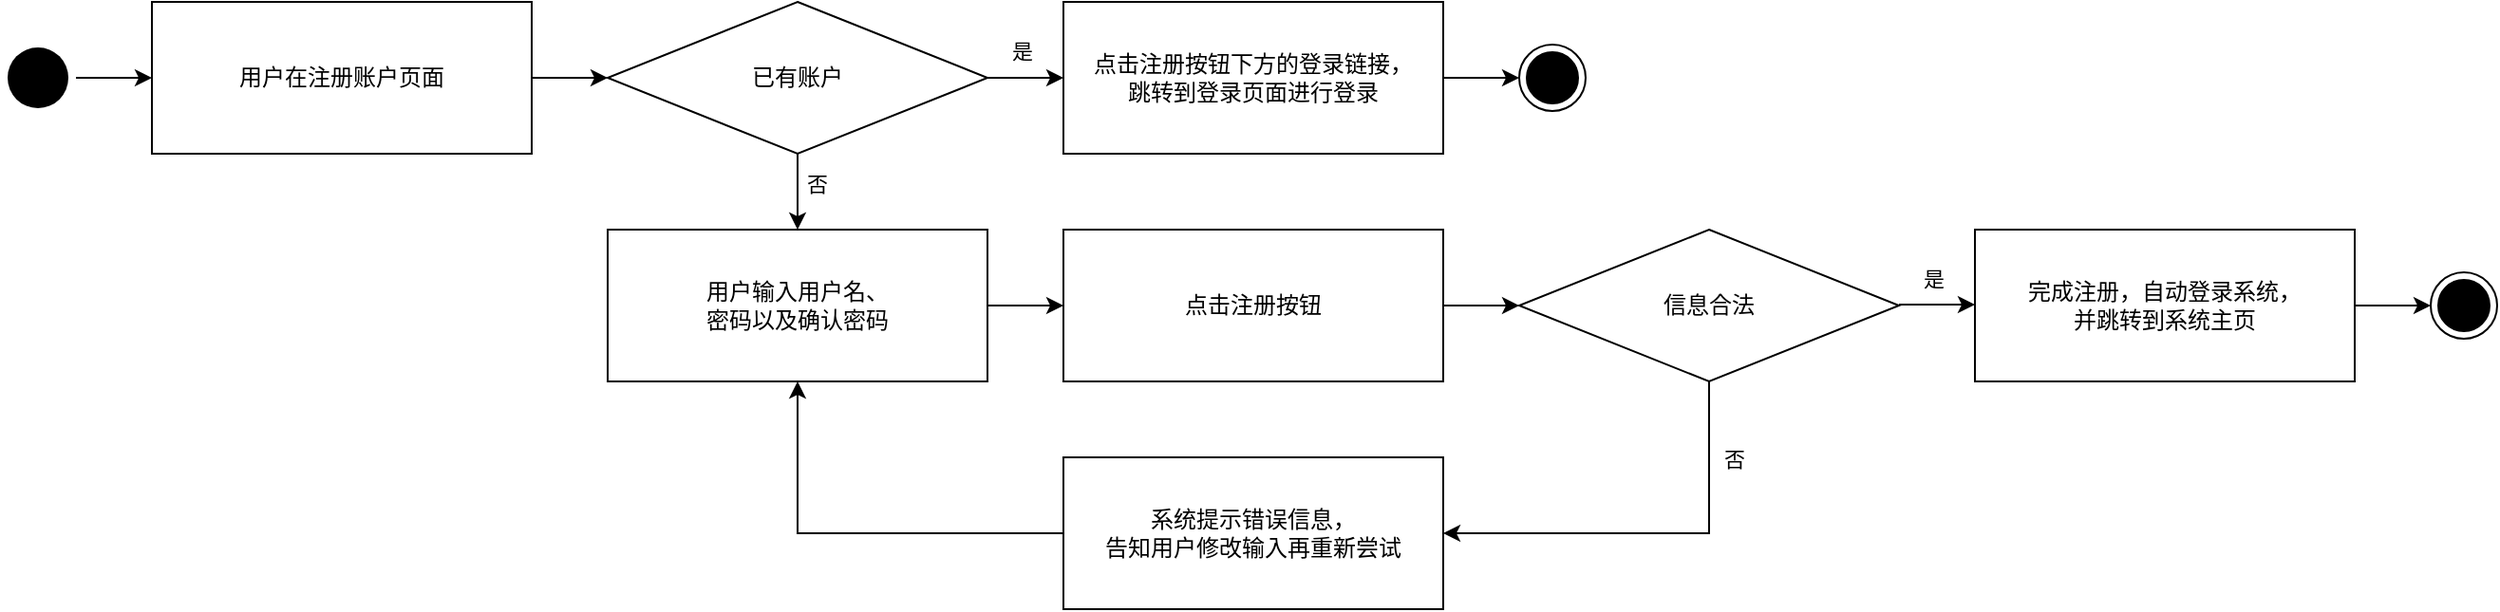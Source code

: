 <mxfile version="17.4.0" type="device" pages="31"><diagram id="C5RBs43oDa-KdzZeNtuy" name="3.1"><mxGraphModel dx="1186" dy="711" grid="1" gridSize="10" guides="1" tooltips="1" connect="1" arrows="1" fold="1" page="1" pageScale="1" pageWidth="1654" pageHeight="1169" math="0" shadow="0"><root><mxCell id="WIyWlLk6GJQsqaUBKTNV-0"/><mxCell id="WIyWlLk6GJQsqaUBKTNV-1" parent="WIyWlLk6GJQsqaUBKTNV-0"/><mxCell id="WIyWlLk6GJQsqaUBKTNV-3" value="用户在注册账户页面" style="rounded=0;whiteSpace=wrap;html=1;fontSize=12;glass=0;strokeWidth=1;shadow=0;" parent="WIyWlLk6GJQsqaUBKTNV-1" vertex="1"><mxGeometry x="180" y="280" width="200" height="80" as="geometry"/></mxCell><mxCell id="q0LStgcb729DeS-TqfbB-0" value="" style="endArrow=classic;html=1;rounded=0;exitX=1;exitY=0.5;exitDx=0;exitDy=0;" parent="WIyWlLk6GJQsqaUBKTNV-1" source="WIyWlLk6GJQsqaUBKTNV-3" edge="1"><mxGeometry width="50" height="50" relative="1" as="geometry"><mxPoint x="530" y="390" as="sourcePoint"/><mxPoint x="420" y="320" as="targetPoint"/></mxGeometry></mxCell><mxCell id="od83idVZZcq5_IiR5avM-1" value="" style="edgeStyle=orthogonalEdgeStyle;rounded=0;orthogonalLoop=1;jettySize=auto;html=1;" edge="1" parent="WIyWlLk6GJQsqaUBKTNV-1" source="q0LStgcb729DeS-TqfbB-2" target="od83idVZZcq5_IiR5avM-0"><mxGeometry relative="1" as="geometry"/></mxCell><mxCell id="q0LStgcb729DeS-TqfbB-2" value="用户输入用户名、&lt;br&gt;密码以及确认密码" style="rounded=0;whiteSpace=wrap;html=1;fontSize=12;glass=0;strokeWidth=1;shadow=0;" parent="WIyWlLk6GJQsqaUBKTNV-1" vertex="1"><mxGeometry x="420" y="400" width="200" height="80" as="geometry"/></mxCell><mxCell id="pim0DWrarpL-_7K0SmJx-23" style="edgeStyle=orthogonalEdgeStyle;rounded=0;orthogonalLoop=1;jettySize=auto;html=1;exitX=0.5;exitY=1;exitDx=0;exitDy=0;entryX=1;entryY=0.5;entryDx=0;entryDy=0;" edge="1" parent="WIyWlLk6GJQsqaUBKTNV-1" source="q0LStgcb729DeS-TqfbB-4" target="pim0DWrarpL-_7K0SmJx-22"><mxGeometry relative="1" as="geometry"/></mxCell><mxCell id="pim0DWrarpL-_7K0SmJx-25" value="否" style="edgeLabel;html=1;align=center;verticalAlign=middle;resizable=0;points=[];" vertex="1" connectable="0" parent="pim0DWrarpL-_7K0SmJx-23"><mxGeometry x="-0.36" y="1" relative="1" as="geometry"><mxPoint x="12" y="-30" as="offset"/></mxGeometry></mxCell><mxCell id="q0LStgcb729DeS-TqfbB-4" value="信息合法" style="rhombus;whiteSpace=wrap;html=1;" parent="WIyWlLk6GJQsqaUBKTNV-1" vertex="1"><mxGeometry x="900" y="400" width="200" height="80" as="geometry"/></mxCell><mxCell id="q0LStgcb729DeS-TqfbB-9" value="" style="endArrow=classic;html=1;rounded=0;exitX=1;exitY=0.5;exitDx=0;exitDy=0;" parent="WIyWlLk6GJQsqaUBKTNV-1" edge="1"><mxGeometry width="50" height="50" relative="1" as="geometry"><mxPoint x="1100" y="439.52" as="sourcePoint"/><mxPoint x="1140" y="439.52" as="targetPoint"/></mxGeometry></mxCell><mxCell id="pim0DWrarpL-_7K0SmJx-10" value="是" style="edgeLabel;html=1;align=center;verticalAlign=middle;resizable=0;points=[];" vertex="1" connectable="0" parent="q0LStgcb729DeS-TqfbB-9"><mxGeometry x="-0.125" y="-3" relative="1" as="geometry"><mxPoint y="-17" as="offset"/></mxGeometry></mxCell><mxCell id="d7-IfAbOeCzc_7COF6---4" value="" style="edgeStyle=orthogonalEdgeStyle;rounded=0;orthogonalLoop=1;jettySize=auto;html=1;" edge="1" parent="WIyWlLk6GJQsqaUBKTNV-1" source="q0LStgcb729DeS-TqfbB-11" target="d7-IfAbOeCzc_7COF6---3"><mxGeometry relative="1" as="geometry"/></mxCell><mxCell id="q0LStgcb729DeS-TqfbB-11" value="完成注册，自动登录系统，&lt;br&gt;并跳转到系统主页" style="rounded=0;whiteSpace=wrap;html=1;fontSize=12;glass=0;strokeWidth=1;shadow=0;" parent="WIyWlLk6GJQsqaUBKTNV-1" vertex="1"><mxGeometry x="1140" y="400" width="200" height="80" as="geometry"/></mxCell><mxCell id="q0LStgcb729DeS-TqfbB-13" value="已有账户" style="rhombus;whiteSpace=wrap;html=1;" parent="WIyWlLk6GJQsqaUBKTNV-1" vertex="1"><mxGeometry x="420" y="280" width="200" height="80" as="geometry"/></mxCell><mxCell id="d7-IfAbOeCzc_7COF6---2" value="" style="edgeStyle=orthogonalEdgeStyle;rounded=0;orthogonalLoop=1;jettySize=auto;html=1;" edge="1" parent="WIyWlLk6GJQsqaUBKTNV-1" source="q0LStgcb729DeS-TqfbB-15" target="d7-IfAbOeCzc_7COF6---0"><mxGeometry relative="1" as="geometry"/></mxCell><mxCell id="q0LStgcb729DeS-TqfbB-15" value="点击注册按钮下方的登录链接，&lt;br&gt;跳转到登录页面进行登录" style="rounded=0;whiteSpace=wrap;html=1;fontSize=12;glass=0;strokeWidth=1;shadow=0;" parent="WIyWlLk6GJQsqaUBKTNV-1" vertex="1"><mxGeometry x="660" y="280" width="200" height="80" as="geometry"/></mxCell><mxCell id="q0LStgcb729DeS-TqfbB-16" value="" style="endArrow=classic;html=1;rounded=0;exitX=1;exitY=0.5;exitDx=0;exitDy=0;" parent="WIyWlLk6GJQsqaUBKTNV-1" source="q0LStgcb729DeS-TqfbB-13" edge="1"><mxGeometry width="50" height="50" relative="1" as="geometry"><mxPoint x="740" y="370" as="sourcePoint"/><mxPoint x="660" y="320" as="targetPoint"/></mxGeometry></mxCell><mxCell id="pim0DWrarpL-_7K0SmJx-7" value="是" style="edgeLabel;html=1;align=center;verticalAlign=middle;resizable=0;points=[];" vertex="1" connectable="0" parent="q0LStgcb729DeS-TqfbB-16"><mxGeometry x="-0.125" y="-2" relative="1" as="geometry"><mxPoint y="-16" as="offset"/></mxGeometry></mxCell><mxCell id="q0LStgcb729DeS-TqfbB-18" value="" style="endArrow=classic;html=1;rounded=0;exitX=0.5;exitY=1;exitDx=0;exitDy=0;" parent="WIyWlLk6GJQsqaUBKTNV-1" source="q0LStgcb729DeS-TqfbB-13" edge="1"><mxGeometry width="50" height="50" relative="1" as="geometry"><mxPoint x="520" y="370" as="sourcePoint"/><mxPoint x="520" y="400" as="targetPoint"/></mxGeometry></mxCell><mxCell id="pim0DWrarpL-_7K0SmJx-8" value="否" style="edgeLabel;html=1;align=center;verticalAlign=middle;resizable=0;points=[];" vertex="1" connectable="0" parent="q0LStgcb729DeS-TqfbB-18"><mxGeometry x="-0.225" relative="1" as="geometry"><mxPoint x="10" as="offset"/></mxGeometry></mxCell><mxCell id="pim0DWrarpL-_7K0SmJx-24" style="edgeStyle=orthogonalEdgeStyle;rounded=0;orthogonalLoop=1;jettySize=auto;html=1;exitX=0;exitY=0.5;exitDx=0;exitDy=0;entryX=0.5;entryY=1;entryDx=0;entryDy=0;" edge="1" parent="WIyWlLk6GJQsqaUBKTNV-1" source="pim0DWrarpL-_7K0SmJx-22" target="q0LStgcb729DeS-TqfbB-2"><mxGeometry relative="1" as="geometry"/></mxCell><mxCell id="pim0DWrarpL-_7K0SmJx-22" value="系统提示错误信息，&lt;br&gt;告知用户修改输入再重新尝试" style="rounded=0;whiteSpace=wrap;html=1;fontSize=12;glass=0;strokeWidth=1;shadow=0;" vertex="1" parent="WIyWlLk6GJQsqaUBKTNV-1"><mxGeometry x="660" y="520" width="200" height="80" as="geometry"/></mxCell><mxCell id="mGbDxIYxH3xCO70B7shD-2" value="" style="edgeStyle=orthogonalEdgeStyle;rounded=0;orthogonalLoop=1;jettySize=auto;html=1;" edge="1" parent="WIyWlLk6GJQsqaUBKTNV-1" source="mGbDxIYxH3xCO70B7shD-0" target="WIyWlLk6GJQsqaUBKTNV-3"><mxGeometry relative="1" as="geometry"/></mxCell><mxCell id="mGbDxIYxH3xCO70B7shD-0" value="" style="ellipse;html=1;shape=startState;fillColor=#000000;strokeColor=none;" vertex="1" parent="WIyWlLk6GJQsqaUBKTNV-1"><mxGeometry x="100" y="300" width="40" height="40" as="geometry"/></mxCell><mxCell id="d7-IfAbOeCzc_7COF6---0" value="" style="ellipse;html=1;shape=endState;fillColor=#000000;strokeColor=#000000;" vertex="1" parent="WIyWlLk6GJQsqaUBKTNV-1"><mxGeometry x="900" y="302.5" width="35" height="35" as="geometry"/></mxCell><mxCell id="d7-IfAbOeCzc_7COF6---3" value="" style="ellipse;html=1;shape=endState;fillColor=#000000;strokeColor=#000000;" vertex="1" parent="WIyWlLk6GJQsqaUBKTNV-1"><mxGeometry x="1380" y="422.5" width="35" height="35" as="geometry"/></mxCell><mxCell id="od83idVZZcq5_IiR5avM-2" value="" style="edgeStyle=orthogonalEdgeStyle;rounded=0;orthogonalLoop=1;jettySize=auto;html=1;" edge="1" parent="WIyWlLk6GJQsqaUBKTNV-1" source="od83idVZZcq5_IiR5avM-0" target="q0LStgcb729DeS-TqfbB-4"><mxGeometry relative="1" as="geometry"/></mxCell><mxCell id="od83idVZZcq5_IiR5avM-0" value="点击注册按钮" style="rounded=0;whiteSpace=wrap;html=1;fontSize=12;glass=0;strokeWidth=1;shadow=0;" vertex="1" parent="WIyWlLk6GJQsqaUBKTNV-1"><mxGeometry x="660" y="400" width="200" height="80" as="geometry"/></mxCell></root></mxGraphModel></diagram><diagram id="gsxLtJdMmWspVWFaCgpA" name="3.2"><mxGraphModel dx="1186" dy="711" grid="1" gridSize="10" guides="1" tooltips="1" connect="1" arrows="1" fold="1" page="1" pageScale="1" pageWidth="1654" pageHeight="1169" math="0" shadow="0"><root><mxCell id="0"/><mxCell id="1" parent="0"/><mxCell id="gQ52q3BdpU_2EncCMsRq-1" value="用户在登录账户页面" style="rounded=1;whiteSpace=wrap;html=1;fontSize=12;glass=0;strokeWidth=1;shadow=0;" vertex="1" parent="1"><mxGeometry x="120" y="280" width="200" height="80" as="geometry"/></mxCell><mxCell id="gQ52q3BdpU_2EncCMsRq-2" value="" style="endArrow=classic;html=1;rounded=0;exitX=1;exitY=0.5;exitDx=0;exitDy=0;" edge="1" parent="1" source="gQ52q3BdpU_2EncCMsRq-1"><mxGeometry width="50" height="50" relative="1" as="geometry"><mxPoint x="470" y="390" as="sourcePoint"/><mxPoint x="360" y="320" as="targetPoint"/></mxGeometry></mxCell><mxCell id="JX9Q43P0bc3VXIPXpfMY-3" value="" style="edgeStyle=orthogonalEdgeStyle;rounded=0;orthogonalLoop=1;jettySize=auto;html=1;" edge="1" parent="1" source="gQ52q3BdpU_2EncCMsRq-3" target="JX9Q43P0bc3VXIPXpfMY-1"><mxGeometry relative="1" as="geometry"/></mxCell><mxCell id="gQ52q3BdpU_2EncCMsRq-3" value="用户输入用户名以及密码" style="rounded=1;whiteSpace=wrap;html=1;fontSize=12;glass=0;strokeWidth=1;shadow=0;" vertex="1" parent="1"><mxGeometry x="600" y="280" width="200" height="80" as="geometry"/></mxCell><mxCell id="RvbzTxitTH_vUCOBSsEq-5" value="否" style="edgeStyle=orthogonalEdgeStyle;rounded=0;orthogonalLoop=1;jettySize=auto;html=1;exitX=0.5;exitY=0;exitDx=0;exitDy=0;entryX=1;entryY=0.5;entryDx=0;entryDy=0;" edge="1" parent="1" source="gQ52q3BdpU_2EncCMsRq-6" target="gQ52q3BdpU_2EncCMsRq-24"><mxGeometry x="-0.2" y="-10" relative="1" as="geometry"><mxPoint as="offset"/></mxGeometry></mxCell><mxCell id="gQ52q3BdpU_2EncCMsRq-6" value="信息正确" style="rhombus;whiteSpace=wrap;html=1;" vertex="1" parent="1"><mxGeometry x="1079" y="280" width="200" height="80" as="geometry"/></mxCell><mxCell id="gQ52q3BdpU_2EncCMsRq-8" value="" style="endArrow=classic;html=1;rounded=0;exitX=1;exitY=0.5;exitDx=0;exitDy=0;" edge="1" parent="1"><mxGeometry width="50" height="50" relative="1" as="geometry"><mxPoint x="1279" y="319.52" as="sourcePoint"/><mxPoint x="1319" y="319.52" as="targetPoint"/></mxGeometry></mxCell><mxCell id="gQ52q3BdpU_2EncCMsRq-9" value="是" style="edgeLabel;html=1;align=center;verticalAlign=middle;resizable=0;points=[];" vertex="1" connectable="0" parent="gQ52q3BdpU_2EncCMsRq-8"><mxGeometry x="-0.125" y="-3" relative="1" as="geometry"><mxPoint y="-15" as="offset"/></mxGeometry></mxCell><mxCell id="gQ52q3BdpU_2EncCMsRq-10" style="edgeStyle=orthogonalEdgeStyle;rounded=0;orthogonalLoop=1;jettySize=auto;html=1;exitX=1;exitY=0.5;exitDx=0;exitDy=0;entryX=0;entryY=0.5;entryDx=0;entryDy=0;" edge="1" parent="1" source="gQ52q3BdpU_2EncCMsRq-11" target="gQ52q3BdpU_2EncCMsRq-21"><mxGeometry relative="1" as="geometry"/></mxCell><mxCell id="gQ52q3BdpU_2EncCMsRq-11" value="完成登录系统，跳转到系统主页" style="rounded=0;whiteSpace=wrap;html=1;fontSize=12;glass=0;strokeWidth=1;shadow=0;" vertex="1" parent="1"><mxGeometry x="1319" y="280" width="200" height="80" as="geometry"/></mxCell><mxCell id="gQ52q3BdpU_2EncCMsRq-12" value="已有账户" style="rhombus;whiteSpace=wrap;html=1;" vertex="1" parent="1"><mxGeometry x="360" y="280" width="200" height="80" as="geometry"/></mxCell><mxCell id="xgpZNsd6u0zjgYWl6fsF-2" value="" style="edgeStyle=orthogonalEdgeStyle;rounded=0;orthogonalLoop=1;jettySize=auto;html=1;" edge="1" parent="1" source="gQ52q3BdpU_2EncCMsRq-14" target="xgpZNsd6u0zjgYWl6fsF-1"><mxGeometry relative="1" as="geometry"/></mxCell><mxCell id="gQ52q3BdpU_2EncCMsRq-14" value="点击登录按钮下方的注册链接，&lt;br&gt;跳转到注册页面进行注册" style="rounded=1;whiteSpace=wrap;html=1;fontSize=12;glass=0;strokeWidth=1;shadow=0;" vertex="1" parent="1"><mxGeometry x="360" y="400" width="200" height="80" as="geometry"/></mxCell><mxCell id="gQ52q3BdpU_2EncCMsRq-15" value="" style="endArrow=classic;html=1;rounded=0;exitX=1;exitY=0.5;exitDx=0;exitDy=0;" edge="1" parent="1" source="gQ52q3BdpU_2EncCMsRq-12"><mxGeometry width="50" height="50" relative="1" as="geometry"><mxPoint x="680" y="370" as="sourcePoint"/><mxPoint x="600" y="320" as="targetPoint"/></mxGeometry></mxCell><mxCell id="gQ52q3BdpU_2EncCMsRq-16" value="是" style="edgeLabel;html=1;align=center;verticalAlign=middle;resizable=0;points=[];" vertex="1" connectable="0" parent="gQ52q3BdpU_2EncCMsRq-15"><mxGeometry x="-0.125" y="-2" relative="1" as="geometry"><mxPoint y="-14" as="offset"/></mxGeometry></mxCell><mxCell id="gQ52q3BdpU_2EncCMsRq-17" value="" style="endArrow=classic;html=1;rounded=0;exitX=0.5;exitY=1;exitDx=0;exitDy=0;" edge="1" parent="1" source="gQ52q3BdpU_2EncCMsRq-12"><mxGeometry width="50" height="50" relative="1" as="geometry"><mxPoint x="460" y="370" as="sourcePoint"/><mxPoint x="460" y="400" as="targetPoint"/></mxGeometry></mxCell><mxCell id="gQ52q3BdpU_2EncCMsRq-18" value="否" style="edgeLabel;html=1;align=center;verticalAlign=middle;resizable=0;points=[];" vertex="1" connectable="0" parent="gQ52q3BdpU_2EncCMsRq-17"><mxGeometry x="-0.225" relative="1" as="geometry"><mxPoint x="10" as="offset"/></mxGeometry></mxCell><mxCell id="gQ52q3BdpU_2EncCMsRq-21" value="" style="ellipse;html=1;shape=endState;fillColor=#000000;strokeColor=#000000;" vertex="1" parent="1"><mxGeometry x="1559" y="302.5" width="35" height="35" as="geometry"/></mxCell><mxCell id="RvbzTxitTH_vUCOBSsEq-6" style="edgeStyle=orthogonalEdgeStyle;rounded=0;orthogonalLoop=1;jettySize=auto;html=1;exitX=0;exitY=0.5;exitDx=0;exitDy=0;entryX=0.5;entryY=0;entryDx=0;entryDy=0;" edge="1" parent="1" source="gQ52q3BdpU_2EncCMsRq-24" target="gQ52q3BdpU_2EncCMsRq-3"><mxGeometry relative="1" as="geometry"/></mxCell><mxCell id="gQ52q3BdpU_2EncCMsRq-24" value="系统提示错误信息，&lt;br&gt;告知用户修改输入再重新尝试" style="rounded=0;whiteSpace=wrap;html=1;fontSize=12;glass=0;strokeWidth=1;shadow=0;" vertex="1" parent="1"><mxGeometry x="840" y="160" width="200" height="80" as="geometry"/></mxCell><mxCell id="xgpZNsd6u0zjgYWl6fsF-1" value="" style="ellipse;html=1;shape=endState;fillColor=#000000;strokeColor=#000000;" vertex="1" parent="1"><mxGeometry x="600" y="422.5" width="35" height="35" as="geometry"/></mxCell><mxCell id="xgpZNsd6u0zjgYWl6fsF-6" value="" style="edgeStyle=orthogonalEdgeStyle;rounded=0;orthogonalLoop=1;jettySize=auto;html=1;" edge="1" parent="1" source="xgpZNsd6u0zjgYWl6fsF-4" target="gQ52q3BdpU_2EncCMsRq-1"><mxGeometry relative="1" as="geometry"/></mxCell><mxCell id="xgpZNsd6u0zjgYWl6fsF-4" value="" style="ellipse;html=1;shape=startState;fillColor=#000000;strokeColor=none;" vertex="1" parent="1"><mxGeometry x="50" y="300" width="40" height="40" as="geometry"/></mxCell><mxCell id="JX9Q43P0bc3VXIPXpfMY-2" value="" style="edgeStyle=orthogonalEdgeStyle;rounded=0;orthogonalLoop=1;jettySize=auto;html=1;" edge="1" parent="1" source="JX9Q43P0bc3VXIPXpfMY-1" target="gQ52q3BdpU_2EncCMsRq-6"><mxGeometry relative="1" as="geometry"/></mxCell><mxCell id="JX9Q43P0bc3VXIPXpfMY-1" value="点击登录按钮" style="rounded=1;whiteSpace=wrap;html=1;fontSize=12;glass=0;strokeWidth=1;shadow=0;" vertex="1" parent="1"><mxGeometry x="840" y="280" width="200" height="80" as="geometry"/></mxCell><mxCell id="l4rRFh-CCuOdCdioy9ng-1" value="用户在登录账户页面" style="rounded=0;whiteSpace=wrap;html=1;fontSize=12;glass=0;strokeWidth=1;shadow=0;" vertex="1" parent="1"><mxGeometry x="120" y="280" width="200" height="80" as="geometry"/></mxCell><mxCell id="l4rRFh-CCuOdCdioy9ng-2" value="点击登录按钮下方的注册链接，&lt;br&gt;跳转到注册页面进行注册" style="rounded=0;whiteSpace=wrap;html=1;fontSize=12;glass=0;strokeWidth=1;shadow=0;" vertex="1" parent="1"><mxGeometry x="360" y="400" width="200" height="80" as="geometry"/></mxCell><mxCell id="l4rRFh-CCuOdCdioy9ng-3" value="用户输入用户名以及密码" style="rounded=0;whiteSpace=wrap;html=1;fontSize=12;glass=0;strokeWidth=1;shadow=0;" vertex="1" parent="1"><mxGeometry x="600" y="280" width="200" height="80" as="geometry"/></mxCell><mxCell id="l4rRFh-CCuOdCdioy9ng-4" value="点击登录按钮" style="rounded=0;whiteSpace=wrap;html=1;fontSize=12;glass=0;strokeWidth=1;shadow=0;" vertex="1" parent="1"><mxGeometry x="840" y="280" width="200" height="80" as="geometry"/></mxCell></root></mxGraphModel></diagram><diagram id="rtekgnYKz_3O0RaEKlI-" name="3.3"><mxGraphModel dx="1186" dy="711" grid="1" gridSize="10" guides="1" tooltips="1" connect="1" arrows="1" fold="1" page="1" pageScale="1" pageWidth="1654" pageHeight="1169" math="0" shadow="0"><root><mxCell id="0"/><mxCell id="1" parent="0"/><mxCell id="EPY_OdMoKG9GiRCnW264-2" style="edgeStyle=orthogonalEdgeStyle;rounded=0;orthogonalLoop=1;jettySize=auto;html=1;exitX=1;exitY=0.5;exitDx=0;exitDy=0;entryX=0;entryY=0.5;entryDx=0;entryDy=0;" edge="1" parent="1" source="o4uJdzwuEyApvM__kK3R-1" target="sCXdnluGqH_UQjFMcQ5B-2"><mxGeometry relative="1" as="geometry"/></mxCell><mxCell id="o4uJdzwuEyApvM__kK3R-1" value="用户在任意页面点击登出按钮" style="rounded=0;whiteSpace=wrap;html=1;fontSize=12;glass=0;strokeWidth=1;shadow=0;" parent="1" vertex="1"><mxGeometry x="160" y="240" width="200" height="80" as="geometry"/></mxCell><mxCell id="YTKTUb21wyPmceR_YaPB-3" value="" style="edgeStyle=orthogonalEdgeStyle;rounded=0;orthogonalLoop=1;jettySize=auto;html=1;" edge="1" parent="1" source="sCXdnluGqH_UQjFMcQ5B-2" target="YTKTUb21wyPmceR_YaPB-1"><mxGeometry relative="1" as="geometry"/></mxCell><mxCell id="sCXdnluGqH_UQjFMcQ5B-2" value="完成登出系统，&lt;br&gt;并跳转到登录页面" style="rounded=0;whiteSpace=wrap;html=1;fontSize=12;glass=0;strokeWidth=1;shadow=0;" parent="1" vertex="1"><mxGeometry x="400" y="240" width="200" height="80" as="geometry"/></mxCell><mxCell id="7i4d8hSTIdkhp4sVDm6e-2" value="" style="edgeStyle=orthogonalEdgeStyle;rounded=0;orthogonalLoop=1;jettySize=auto;html=1;" edge="1" parent="1" source="7i4d8hSTIdkhp4sVDm6e-1" target="o4uJdzwuEyApvM__kK3R-1"><mxGeometry relative="1" as="geometry"/></mxCell><mxCell id="7i4d8hSTIdkhp4sVDm6e-1" value="" style="ellipse;html=1;shape=startState;fillColor=#000000;strokeColor=none;" vertex="1" parent="1"><mxGeometry x="80" y="260" width="40" height="40" as="geometry"/></mxCell><mxCell id="YTKTUb21wyPmceR_YaPB-1" value="" style="ellipse;html=1;shape=endState;fillColor=#000000;strokeColor=#000000;" vertex="1" parent="1"><mxGeometry x="640" y="262.5" width="35" height="35" as="geometry"/></mxCell></root></mxGraphModel></diagram><diagram id="u5p_UUGBGjiYvSejoEJM" name="3.4"><mxGraphModel dx="1395" dy="836" grid="1" gridSize="10" guides="1" tooltips="1" connect="1" arrows="1" fold="1" page="1" pageScale="1" pageWidth="1169" pageHeight="827" math="0" shadow="0"><root><mxCell id="0"/><mxCell id="1" parent="0"/><mxCell id="qWxk_v1viFL21B5OHfbD-1" value="用户在设置页面中的&lt;br&gt;账户信息模块" style="rounded=0;whiteSpace=wrap;html=1;fontSize=12;glass=0;strokeWidth=1;shadow=0;" parent="1" vertex="1"><mxGeometry x="120" y="240" width="200" height="80" as="geometry"/></mxCell><mxCell id="qWxk_v1viFL21B5OHfbD-2" value="" style="endArrow=classic;html=1;rounded=0;exitX=1;exitY=0.5;exitDx=0;exitDy=0;" parent="1" source="qWxk_v1viFL21B5OHfbD-1" edge="1"><mxGeometry width="50" height="50" relative="1" as="geometry"><mxPoint x="490" y="400" as="sourcePoint"/><mxPoint x="360" y="280" as="targetPoint"/></mxGeometry></mxCell><mxCell id="pqXqkgE40HKO8lE7ci6q-7" style="edgeStyle=orthogonalEdgeStyle;rounded=0;orthogonalLoop=1;jettySize=auto;html=1;exitX=0.5;exitY=1;exitDx=0;exitDy=0;entryX=1;entryY=0.5;entryDx=0;entryDy=0;" edge="1" parent="1" source="jaUwyySVtwRycsdyr0cA-1" target="IB5ksbZsa76xcX4mWNnb-1"><mxGeometry relative="1" as="geometry"/></mxCell><mxCell id="pqXqkgE40HKO8lE7ci6q-9" value="否" style="edgeLabel;html=1;align=center;verticalAlign=middle;resizable=0;points=[];" vertex="1" connectable="0" parent="pqXqkgE40HKO8lE7ci6q-7"><mxGeometry x="0.343" relative="1" as="geometry"><mxPoint x="80" y="-40" as="offset"/></mxGeometry></mxCell><mxCell id="jaUwyySVtwRycsdyr0cA-1" value="信息正确" style="rhombus;whiteSpace=wrap;html=1;" parent="1" vertex="1"><mxGeometry x="840" y="240" width="200" height="80" as="geometry"/></mxCell><mxCell id="MkP9lRpRoGZrJxaalMb1-7" value="" style="endArrow=classic;html=1;rounded=0;exitX=1;exitY=0.5;exitDx=0;exitDy=0;" parent="1" source="jaUwyySVtwRycsdyr0cA-1" edge="1"><mxGeometry width="50" height="50" relative="1" as="geometry"><mxPoint x="1020" y="330" as="sourcePoint"/><mxPoint x="1080" y="280" as="targetPoint"/></mxGeometry></mxCell><mxCell id="H6ktDLImrwxiGOY5BGyt-1" value="是" style="text;html=1;align=center;verticalAlign=middle;resizable=0;points=[];autosize=1;strokeColor=none;fillColor=none;" parent="1" vertex="1"><mxGeometry x="1042" y="256" width="30" height="20" as="geometry"/></mxCell><mxCell id="pqXqkgE40HKO8lE7ci6q-8" style="edgeStyle=orthogonalEdgeStyle;rounded=0;orthogonalLoop=1;jettySize=auto;html=1;exitX=0;exitY=0.5;exitDx=0;exitDy=0;entryX=0.5;entryY=1;entryDx=0;entryDy=0;" edge="1" parent="1" source="IB5ksbZsa76xcX4mWNnb-1" target="2HhSzaloaFaB41n0Awpf-1"><mxGeometry relative="1" as="geometry"/></mxCell><mxCell id="IB5ksbZsa76xcX4mWNnb-1" value="系统提示错误信息，&lt;br&gt;告知用户修改输入再重新尝试" style="rounded=0;whiteSpace=wrap;html=1;fontSize=12;glass=0;strokeWidth=1;shadow=0;" parent="1" vertex="1"><mxGeometry x="600" y="360" width="200" height="80" as="geometry"/></mxCell><mxCell id="d1DGtZNWG6lDGI9y-d04-2" value="" style="edgeStyle=orthogonalEdgeStyle;rounded=0;orthogonalLoop=1;jettySize=auto;html=1;" edge="1" parent="1" source="IB5ksbZsa76xcX4mWNnb-2" target="d1DGtZNWG6lDGI9y-d04-1"><mxGeometry relative="1" as="geometry"/></mxCell><mxCell id="IB5ksbZsa76xcX4mWNnb-2" value="完成修改密码" style="rounded=0;whiteSpace=wrap;html=1;fontSize=12;glass=0;strokeWidth=1;shadow=0;" parent="1" vertex="1"><mxGeometry x="1080" y="240" width="200" height="80" as="geometry"/></mxCell><mxCell id="pqXqkgE40HKO8lE7ci6q-5" value="" style="edgeStyle=orthogonalEdgeStyle;rounded=0;orthogonalLoop=1;jettySize=auto;html=1;" edge="1" parent="1" source="2HhSzaloaFaB41n0Awpf-1" target="pqXqkgE40HKO8lE7ci6q-4"><mxGeometry relative="1" as="geometry"/></mxCell><mxCell id="2HhSzaloaFaB41n0Awpf-1" value="用户输入旧密码、&lt;br&gt;新密码，以及确认密码" style="rounded=0;whiteSpace=wrap;html=1;fontSize=12;glass=0;strokeWidth=1;shadow=0;" parent="1" vertex="1"><mxGeometry x="360" y="240" width="200" height="80" as="geometry"/></mxCell><mxCell id="pqXqkgE40HKO8lE7ci6q-3" value="" style="edgeStyle=orthogonalEdgeStyle;rounded=0;orthogonalLoop=1;jettySize=auto;html=1;" edge="1" parent="1" source="pqXqkgE40HKO8lE7ci6q-2" target="qWxk_v1viFL21B5OHfbD-1"><mxGeometry relative="1" as="geometry"/></mxCell><mxCell id="pqXqkgE40HKO8lE7ci6q-2" value="" style="ellipse;html=1;shape=startState;fillColor=#000000;strokeColor=none;" vertex="1" parent="1"><mxGeometry x="40" y="260" width="40" height="40" as="geometry"/></mxCell><mxCell id="pqXqkgE40HKO8lE7ci6q-6" value="" style="edgeStyle=orthogonalEdgeStyle;rounded=0;orthogonalLoop=1;jettySize=auto;html=1;" edge="1" parent="1" source="pqXqkgE40HKO8lE7ci6q-4" target="jaUwyySVtwRycsdyr0cA-1"><mxGeometry relative="1" as="geometry"/></mxCell><mxCell id="pqXqkgE40HKO8lE7ci6q-4" value="点击更改密码按钮" style="rounded=0;whiteSpace=wrap;html=1;fontSize=12;glass=0;strokeWidth=1;shadow=0;" vertex="1" parent="1"><mxGeometry x="600" y="240" width="200" height="80" as="geometry"/></mxCell><mxCell id="d1DGtZNWG6lDGI9y-d04-1" value="" style="ellipse;html=1;shape=endState;fillColor=#000000;strokeColor=#000000;" vertex="1" parent="1"><mxGeometry x="1320" y="262.5" width="35" height="35" as="geometry"/></mxCell></root></mxGraphModel></diagram><diagram id="lClLsazP_lWicF-VZp25" name="3.5"><mxGraphModel dx="1395" dy="836" grid="1" gridSize="10" guides="1" tooltips="1" connect="1" arrows="1" fold="1" page="1" pageScale="1" pageWidth="1654" pageHeight="1169" math="0" shadow="0"><root><mxCell id="0"/><mxCell id="1" parent="0"/><mxCell id="NYWQFvu1d-rFZhURr3sv-1" value="用户在设置页面中的&lt;br&gt;注销账户模块" style="rounded=0;whiteSpace=wrap;html=1;fontSize=12;glass=0;strokeWidth=1;shadow=0;" parent="1" vertex="1"><mxGeometry x="80" y="280" width="200" height="80" as="geometry"/></mxCell><mxCell id="NYWQFvu1d-rFZhURr3sv-2" value="" style="endArrow=classic;html=1;rounded=0;exitX=1;exitY=0.5;exitDx=0;exitDy=0;" parent="1" source="NYWQFvu1d-rFZhURr3sv-1" edge="1"><mxGeometry width="50" height="50" relative="1" as="geometry"><mxPoint x="450" y="440" as="sourcePoint"/><mxPoint x="320" y="320" as="targetPoint"/></mxGeometry></mxCell><mxCell id="6LenczPxMkmhzW7Fuhmm-38" style="edgeStyle=orthogonalEdgeStyle;rounded=0;orthogonalLoop=1;jettySize=auto;html=1;exitX=0.5;exitY=1;exitDx=0;exitDy=0;entryX=1;entryY=0.5;entryDx=0;entryDy=0;" edge="1" parent="1" source="NYWQFvu1d-rFZhURr3sv-3" target="NYWQFvu1d-rFZhURr3sv-8"><mxGeometry relative="1" as="geometry"/></mxCell><mxCell id="6LenczPxMkmhzW7Fuhmm-39" value="否" style="edgeLabel;html=1;align=center;verticalAlign=middle;resizable=0;points=[];" vertex="1" connectable="0" parent="6LenczPxMkmhzW7Fuhmm-38"><mxGeometry x="-0.636" y="-1" relative="1" as="geometry"><mxPoint x="11" as="offset"/></mxGeometry></mxCell><mxCell id="BvyBxxk29w9GszNtqTmN-7" value="" style="edgeStyle=orthogonalEdgeStyle;rounded=0;orthogonalLoop=1;jettySize=auto;html=1;" edge="1" parent="1" source="NYWQFvu1d-rFZhURr3sv-3" target="BvyBxxk29w9GszNtqTmN-6"><mxGeometry relative="1" as="geometry"/></mxCell><mxCell id="u0DSBgEZoPUSIYCYJdxD-4" value="是" style="edgeLabel;html=1;align=center;verticalAlign=middle;resizable=0;points=[];" vertex="1" connectable="0" parent="BvyBxxk29w9GszNtqTmN-7"><mxGeometry x="-0.397" y="3" relative="1" as="geometry"><mxPoint x="7" y="-11" as="offset"/></mxGeometry></mxCell><mxCell id="NYWQFvu1d-rFZhURr3sv-3" value="是否注销" style="rhombus;whiteSpace=wrap;html=1;" parent="1" vertex="1"><mxGeometry x="560" y="280" width="200" height="80" as="geometry"/></mxCell><mxCell id="6LenczPxMkmhzW7Fuhmm-40" style="edgeStyle=orthogonalEdgeStyle;rounded=0;orthogonalLoop=1;jettySize=auto;html=1;exitX=0;exitY=0.5;exitDx=0;exitDy=0;entryX=0.5;entryY=1;entryDx=0;entryDy=0;" edge="1" parent="1" source="NYWQFvu1d-rFZhURr3sv-8" target="NYWQFvu1d-rFZhURr3sv-1"><mxGeometry relative="1" as="geometry"/></mxCell><mxCell id="NYWQFvu1d-rFZhURr3sv-8" value="点击取消按钮&lt;br&gt;返回设置页面" style="rounded=0;whiteSpace=wrap;html=1;fontSize=12;glass=0;strokeWidth=1;shadow=0;" parent="1" vertex="1"><mxGeometry x="320" y="400" width="200" height="80" as="geometry"/></mxCell><mxCell id="6LenczPxMkmhzW7Fuhmm-42" value="" style="edgeStyle=orthogonalEdgeStyle;rounded=0;orthogonalLoop=1;jettySize=auto;html=1;" edge="1" parent="1" source="NYWQFvu1d-rFZhURr3sv-9" target="6LenczPxMkmhzW7Fuhmm-41"><mxGeometry relative="1" as="geometry"/></mxCell><mxCell id="NYWQFvu1d-rFZhURr3sv-9" value="完成注销账户，&lt;br&gt;并跳转回登陆页面" style="rounded=0;whiteSpace=wrap;html=1;fontSize=12;glass=0;strokeWidth=1;shadow=0;" parent="1" vertex="1"><mxGeometry x="1280" y="280" width="200" height="80" as="geometry"/></mxCell><mxCell id="NYWQFvu1d-rFZhURr3sv-10" value="点击注销我的账户按钮，&lt;br&gt;系统弹出弹窗让用户确认" style="rounded=0;whiteSpace=wrap;html=1;fontSize=12;glass=0;strokeWidth=1;shadow=0;" parent="1" vertex="1"><mxGeometry x="320" y="280" width="200" height="80" as="geometry"/></mxCell><mxCell id="NYWQFvu1d-rFZhURr3sv-11" value="" style="endArrow=classic;html=1;rounded=0;exitX=1;exitY=0.5;exitDx=0;exitDy=0;" parent="1" edge="1"><mxGeometry width="50" height="50" relative="1" as="geometry"><mxPoint x="520" y="319.55" as="sourcePoint"/><mxPoint x="560" y="319.55" as="targetPoint"/></mxGeometry></mxCell><mxCell id="6LenczPxMkmhzW7Fuhmm-37" value="" style="edgeStyle=orthogonalEdgeStyle;rounded=0;orthogonalLoop=1;jettySize=auto;html=1;" edge="1" parent="1" source="6LenczPxMkmhzW7Fuhmm-33" target="NYWQFvu1d-rFZhURr3sv-1"><mxGeometry relative="1" as="geometry"/></mxCell><mxCell id="6LenczPxMkmhzW7Fuhmm-33" value="" style="ellipse;html=1;shape=startState;fillColor=#000000;strokeColor=none;" vertex="1" parent="1"><mxGeometry y="300" width="40" height="40" as="geometry"/></mxCell><mxCell id="6LenczPxMkmhzW7Fuhmm-41" value="" style="ellipse;html=1;shape=endState;fillColor=#000000;strokeColor=#000000;" vertex="1" parent="1"><mxGeometry x="1520" y="302.5" width="35" height="35" as="geometry"/></mxCell><mxCell id="u0DSBgEZoPUSIYCYJdxD-7" value="" style="edgeStyle=orthogonalEdgeStyle;rounded=0;orthogonalLoop=1;jettySize=auto;html=1;" edge="1" parent="1" source="BvyBxxk29w9GszNtqTmN-6" target="u0DSBgEZoPUSIYCYJdxD-5"><mxGeometry relative="1" as="geometry"/></mxCell><mxCell id="BvyBxxk29w9GszNtqTmN-6" value="输入密码" style="rounded=0;whiteSpace=wrap;html=1;fontSize=12;glass=0;strokeWidth=1;shadow=0;" vertex="1" parent="1"><mxGeometry x="800" y="280" width="200" height="80" as="geometry"/></mxCell><mxCell id="u0DSBgEZoPUSIYCYJdxD-6" value="" style="edgeStyle=orthogonalEdgeStyle;rounded=0;orthogonalLoop=1;jettySize=auto;html=1;" edge="1" parent="1" source="u0DSBgEZoPUSIYCYJdxD-5" target="NYWQFvu1d-rFZhURr3sv-9"><mxGeometry relative="1" as="geometry"/></mxCell><mxCell id="u0DSBgEZoPUSIYCYJdxD-8" value="是" style="edgeLabel;html=1;align=center;verticalAlign=middle;resizable=0;points=[];" vertex="1" connectable="0" parent="u0DSBgEZoPUSIYCYJdxD-6"><mxGeometry x="-0.309" y="1" relative="1" as="geometry"><mxPoint x="5" y="-12" as="offset"/></mxGeometry></mxCell><mxCell id="u0DSBgEZoPUSIYCYJdxD-12" style="edgeStyle=orthogonalEdgeStyle;rounded=0;orthogonalLoop=1;jettySize=auto;html=1;exitX=0.5;exitY=1;exitDx=0;exitDy=0;entryX=1;entryY=0.5;entryDx=0;entryDy=0;" edge="1" parent="1" source="u0DSBgEZoPUSIYCYJdxD-5" target="u0DSBgEZoPUSIYCYJdxD-11"><mxGeometry relative="1" as="geometry"/></mxCell><mxCell id="u0DSBgEZoPUSIYCYJdxD-14" value="否" style="edgeLabel;html=1;align=center;verticalAlign=middle;resizable=0;points=[];" vertex="1" connectable="0" parent="u0DSBgEZoPUSIYCYJdxD-12"><mxGeometry x="-0.686" y="-4" relative="1" as="geometry"><mxPoint x="19" y="5" as="offset"/></mxGeometry></mxCell><mxCell id="u0DSBgEZoPUSIYCYJdxD-5" value="密码正确" style="rhombus;whiteSpace=wrap;html=1;" vertex="1" parent="1"><mxGeometry x="1040" y="280" width="200" height="80" as="geometry"/></mxCell><mxCell id="u0DSBgEZoPUSIYCYJdxD-13" value="" style="edgeStyle=orthogonalEdgeStyle;rounded=0;orthogonalLoop=1;jettySize=auto;html=1;" edge="1" parent="1" source="u0DSBgEZoPUSIYCYJdxD-11" target="BvyBxxk29w9GszNtqTmN-6"><mxGeometry relative="1" as="geometry"/></mxCell><mxCell id="u0DSBgEZoPUSIYCYJdxD-11" value="系统提示错误信息，&lt;br&gt;告知用户修改输入再尝试" style="rounded=0;whiteSpace=wrap;html=1;fontSize=12;glass=0;strokeWidth=1;shadow=0;" vertex="1" parent="1"><mxGeometry x="800" y="400" width="200" height="80" as="geometry"/></mxCell></root></mxGraphModel></diagram><diagram id="nq7bQL2YL0KrkEaHJTJW" name="3.6"><mxGraphModel dx="1186" dy="711" grid="1" gridSize="10" guides="1" tooltips="1" connect="1" arrows="1" fold="1" page="1" pageScale="1" pageWidth="2336" pageHeight="1654" math="0" shadow="0"><root><mxCell id="0"/><mxCell id="1" parent="0"/><mxCell id="1fJD1vR1jxD7Vs83RYaT-2" value="" style="edgeStyle=orthogonalEdgeStyle;rounded=0;orthogonalLoop=1;jettySize=auto;html=1;" edge="1" parent="1" source="Vd4p-ZCuchZhIGFtpCV6-1" target="1fJD1vR1jxD7Vs83RYaT-1"><mxGeometry relative="1" as="geometry"/></mxCell><mxCell id="Vd4p-ZCuchZhIGFtpCV6-1" value="" style="ellipse;html=1;shape=startState;fillColor=#000000;strokeColor=none;" vertex="1" parent="1"><mxGeometry x="40" y="300" width="40" height="40" as="geometry"/></mxCell><mxCell id="Vd4p-ZCuchZhIGFtpCV6-2" value="" style="ellipse;html=1;shape=endState;fillColor=#000000;strokeColor=#000000;" vertex="1" parent="1"><mxGeometry x="1320" y="422.5" width="35" height="35" as="geometry"/></mxCell><mxCell id="1fJD1vR1jxD7Vs83RYaT-4" value="" style="edgeStyle=orthogonalEdgeStyle;rounded=0;orthogonalLoop=1;jettySize=auto;html=1;" edge="1" parent="1" source="1fJD1vR1jxD7Vs83RYaT-1" target="1fJD1vR1jxD7Vs83RYaT-3"><mxGeometry relative="1" as="geometry"/></mxCell><mxCell id="1fJD1vR1jxD7Vs83RYaT-1" value="用户在房间页面" style="rounded=0;whiteSpace=wrap;html=1;fontSize=12;glass=0;strokeWidth=1;shadow=0;" vertex="1" parent="1"><mxGeometry x="120" y="280" width="200" height="80" as="geometry"/></mxCell><mxCell id="jnataJOZtq2qaUA5CUfq-5" value="" style="edgeStyle=orthogonalEdgeStyle;rounded=0;orthogonalLoop=1;jettySize=auto;html=1;" edge="1" parent="1" source="1fJD1vR1jxD7Vs83RYaT-3" target="jnataJOZtq2qaUA5CUfq-4"><mxGeometry relative="1" as="geometry"/></mxCell><mxCell id="1fJD1vR1jxD7Vs83RYaT-3" value="点击想进入的房间" style="whiteSpace=wrap;html=1;rounded=0;glass=0;strokeWidth=1;shadow=0;" vertex="1" parent="1"><mxGeometry x="360" y="280" width="200" height="80" as="geometry"/></mxCell><mxCell id="jnataJOZtq2qaUA5CUfq-8" value="" style="edgeStyle=orthogonalEdgeStyle;rounded=0;orthogonalLoop=1;jettySize=auto;html=1;" edge="1" parent="1" source="jnataJOZtq2qaUA5CUfq-4" target="jnataJOZtq2qaUA5CUfq-6"><mxGeometry relative="1" as="geometry"/></mxCell><mxCell id="jnataJOZtq2qaUA5CUfq-11" value="是" style="edgeLabel;html=1;align=center;verticalAlign=middle;resizable=0;points=[];" vertex="1" connectable="0" parent="jnataJOZtq2qaUA5CUfq-8"><mxGeometry x="-0.275" relative="1" as="geometry"><mxPoint x="2" y="-12" as="offset"/></mxGeometry></mxCell><mxCell id="EMV3KtPCVWgI4jWkmArA-5" style="edgeStyle=orthogonalEdgeStyle;rounded=0;orthogonalLoop=1;jettySize=auto;html=1;exitX=0.5;exitY=1;exitDx=0;exitDy=0;entryX=0;entryY=0.5;entryDx=0;entryDy=0;" edge="1" parent="1" source="jnataJOZtq2qaUA5CUfq-4" target="jnataJOZtq2qaUA5CUfq-17"><mxGeometry relative="1" as="geometry"/></mxCell><mxCell id="EMV3KtPCVWgI4jWkmArA-6" value="否" style="edgeLabel;html=1;align=center;verticalAlign=middle;resizable=0;points=[];" vertex="1" connectable="0" parent="EMV3KtPCVWgI4jWkmArA-5"><mxGeometry x="-0.851" y="3" relative="1" as="geometry"><mxPoint x="9" y="4" as="offset"/></mxGeometry></mxCell><mxCell id="jnataJOZtq2qaUA5CUfq-4" value="房间已上锁" style="rhombus;whiteSpace=wrap;html=1;rounded=0;glass=0;strokeWidth=1;shadow=0;" vertex="1" parent="1"><mxGeometry x="600" y="280" width="200" height="80" as="geometry"/></mxCell><mxCell id="jnataJOZtq2qaUA5CUfq-15" value="" style="edgeStyle=orthogonalEdgeStyle;rounded=0;orthogonalLoop=1;jettySize=auto;html=1;" edge="1" parent="1" source="jnataJOZtq2qaUA5CUfq-6" target="jnataJOZtq2qaUA5CUfq-14"><mxGeometry relative="1" as="geometry"/></mxCell><mxCell id="jnataJOZtq2qaUA5CUfq-6" value="输入房间密码" style="whiteSpace=wrap;html=1;rounded=0;glass=0;strokeWidth=1;shadow=0;" vertex="1" parent="1"><mxGeometry x="840" y="280" width="200" height="80" as="geometry"/></mxCell><mxCell id="jnataJOZtq2qaUA5CUfq-21" value="" style="edgeStyle=orthogonalEdgeStyle;rounded=0;orthogonalLoop=1;jettySize=auto;html=1;entryX=1;entryY=0.5;entryDx=0;entryDy=0;exitX=0.5;exitY=0;exitDx=0;exitDy=0;" edge="1" parent="1" source="jnataJOZtq2qaUA5CUfq-14" target="jnataJOZtq2qaUA5CUfq-16"><mxGeometry relative="1" as="geometry"><mxPoint x="1180" y="380" as="sourcePoint"/><Array as="points"><mxPoint x="1180" y="200"/></Array></mxGeometry></mxCell><mxCell id="jnataJOZtq2qaUA5CUfq-22" value="否" style="edgeLabel;html=1;align=center;verticalAlign=middle;resizable=0;points=[];" vertex="1" connectable="0" parent="jnataJOZtq2qaUA5CUfq-21"><mxGeometry x="-0.1" y="3" relative="1" as="geometry"><mxPoint x="17" as="offset"/></mxGeometry></mxCell><mxCell id="EMV3KtPCVWgI4jWkmArA-8" value="" style="edgeStyle=orthogonalEdgeStyle;rounded=0;orthogonalLoop=1;jettySize=auto;html=1;" edge="1" parent="1" source="jnataJOZtq2qaUA5CUfq-14" target="jnataJOZtq2qaUA5CUfq-17"><mxGeometry relative="1" as="geometry"/></mxCell><mxCell id="EMV3KtPCVWgI4jWkmArA-9" value="是" style="edgeLabel;html=1;align=center;verticalAlign=middle;resizable=0;points=[];" vertex="1" connectable="0" parent="EMV3KtPCVWgI4jWkmArA-8"><mxGeometry x="-0.25" y="-1" relative="1" as="geometry"><mxPoint x="13" y="2" as="offset"/></mxGeometry></mxCell><mxCell id="jnataJOZtq2qaUA5CUfq-14" value="密码正确" style="rhombus;whiteSpace=wrap;html=1;rounded=0;glass=0;strokeWidth=1;shadow=0;" vertex="1" parent="1"><mxGeometry x="1080" y="280" width="200" height="80" as="geometry"/></mxCell><mxCell id="EMV3KtPCVWgI4jWkmArA-1" style="edgeStyle=orthogonalEdgeStyle;rounded=0;orthogonalLoop=1;jettySize=auto;html=1;exitX=0;exitY=0.5;exitDx=0;exitDy=0;entryX=0.5;entryY=0;entryDx=0;entryDy=0;" edge="1" parent="1" source="jnataJOZtq2qaUA5CUfq-16" target="jnataJOZtq2qaUA5CUfq-6"><mxGeometry relative="1" as="geometry"/></mxCell><mxCell id="jnataJOZtq2qaUA5CUfq-16" value="系统提示错误信息，&lt;br&gt;告知用户修改输入再重新尝试" style="whiteSpace=wrap;html=1;rounded=0;glass=0;strokeWidth=1;shadow=0;" vertex="1" parent="1"><mxGeometry x="960" y="160" width="200" height="80" as="geometry"/></mxCell><mxCell id="EMV3KtPCVWgI4jWkmArA-4" value="" style="edgeStyle=orthogonalEdgeStyle;rounded=0;orthogonalLoop=1;jettySize=auto;html=1;" edge="1" parent="1" source="jnataJOZtq2qaUA5CUfq-17" target="Vd4p-ZCuchZhIGFtpCV6-2"><mxGeometry relative="1" as="geometry"/></mxCell><mxCell id="jnataJOZtq2qaUA5CUfq-17" value="成功进入房间" style="whiteSpace=wrap;html=1;rounded=0;glass=0;strokeWidth=1;shadow=0;" vertex="1" parent="1"><mxGeometry x="1080" y="400" width="200" height="80" as="geometry"/></mxCell></root></mxGraphModel></diagram><diagram id="mluWIVC-cqZpiWRQQCJe" name="3.7"><mxGraphModel dx="1395" dy="836" grid="1" gridSize="10" guides="1" tooltips="1" connect="1" arrows="1" fold="1" page="1" pageScale="1" pageWidth="2336" pageHeight="1654" math="0" shadow="0"><root><mxCell id="0"/><mxCell id="1" parent="0"/><mxCell id="Ymi5_EP9cJ9HKu1MONlE-2" value="" style="edgeStyle=orthogonalEdgeStyle;rounded=0;orthogonalLoop=1;jettySize=auto;html=1;" edge="1" parent="1" source="8lWnkDy8W8HjtYnGNJY4-1" target="Ymi5_EP9cJ9HKu1MONlE-1"><mxGeometry relative="1" as="geometry"/></mxCell><mxCell id="8lWnkDy8W8HjtYnGNJY4-1" value="" style="ellipse;html=1;shape=startState;fillColor=#000000;strokeColor=none;" vertex="1" parent="1"><mxGeometry y="300" width="40" height="40" as="geometry"/></mxCell><mxCell id="8lWnkDy8W8HjtYnGNJY4-2" value="" style="ellipse;html=1;shape=endState;fillColor=#000000;strokeColor=#000000;" vertex="1" parent="1"><mxGeometry x="1520" y="302.5" width="35" height="35" as="geometry"/></mxCell><mxCell id="Ymi5_EP9cJ9HKu1MONlE-4" value="" style="edgeStyle=orthogonalEdgeStyle;rounded=0;orthogonalLoop=1;jettySize=auto;html=1;" edge="1" parent="1" source="Ymi5_EP9cJ9HKu1MONlE-1" target="Ymi5_EP9cJ9HKu1MONlE-3"><mxGeometry relative="1" as="geometry"/></mxCell><mxCell id="Ymi5_EP9cJ9HKu1MONlE-1" value="用户在房间页面的&lt;br&gt;私人房间模块" style="rounded=0;whiteSpace=wrap;html=1;fontSize=12;glass=0;strokeWidth=1;shadow=0;" vertex="1" parent="1"><mxGeometry x="80" y="280" width="200" height="80" as="geometry"/></mxCell><mxCell id="Ymi5_EP9cJ9HKu1MONlE-6" value="" style="edgeStyle=orthogonalEdgeStyle;rounded=0;orthogonalLoop=1;jettySize=auto;html=1;" edge="1" parent="1" source="Ymi5_EP9cJ9HKu1MONlE-3" target="Ymi5_EP9cJ9HKu1MONlE-5"><mxGeometry relative="1" as="geometry"/></mxCell><mxCell id="Ymi5_EP9cJ9HKu1MONlE-3" value="点击创建房间按钮，&lt;br&gt;跳转到创建房间页面" style="rounded=0;whiteSpace=wrap;html=1;fontSize=12;glass=0;strokeWidth=1;shadow=0;" vertex="1" parent="1"><mxGeometry x="320" y="280" width="200" height="80" as="geometry"/></mxCell><mxCell id="nlRMnwT6RMq1pxfQANEl-2" value="" style="edgeStyle=orthogonalEdgeStyle;rounded=0;orthogonalLoop=1;jettySize=auto;html=1;" edge="1" parent="1" source="Ymi5_EP9cJ9HKu1MONlE-5" target="nlRMnwT6RMq1pxfQANEl-1"><mxGeometry relative="1" as="geometry"/></mxCell><mxCell id="Ymi5_EP9cJ9HKu1MONlE-5" value="输入房间信息，&lt;br&gt;如名称、是否上锁以及密码" style="rounded=0;whiteSpace=wrap;html=1;fontSize=12;glass=0;strokeWidth=1;shadow=0;" vertex="1" parent="1"><mxGeometry x="560" y="280" width="200" height="80" as="geometry"/></mxCell><mxCell id="nlRMnwT6RMq1pxfQANEl-13" value="" style="edgeStyle=orthogonalEdgeStyle;rounded=0;orthogonalLoop=1;jettySize=auto;html=1;" edge="1" parent="1" source="nlRMnwT6RMq1pxfQANEl-1" target="nlRMnwT6RMq1pxfQANEl-12"><mxGeometry relative="1" as="geometry"/></mxCell><mxCell id="rSQc81hbB-R_l-jn91sp-1" value="是" style="edgeLabel;html=1;align=center;verticalAlign=middle;resizable=0;points=[];" vertex="1" connectable="0" parent="nlRMnwT6RMq1pxfQANEl-13"><mxGeometry x="-0.05" y="1" relative="1" as="geometry"><mxPoint x="-2" y="-11" as="offset"/></mxGeometry></mxCell><mxCell id="rSQc81hbB-R_l-jn91sp-8" style="edgeStyle=orthogonalEdgeStyle;rounded=0;orthogonalLoop=1;jettySize=auto;html=1;exitX=0.5;exitY=0;exitDx=0;exitDy=0;entryX=0.5;entryY=1;entryDx=0;entryDy=0;" edge="1" parent="1" source="nlRMnwT6RMq1pxfQANEl-1" target="rSQc81hbB-R_l-jn91sp-3"><mxGeometry relative="1" as="geometry"><Array as="points"><mxPoint x="900" y="400"/><mxPoint x="1380" y="400"/></Array></mxGeometry></mxCell><mxCell id="rSQc81hbB-R_l-jn91sp-10" value="否" style="edgeLabel;html=1;align=center;verticalAlign=middle;resizable=0;points=[];" vertex="1" connectable="0" parent="rSQc81hbB-R_l-jn91sp-8"><mxGeometry x="0.146" y="-4" relative="1" as="geometry"><mxPoint x="-7" y="8" as="offset"/></mxGeometry></mxCell><mxCell id="rSQc81hbB-R_l-jn91sp-15" value="" style="edgeStyle=orthogonalEdgeStyle;rounded=0;orthogonalLoop=1;jettySize=auto;html=1;" edge="1" parent="1" source="nlRMnwT6RMq1pxfQANEl-1" target="nlRMnwT6RMq1pxfQANEl-12"><mxGeometry relative="1" as="geometry"/></mxCell><mxCell id="nlRMnwT6RMq1pxfQANEl-1" value="是否上锁" style="rhombus;whiteSpace=wrap;html=1;rounded=0;glass=0;strokeWidth=1;shadow=0;" vertex="1" parent="1"><mxGeometry x="800" y="280" width="200" height="80" as="geometry"/></mxCell><mxCell id="rSQc81hbB-R_l-jn91sp-5" value="" style="edgeStyle=orthogonalEdgeStyle;rounded=0;orthogonalLoop=1;jettySize=auto;html=1;" edge="1" parent="1" source="nlRMnwT6RMq1pxfQANEl-12" target="rSQc81hbB-R_l-jn91sp-3"><mxGeometry relative="1" as="geometry"/></mxCell><mxCell id="rSQc81hbB-R_l-jn91sp-6" value="是" style="edgeLabel;html=1;align=center;verticalAlign=middle;resizable=0;points=[];" vertex="1" connectable="0" parent="rSQc81hbB-R_l-jn91sp-5"><mxGeometry x="-0.137" relative="1" as="geometry"><mxPoint y="-12" as="offset"/></mxGeometry></mxCell><mxCell id="5EXgbSayV5BhwdaV4Pqc-2" style="edgeStyle=orthogonalEdgeStyle;rounded=0;orthogonalLoop=1;jettySize=auto;html=1;exitX=0.5;exitY=0;exitDx=0;exitDy=0;entryX=1;entryY=0.5;entryDx=0;entryDy=0;" edge="1" parent="1" source="nlRMnwT6RMq1pxfQANEl-12" target="5EXgbSayV5BhwdaV4Pqc-1"><mxGeometry relative="1" as="geometry"/></mxCell><mxCell id="5EXgbSayV5BhwdaV4Pqc-3" value="否" style="edgeLabel;html=1;align=center;verticalAlign=middle;resizable=0;points=[];" vertex="1" connectable="0" parent="5EXgbSayV5BhwdaV4Pqc-2"><mxGeometry x="0.318" y="-2" relative="1" as="geometry"><mxPoint y="-11" as="offset"/></mxGeometry></mxCell><mxCell id="nlRMnwT6RMq1pxfQANEl-12" value="密码合法" style="rhombus;whiteSpace=wrap;html=1;rounded=0;glass=0;strokeWidth=1;shadow=0;" vertex="1" parent="1"><mxGeometry x="1040" y="280" width="200" height="80" as="geometry"/></mxCell><mxCell id="rSQc81hbB-R_l-jn91sp-14" value="" style="edgeStyle=orthogonalEdgeStyle;rounded=0;orthogonalLoop=1;jettySize=auto;html=1;" edge="1" parent="1" source="rSQc81hbB-R_l-jn91sp-3" target="8lWnkDy8W8HjtYnGNJY4-2"><mxGeometry relative="1" as="geometry"/></mxCell><mxCell id="rSQc81hbB-R_l-jn91sp-3" value="完成创建房间，&lt;br&gt;跳转到该房间页面" style="rounded=0;whiteSpace=wrap;html=1;fontSize=12;glass=0;strokeWidth=1;shadow=0;" vertex="1" parent="1"><mxGeometry x="1280" y="280" width="200" height="80" as="geometry"/></mxCell><mxCell id="5EXgbSayV5BhwdaV4Pqc-4" style="edgeStyle=orthogonalEdgeStyle;rounded=0;orthogonalLoop=1;jettySize=auto;html=1;exitX=0;exitY=0.5;exitDx=0;exitDy=0;entryX=0.5;entryY=0;entryDx=0;entryDy=0;" edge="1" parent="1" source="5EXgbSayV5BhwdaV4Pqc-1" target="Ymi5_EP9cJ9HKu1MONlE-5"><mxGeometry relative="1" as="geometry"/></mxCell><mxCell id="5EXgbSayV5BhwdaV4Pqc-1" value="系统提示错误信息，&lt;br&gt;告知用户修改输入再重新尝试" style="whiteSpace=wrap;html=1;rounded=0;glass=0;strokeWidth=1;shadow=0;" vertex="1" parent="1"><mxGeometry x="800" y="160" width="200" height="80" as="geometry"/></mxCell></root></mxGraphModel></diagram><diagram id="VkcJBtiOPCFLtERPODlE" name="3.8"><mxGraphModel dx="1186" dy="711" grid="1" gridSize="10" guides="1" tooltips="1" connect="1" arrows="1" fold="1" page="1" pageScale="1" pageWidth="2336" pageHeight="1654" math="0" shadow="0"><root><mxCell id="0"/><mxCell id="1" parent="0"/><mxCell id="gSQeUySPW-aB0A7gmbsy-2" value="" style="edgeStyle=orthogonalEdgeStyle;rounded=0;orthogonalLoop=1;jettySize=auto;html=1;" edge="1" parent="1" source="ANmOs9GBPSc7XGpVApEj-1" target="gSQeUySPW-aB0A7gmbsy-1"><mxGeometry relative="1" as="geometry"/></mxCell><mxCell id="ANmOs9GBPSc7XGpVApEj-1" value="" style="ellipse;html=1;shape=startState;fillColor=#000000;strokeColor=none;" vertex="1" parent="1"><mxGeometry x="40" y="300" width="40" height="40" as="geometry"/></mxCell><mxCell id="ANmOs9GBPSc7XGpVApEj-2" value="" style="ellipse;html=1;shape=endState;fillColor=#000000;strokeColor=#000000;" vertex="1" parent="1"><mxGeometry x="840" y="302.5" width="35" height="35" as="geometry"/></mxCell><mxCell id="gSQeUySPW-aB0A7gmbsy-4" value="" style="edgeStyle=orthogonalEdgeStyle;rounded=0;orthogonalLoop=1;jettySize=auto;html=1;" edge="1" parent="1" source="gSQeUySPW-aB0A7gmbsy-1" target="gSQeUySPW-aB0A7gmbsy-3"><mxGeometry relative="1" as="geometry"/></mxCell><mxCell id="gSQeUySPW-aB0A7gmbsy-1" value="用户在某房间页面" style="rounded=0;whiteSpace=wrap;html=1;fontSize=12;glass=0;strokeWidth=1;shadow=0;" vertex="1" parent="1"><mxGeometry x="120" y="280" width="200" height="80" as="geometry"/></mxCell><mxCell id="gSQeUySPW-aB0A7gmbsy-6" value="" style="edgeStyle=orthogonalEdgeStyle;rounded=0;orthogonalLoop=1;jettySize=auto;html=1;" edge="1" parent="1" source="gSQeUySPW-aB0A7gmbsy-3" target="gSQeUySPW-aB0A7gmbsy-5"><mxGeometry relative="1" as="geometry"/></mxCell><mxCell id="gSQeUySPW-aB0A7gmbsy-3" value="在信息框输入聊天信息内容，&lt;br&gt;并点击发送信息按钮" style="rounded=0;whiteSpace=wrap;html=1;fontSize=12;glass=0;strokeWidth=1;shadow=0;" vertex="1" parent="1"><mxGeometry x="360" y="280" width="200" height="80" as="geometry"/></mxCell><mxCell id="gSQeUySPW-aB0A7gmbsy-7" value="" style="edgeStyle=orthogonalEdgeStyle;rounded=0;orthogonalLoop=1;jettySize=auto;html=1;" edge="1" parent="1" source="gSQeUySPW-aB0A7gmbsy-5" target="ANmOs9GBPSc7XGpVApEj-2"><mxGeometry relative="1" as="geometry"/></mxCell><mxCell id="gSQeUySPW-aB0A7gmbsy-5" value="完成发送聊天信息" style="rounded=0;whiteSpace=wrap;html=1;fontSize=12;glass=0;strokeWidth=1;shadow=0;" vertex="1" parent="1"><mxGeometry x="600" y="280" width="200" height="80" as="geometry"/></mxCell></root></mxGraphModel></diagram><diagram id="xWmghdRfvBHDYdBYpoCW" name="3.9"><mxGraphModel dx="1186" dy="711" grid="1" gridSize="10" guides="1" tooltips="1" connect="1" arrows="1" fold="1" page="1" pageScale="1" pageWidth="2336" pageHeight="1654" math="0" shadow="0"><root><mxCell id="0"/><mxCell id="1" parent="0"/><mxCell id="ejkuMDcHhuKw47yEuB7h-1" value="" style="edgeStyle=orthogonalEdgeStyle;rounded=0;orthogonalLoop=1;jettySize=auto;html=1;" edge="1" parent="1" source="ejkuMDcHhuKw47yEuB7h-2" target="ejkuMDcHhuKw47yEuB7h-5"><mxGeometry relative="1" as="geometry"/></mxCell><mxCell id="ejkuMDcHhuKw47yEuB7h-2" value="" style="ellipse;html=1;shape=startState;fillColor=#000000;strokeColor=none;" vertex="1" parent="1"><mxGeometry x="40" y="300" width="40" height="40" as="geometry"/></mxCell><mxCell id="ejkuMDcHhuKw47yEuB7h-4" value="" style="edgeStyle=orthogonalEdgeStyle;rounded=0;orthogonalLoop=1;jettySize=auto;html=1;" edge="1" parent="1" source="ejkuMDcHhuKw47yEuB7h-5" target="ejkuMDcHhuKw47yEuB7h-7"><mxGeometry relative="1" as="geometry"/></mxCell><mxCell id="ejkuMDcHhuKw47yEuB7h-5" value="用户在某房间页面" style="rounded=0;whiteSpace=wrap;html=1;fontSize=12;glass=0;strokeWidth=1;shadow=0;" vertex="1" parent="1"><mxGeometry x="120" y="280" width="200" height="80" as="geometry"/></mxCell><mxCell id="pZ6xpkR7Un98hJoV8pR_-4" value="" style="edgeStyle=orthogonalEdgeStyle;rounded=0;orthogonalLoop=1;jettySize=auto;html=1;" edge="1" parent="1" source="ejkuMDcHhuKw47yEuB7h-7" target="7x6p-5ATOcWhBObwlGY5-4"><mxGeometry relative="1" as="geometry"/></mxCell><mxCell id="ejkuMDcHhuKw47yEuB7h-7" value="点击退出房间按钮" style="rounded=0;whiteSpace=wrap;html=1;fontSize=12;glass=0;strokeWidth=1;shadow=0;" vertex="1" parent="1"><mxGeometry x="360" y="280" width="200" height="80" as="geometry"/></mxCell><mxCell id="ejkuMDcHhuKw47yEuB7h-8" value="" style="edgeStyle=orthogonalEdgeStyle;rounded=0;orthogonalLoop=1;jettySize=auto;html=1;" edge="1" parent="1" source="ejkuMDcHhuKw47yEuB7h-9"><mxGeometry relative="1" as="geometry"><mxPoint x="1320" y="320" as="targetPoint"/></mxGeometry></mxCell><mxCell id="ejkuMDcHhuKw47yEuB7h-9" value="完成退出房间，&lt;br&gt;并通知系统删除该房间" style="rounded=0;whiteSpace=wrap;html=1;fontSize=12;glass=0;strokeWidth=1;shadow=0;" vertex="1" parent="1"><mxGeometry x="1079" y="280" width="200" height="80" as="geometry"/></mxCell><mxCell id="7x6p-5ATOcWhBObwlGY5-1" value="" style="edgeStyle=orthogonalEdgeStyle;rounded=0;orthogonalLoop=1;jettySize=auto;html=1;" edge="1" parent="1" source="7x6p-5ATOcWhBObwlGY5-4" target="7x6p-5ATOcWhBObwlGY5-5"><mxGeometry relative="1" as="geometry"/></mxCell><mxCell id="7x6p-5ATOcWhBObwlGY5-2" value="是" style="edgeLabel;html=1;align=center;verticalAlign=middle;resizable=0;points=[];" vertex="1" connectable="0" parent="7x6p-5ATOcWhBObwlGY5-1"><mxGeometry x="-0.05" y="1" relative="1" as="geometry"><mxPoint x="-2" y="-11" as="offset"/></mxGeometry></mxCell><mxCell id="7x6p-5ATOcWhBObwlGY5-3" value="" style="edgeStyle=orthogonalEdgeStyle;rounded=0;orthogonalLoop=1;jettySize=auto;html=1;" edge="1" parent="1" source="7x6p-5ATOcWhBObwlGY5-4" target="7x6p-5ATOcWhBObwlGY5-5"><mxGeometry relative="1" as="geometry"/></mxCell><mxCell id="pZ6xpkR7Un98hJoV8pR_-6" style="edgeStyle=orthogonalEdgeStyle;rounded=0;orthogonalLoop=1;jettySize=auto;html=1;exitX=0.5;exitY=1;exitDx=0;exitDy=0;entryX=0;entryY=0.5;entryDx=0;entryDy=0;" edge="1" parent="1" source="7x6p-5ATOcWhBObwlGY5-4" target="7x6p-5ATOcWhBObwlGY5-8"><mxGeometry relative="1" as="geometry"/></mxCell><mxCell id="pZ6xpkR7Un98hJoV8pR_-8" value="否" style="edgeLabel;html=1;align=center;verticalAlign=middle;resizable=0;points=[];" vertex="1" connectable="0" parent="pZ6xpkR7Un98hJoV8pR_-6"><mxGeometry x="-0.859" y="2" relative="1" as="geometry"><mxPoint x="8" y="1" as="offset"/></mxGeometry></mxCell><mxCell id="7x6p-5ATOcWhBObwlGY5-4" value="私人房间" style="rhombus;whiteSpace=wrap;html=1;rounded=0;glass=0;strokeWidth=1;shadow=0;" vertex="1" parent="1"><mxGeometry x="600" y="280" width="200" height="80" as="geometry"/></mxCell><mxCell id="7x6p-5ATOcWhBObwlGY5-6" value="" style="edgeStyle=orthogonalEdgeStyle;rounded=0;orthogonalLoop=1;jettySize=auto;html=1;" edge="1" parent="1" source="7x6p-5ATOcWhBObwlGY5-5" target="ejkuMDcHhuKw47yEuB7h-9"><mxGeometry relative="1" as="geometry"/></mxCell><mxCell id="7x6p-5ATOcWhBObwlGY5-7" value="是" style="edgeLabel;html=1;align=center;verticalAlign=middle;resizable=0;points=[];" vertex="1" connectable="0" parent="7x6p-5ATOcWhBObwlGY5-6"><mxGeometry x="-0.1" relative="1" as="geometry"><mxPoint x="-2" y="-11" as="offset"/></mxGeometry></mxCell><mxCell id="pZ6xpkR7Un98hJoV8pR_-3" style="edgeStyle=orthogonalEdgeStyle;rounded=0;orthogonalLoop=1;jettySize=auto;html=1;exitX=0.5;exitY=1;exitDx=0;exitDy=0;entryX=0;entryY=0.5;entryDx=0;entryDy=0;" edge="1" parent="1" source="7x6p-5ATOcWhBObwlGY5-5" target="7x6p-5ATOcWhBObwlGY5-8"><mxGeometry relative="1" as="geometry"/></mxCell><mxCell id="pZ6xpkR7Un98hJoV8pR_-7" value="否" style="edgeLabel;html=1;align=center;verticalAlign=middle;resizable=0;points=[];" vertex="1" connectable="0" parent="pZ6xpkR7Un98hJoV8pR_-3"><mxGeometry x="-0.714" y="1" relative="1" as="geometry"><mxPoint x="9" as="offset"/></mxGeometry></mxCell><mxCell id="7x6p-5ATOcWhBObwlGY5-5" value="最后一人" style="rhombus;whiteSpace=wrap;html=1;rounded=0;glass=0;strokeWidth=1;shadow=0;" vertex="1" parent="1"><mxGeometry x="840" y="280" width="200" height="80" as="geometry"/></mxCell><mxCell id="pZ6xpkR7Un98hJoV8pR_-5" style="edgeStyle=orthogonalEdgeStyle;rounded=0;orthogonalLoop=1;jettySize=auto;html=1;exitX=1;exitY=0.5;exitDx=0;exitDy=0;entryX=0.5;entryY=1;entryDx=0;entryDy=0;" edge="1" parent="1" source="7x6p-5ATOcWhBObwlGY5-8" target="7x6p-5ATOcWhBObwlGY5-10"><mxGeometry relative="1" as="geometry"/></mxCell><mxCell id="7x6p-5ATOcWhBObwlGY5-8" value="完成退出房间" style="rounded=0;whiteSpace=wrap;html=1;fontSize=12;glass=0;strokeWidth=1;shadow=0;" vertex="1" parent="1"><mxGeometry x="1080" y="400" width="200" height="80" as="geometry"/></mxCell><mxCell id="pZ6xpkR7Un98hJoV8pR_-2" value="" style="edgeStyle=orthogonalEdgeStyle;rounded=0;orthogonalLoop=1;jettySize=auto;html=1;" edge="1" parent="1" source="7x6p-5ATOcWhBObwlGY5-10" target="pZ6xpkR7Un98hJoV8pR_-1"><mxGeometry relative="1" as="geometry"/></mxCell><mxCell id="7x6p-5ATOcWhBObwlGY5-10" value="跳回房间主页页面" style="rounded=0;whiteSpace=wrap;html=1;fontSize=12;glass=0;strokeWidth=1;shadow=0;" vertex="1" parent="1"><mxGeometry x="1320" y="280" width="200" height="80" as="geometry"/></mxCell><mxCell id="pZ6xpkR7Un98hJoV8pR_-1" value="" style="ellipse;html=1;shape=endState;fillColor=#000000;strokeColor=#000000;" vertex="1" parent="1"><mxGeometry x="1560" y="302.5" width="35" height="35" as="geometry"/></mxCell></root></mxGraphModel></diagram><diagram id="wHZGGQ_xf8AqQInEMWOT" name="3.11"><mxGraphModel dx="1825" dy="1094" grid="1" gridSize="10" guides="1" tooltips="1" connect="1" arrows="1" fold="1" page="1" pageScale="1" pageWidth="2336" pageHeight="1654" math="0" shadow="0"><root><mxCell id="0"/><mxCell id="1" parent="0"/><mxCell id="VqmA_4jkSnfVfSlYwrJ0-2" value="" style="edgeStyle=orthogonalEdgeStyle;rounded=0;orthogonalLoop=1;jettySize=auto;html=1;" edge="1" parent="1" source="CjBiq9213WfaSZpfDet1-1" target="VqmA_4jkSnfVfSlYwrJ0-1"><mxGeometry relative="1" as="geometry"/></mxCell><mxCell id="CjBiq9213WfaSZpfDet1-1" value="" style="ellipse;html=1;shape=startState;fillColor=#000000;strokeColor=none;" vertex="1" parent="1"><mxGeometry x="40" y="300" width="40" height="40" as="geometry"/></mxCell><mxCell id="CjBiq9213WfaSZpfDet1-2" value="" style="ellipse;html=1;shape=endState;fillColor=#000000;strokeColor=#000000;" vertex="1" parent="1"><mxGeometry x="1560" y="302.5" width="35" height="35" as="geometry"/></mxCell><mxCell id="VqmA_4jkSnfVfSlYwrJ0-4" value="" style="edgeStyle=orthogonalEdgeStyle;rounded=0;orthogonalLoop=1;jettySize=auto;html=1;" edge="1" parent="1" source="VqmA_4jkSnfVfSlYwrJ0-1" target="VqmA_4jkSnfVfSlYwrJ0-3"><mxGeometry relative="1" as="geometry"/></mxCell><mxCell id="VqmA_4jkSnfVfSlYwrJ0-1" value="用户在笔记主页页面" style="rounded=0;whiteSpace=wrap;html=1;fontSize=12;glass=0;strokeWidth=1;shadow=0;" vertex="1" parent="1"><mxGeometry x="120" y="280" width="200" height="80" as="geometry"/></mxCell><mxCell id="VqmA_4jkSnfVfSlYwrJ0-6" value="" style="edgeStyle=orthogonalEdgeStyle;rounded=0;orthogonalLoop=1;jettySize=auto;html=1;" edge="1" parent="1" source="VqmA_4jkSnfVfSlYwrJ0-3" target="VqmA_4jkSnfVfSlYwrJ0-5"><mxGeometry relative="1" as="geometry"/></mxCell><mxCell id="yu-c_n6gpr7br9FNgUrU-1" value="" style="edgeStyle=orthogonalEdgeStyle;rounded=0;orthogonalLoop=1;jettySize=auto;html=1;" edge="1" parent="1" source="VqmA_4jkSnfVfSlYwrJ0-3" target="KAsoThQtH2-S3vPC-mzj-7"><mxGeometry relative="1" as="geometry"/></mxCell><mxCell id="VqmA_4jkSnfVfSlYwrJ0-3" value="点击分享笔记按钮，&lt;br&gt;跳转到创建笔记页面" style="rounded=0;whiteSpace=wrap;html=1;fontSize=12;glass=0;strokeWidth=1;shadow=0;" vertex="1" parent="1"><mxGeometry x="360" y="280" width="200" height="80" as="geometry"/></mxCell><mxCell id="KAsoThQtH2-S3vPC-mzj-6" value="" style="edgeStyle=orthogonalEdgeStyle;rounded=0;orthogonalLoop=1;jettySize=auto;html=1;" edge="1" parent="1" source="VqmA_4jkSnfVfSlYwrJ0-5" target="KAsoThQtH2-S3vPC-mzj-1"><mxGeometry relative="1" as="geometry"/></mxCell><mxCell id="VqmA_4jkSnfVfSlYwrJ0-5" value="输入笔记内容，&lt;br&gt;如图片、分类、主题以及内容" style="rounded=0;whiteSpace=wrap;html=1;fontSize=12;glass=0;strokeWidth=1;shadow=0;" vertex="1" parent="1"><mxGeometry x="600" y="280" width="200" height="80" as="geometry"/></mxCell><mxCell id="KAsoThQtH2-S3vPC-mzj-8" style="edgeStyle=orthogonalEdgeStyle;rounded=0;orthogonalLoop=1;jettySize=auto;html=1;exitX=0.5;exitY=1;exitDx=0;exitDy=0;entryX=1;entryY=0.5;entryDx=0;entryDy=0;" edge="1" parent="1" source="KAsoThQtH2-S3vPC-mzj-1" target="KAsoThQtH2-S3vPC-mzj-7"><mxGeometry relative="1" as="geometry"/></mxCell><mxCell id="KAsoThQtH2-S3vPC-mzj-10" value="否" style="edgeLabel;html=1;align=center;verticalAlign=middle;resizable=0;points=[];" vertex="1" connectable="0" parent="KAsoThQtH2-S3vPC-mzj-8"><mxGeometry x="-0.785" y="1" relative="1" as="geometry"><mxPoint x="9" y="4" as="offset"/></mxGeometry></mxCell><mxCell id="AIyaKDOLZVTIYucHVRHm-2" value="" style="edgeStyle=orthogonalEdgeStyle;rounded=0;orthogonalLoop=1;jettySize=auto;html=1;" edge="1" parent="1" source="KAsoThQtH2-S3vPC-mzj-1" target="AIyaKDOLZVTIYucHVRHm-1"><mxGeometry relative="1" as="geometry"/></mxCell><mxCell id="AIyaKDOLZVTIYucHVRHm-5" value="是" style="edgeLabel;html=1;align=center;verticalAlign=middle;resizable=0;points=[];" vertex="1" connectable="0" parent="AIyaKDOLZVTIYucHVRHm-2"><mxGeometry x="-0.309" y="-2" relative="1" as="geometry"><mxPoint x="2" y="-14" as="offset"/></mxGeometry></mxCell><mxCell id="KAsoThQtH2-S3vPC-mzj-1" value="确认分享" style="rhombus;whiteSpace=wrap;html=1;rounded=0;glass=0;strokeWidth=1;shadow=0;" vertex="1" parent="1"><mxGeometry x="840" y="280" width="200" height="80" as="geometry"/></mxCell><mxCell id="KAsoThQtH2-S3vPC-mzj-4" value="" style="edgeStyle=orthogonalEdgeStyle;rounded=0;orthogonalLoop=1;jettySize=auto;html=1;" edge="1" parent="1" source="KAsoThQtH2-S3vPC-mzj-3" target="CjBiq9213WfaSZpfDet1-2"><mxGeometry relative="1" as="geometry"/></mxCell><mxCell id="KAsoThQtH2-S3vPC-mzj-3" value="点击分享按钮，完成分享笔记，&lt;br&gt;跳转到该笔记页面" style="rounded=0;whiteSpace=wrap;html=1;fontSize=12;glass=0;strokeWidth=1;shadow=0;" vertex="1" parent="1"><mxGeometry x="1320" y="280" width="200" height="80" as="geometry"/></mxCell><mxCell id="KAsoThQtH2-S3vPC-mzj-9" style="edgeStyle=orthogonalEdgeStyle;rounded=0;orthogonalLoop=1;jettySize=auto;html=1;exitX=0;exitY=0.5;exitDx=0;exitDy=0;entryX=0.5;entryY=1;entryDx=0;entryDy=0;" edge="1" parent="1" source="KAsoThQtH2-S3vPC-mzj-7" target="VqmA_4jkSnfVfSlYwrJ0-1"><mxGeometry relative="1" as="geometry"/></mxCell><mxCell id="KAsoThQtH2-S3vPC-mzj-7" value="点击取消按钮，返回笔记主页页面" style="rounded=0;whiteSpace=wrap;html=1;fontSize=12;glass=0;strokeWidth=1;shadow=0;" vertex="1" parent="1"><mxGeometry x="360" y="400" width="200" height="80" as="geometry"/></mxCell><mxCell id="AIyaKDOLZVTIYucHVRHm-3" value="" style="edgeStyle=orthogonalEdgeStyle;rounded=0;orthogonalLoop=1;jettySize=auto;html=1;" edge="1" parent="1" source="AIyaKDOLZVTIYucHVRHm-1" target="KAsoThQtH2-S3vPC-mzj-3"><mxGeometry relative="1" as="geometry"/></mxCell><mxCell id="AIyaKDOLZVTIYucHVRHm-4" value="是" style="edgeLabel;html=1;align=center;verticalAlign=middle;resizable=0;points=[];" vertex="1" connectable="0" parent="AIyaKDOLZVTIYucHVRHm-3"><mxGeometry x="0.103" y="-3" relative="1" as="geometry"><mxPoint x="-4" y="-14" as="offset"/></mxGeometry></mxCell><mxCell id="AIyaKDOLZVTIYucHVRHm-1" value="信息合法" style="rhombus;whiteSpace=wrap;html=1;rounded=0;glass=0;strokeWidth=1;shadow=0;" vertex="1" parent="1"><mxGeometry x="1080" y="280" width="200" height="80" as="geometry"/></mxCell><mxCell id="akTUP9liSXJSlW_QEgqQ-1" style="edgeStyle=orthogonalEdgeStyle;rounded=0;orthogonalLoop=1;jettySize=auto;html=1;exitX=0.5;exitY=0;exitDx=0;exitDy=0;entryX=1;entryY=0.5;entryDx=0;entryDy=0;" edge="1" parent="1" target="akTUP9liSXJSlW_QEgqQ-4" source="AIyaKDOLZVTIYucHVRHm-1"><mxGeometry relative="1" as="geometry"><mxPoint x="1180" y="220" as="sourcePoint"/></mxGeometry></mxCell><mxCell id="akTUP9liSXJSlW_QEgqQ-2" value="否" style="edgeLabel;html=1;align=center;verticalAlign=middle;resizable=0;points=[];" vertex="1" connectable="0" parent="akTUP9liSXJSlW_QEgqQ-1"><mxGeometry x="0.318" y="-2" relative="1" as="geometry"><mxPoint y="-11" as="offset"/></mxGeometry></mxCell><mxCell id="akTUP9liSXJSlW_QEgqQ-3" style="edgeStyle=orthogonalEdgeStyle;rounded=0;orthogonalLoop=1;jettySize=auto;html=1;exitX=0;exitY=0.5;exitDx=0;exitDy=0;entryX=0.5;entryY=0;entryDx=0;entryDy=0;" edge="1" parent="1" source="akTUP9liSXJSlW_QEgqQ-4" target="VqmA_4jkSnfVfSlYwrJ0-5"><mxGeometry relative="1" as="geometry"><mxPoint x="700" y="220" as="targetPoint"/></mxGeometry></mxCell><mxCell id="akTUP9liSXJSlW_QEgqQ-4" value="系统提示错误信息，&lt;br&gt;告知用户修改输入再重新尝试" style="whiteSpace=wrap;html=1;rounded=0;glass=0;strokeWidth=1;shadow=0;" vertex="1" parent="1"><mxGeometry x="840" y="160" width="200" height="80" as="geometry"/></mxCell></root></mxGraphModel></diagram><diagram id="N-TgBVswpn7v1Jp2jhat" name="3.12"><mxGraphModel dx="1694" dy="1016" grid="1" gridSize="10" guides="1" tooltips="1" connect="1" arrows="1" fold="1" page="1" pageScale="1" pageWidth="2336" pageHeight="1654" math="0" shadow="0"><root><mxCell id="0"/><mxCell id="1" parent="0"/><mxCell id="fCsN-2iL1s13a1tmOrJx-2" value="" style="edgeStyle=orthogonalEdgeStyle;rounded=0;orthogonalLoop=1;jettySize=auto;html=1;" edge="1" parent="1" source="-2IZABIZd2f32P5uH1ZU-1" target="fCsN-2iL1s13a1tmOrJx-1"><mxGeometry relative="1" as="geometry"/></mxCell><mxCell id="-2IZABIZd2f32P5uH1ZU-1" value="" style="ellipse;html=1;shape=startState;fillColor=#000000;strokeColor=none;" vertex="1" parent="1"><mxGeometry x="40" y="300" width="40" height="40" as="geometry"/></mxCell><mxCell id="-2IZABIZd2f32P5uH1ZU-2" value="" style="ellipse;html=1;shape=endState;fillColor=#000000;strokeColor=#000000;" vertex="1" parent="1"><mxGeometry x="1560" y="302.5" width="35" height="35" as="geometry"/></mxCell><mxCell id="fCsN-2iL1s13a1tmOrJx-4" value="" style="edgeStyle=orthogonalEdgeStyle;rounded=0;orthogonalLoop=1;jettySize=auto;html=1;" edge="1" parent="1" source="fCsN-2iL1s13a1tmOrJx-1" target="fCsN-2iL1s13a1tmOrJx-3"><mxGeometry relative="1" as="geometry"/></mxCell><mxCell id="fCsN-2iL1s13a1tmOrJx-1" value="用户在个人账户页面的笔记模块" style="rounded=0;whiteSpace=wrap;html=1;fontSize=12;glass=0;strokeWidth=1;shadow=0;" vertex="1" parent="1"><mxGeometry x="120" y="280" width="200" height="80" as="geometry"/></mxCell><mxCell id="fCsN-2iL1s13a1tmOrJx-6" value="" style="edgeStyle=orthogonalEdgeStyle;rounded=0;orthogonalLoop=1;jettySize=auto;html=1;" edge="1" parent="1" source="fCsN-2iL1s13a1tmOrJx-3" target="fCsN-2iL1s13a1tmOrJx-5"><mxGeometry relative="1" as="geometry"/></mxCell><mxCell id="r19n0ZBx5_zCJHZ22RV9-5" value="" style="edgeStyle=orthogonalEdgeStyle;rounded=0;orthogonalLoop=1;jettySize=auto;html=1;" edge="1" parent="1" source="fCsN-2iL1s13a1tmOrJx-3" target="4B1d_gTCGxiEXWu8fkKk-4"><mxGeometry relative="1" as="geometry"/></mxCell><mxCell id="fCsN-2iL1s13a1tmOrJx-3" value="点击想修改笔记的功能按钮，&lt;br&gt;选择修改后跳转到修改笔记页面" style="rounded=0;whiteSpace=wrap;html=1;fontSize=12;glass=0;strokeWidth=1;shadow=0;" vertex="1" parent="1"><mxGeometry x="360" y="280" width="200" height="80" as="geometry"/></mxCell><mxCell id="4B1d_gTCGxiEXWu8fkKk-5" value="" style="edgeStyle=orthogonalEdgeStyle;rounded=0;orthogonalLoop=1;jettySize=auto;html=1;" edge="1" parent="1" source="fCsN-2iL1s13a1tmOrJx-5" target="JCp8sTbWSHMfXwieTOz0-3"><mxGeometry relative="1" as="geometry"/></mxCell><mxCell id="fCsN-2iL1s13a1tmOrJx-5" value="修改笔记内容" style="rounded=0;whiteSpace=wrap;html=1;fontSize=12;glass=0;strokeWidth=1;shadow=0;" vertex="1" parent="1"><mxGeometry x="600" y="280" width="200" height="80" as="geometry"/></mxCell><mxCell id="JCp8sTbWSHMfXwieTOz0-1" value="" style="edgeStyle=orthogonalEdgeStyle;rounded=0;orthogonalLoop=1;jettySize=auto;html=1;" edge="1" parent="1" source="JCp8sTbWSHMfXwieTOz0-3" target="JCp8sTbWSHMfXwieTOz0-6"><mxGeometry relative="1" as="geometry"/></mxCell><mxCell id="JCp8sTbWSHMfXwieTOz0-2" value="是" style="edgeLabel;html=1;align=center;verticalAlign=middle;resizable=0;points=[];" vertex="1" connectable="0" parent="JCp8sTbWSHMfXwieTOz0-1"><mxGeometry x="-0.309" y="-2" relative="1" as="geometry"><mxPoint x="2" y="-14" as="offset"/></mxGeometry></mxCell><mxCell id="JCp8sTbWSHMfXwieTOz0-3" value="确认修改" style="rhombus;whiteSpace=wrap;html=1;rounded=0;glass=0;strokeWidth=1;shadow=0;" vertex="1" parent="1"><mxGeometry x="840" y="280" width="200" height="80" as="geometry"/></mxCell><mxCell id="JCp8sTbWSHMfXwieTOz0-4" value="" style="edgeStyle=orthogonalEdgeStyle;rounded=0;orthogonalLoop=1;jettySize=auto;html=1;" edge="1" parent="1" source="JCp8sTbWSHMfXwieTOz0-6"><mxGeometry relative="1" as="geometry"><mxPoint x="1320" y="320" as="targetPoint"/></mxGeometry></mxCell><mxCell id="JCp8sTbWSHMfXwieTOz0-5" value="是" style="edgeLabel;html=1;align=center;verticalAlign=middle;resizable=0;points=[];" vertex="1" connectable="0" parent="JCp8sTbWSHMfXwieTOz0-4"><mxGeometry x="0.103" y="-3" relative="1" as="geometry"><mxPoint x="-4" y="-14" as="offset"/></mxGeometry></mxCell><mxCell id="JCp8sTbWSHMfXwieTOz0-6" value="信息合法" style="rhombus;whiteSpace=wrap;html=1;rounded=0;glass=0;strokeWidth=1;shadow=0;" vertex="1" parent="1"><mxGeometry x="1080" y="280" width="200" height="80" as="geometry"/></mxCell><mxCell id="4B1d_gTCGxiEXWu8fkKk-1" style="edgeStyle=orthogonalEdgeStyle;rounded=0;orthogonalLoop=1;jettySize=auto;html=1;exitX=0.5;exitY=1;exitDx=0;exitDy=0;entryX=1;entryY=0.5;entryDx=0;entryDy=0;" edge="1" parent="1" target="4B1d_gTCGxiEXWu8fkKk-4"><mxGeometry relative="1" as="geometry"><mxPoint x="940" y="360" as="sourcePoint"/><Array as="points"><mxPoint x="940" y="440"/></Array></mxGeometry></mxCell><mxCell id="4B1d_gTCGxiEXWu8fkKk-2" value="否" style="edgeLabel;html=1;align=center;verticalAlign=middle;resizable=0;points=[];" vertex="1" connectable="0" parent="4B1d_gTCGxiEXWu8fkKk-1"><mxGeometry x="-0.785" y="1" relative="1" as="geometry"><mxPoint x="9" y="4" as="offset"/></mxGeometry></mxCell><mxCell id="4B1d_gTCGxiEXWu8fkKk-3" style="edgeStyle=orthogonalEdgeStyle;rounded=0;orthogonalLoop=1;jettySize=auto;html=1;exitX=0;exitY=0.5;exitDx=0;exitDy=0;entryX=0.5;entryY=1;entryDx=0;entryDy=0;" edge="1" parent="1" source="4B1d_gTCGxiEXWu8fkKk-4" target="fCsN-2iL1s13a1tmOrJx-1"><mxGeometry relative="1" as="geometry"><mxPoint x="220" y="380" as="targetPoint"/></mxGeometry></mxCell><mxCell id="4B1d_gTCGxiEXWu8fkKk-4" value="点击取消按钮，&lt;br&gt;返回到个人账户页面的笔记页面" style="rounded=0;whiteSpace=wrap;html=1;fontSize=12;glass=0;strokeWidth=1;shadow=0;" vertex="1" parent="1"><mxGeometry x="360" y="400" width="200" height="80" as="geometry"/></mxCell><mxCell id="X9-IrSSu822PTuHnoikH-3" value="" style="edgeStyle=orthogonalEdgeStyle;rounded=0;orthogonalLoop=1;jettySize=auto;html=1;" edge="1" parent="1" source="X9-IrSSu822PTuHnoikH-2" target="-2IZABIZd2f32P5uH1ZU-2"><mxGeometry relative="1" as="geometry"/></mxCell><mxCell id="X9-IrSSu822PTuHnoikH-2" value="完成修改笔记，&lt;br&gt;跳转到该笔记页面" style="rounded=0;whiteSpace=wrap;html=1;fontSize=12;glass=0;strokeWidth=1;shadow=0;" vertex="1" parent="1"><mxGeometry x="1320" y="280" width="200" height="80" as="geometry"/></mxCell><mxCell id="r19n0ZBx5_zCJHZ22RV9-1" style="edgeStyle=orthogonalEdgeStyle;rounded=0;orthogonalLoop=1;jettySize=auto;html=1;exitX=0.5;exitY=0;exitDx=0;exitDy=0;entryX=1;entryY=0.5;entryDx=0;entryDy=0;" edge="1" parent="1" target="r19n0ZBx5_zCJHZ22RV9-4" source="JCp8sTbWSHMfXwieTOz0-6"><mxGeometry relative="1" as="geometry"><mxPoint x="1180" y="280" as="sourcePoint"/></mxGeometry></mxCell><mxCell id="r19n0ZBx5_zCJHZ22RV9-2" value="否" style="edgeLabel;html=1;align=center;verticalAlign=middle;resizable=0;points=[];" vertex="1" connectable="0" parent="r19n0ZBx5_zCJHZ22RV9-1"><mxGeometry x="0.318" y="-2" relative="1" as="geometry"><mxPoint y="-11" as="offset"/></mxGeometry></mxCell><mxCell id="r19n0ZBx5_zCJHZ22RV9-3" style="edgeStyle=orthogonalEdgeStyle;rounded=0;orthogonalLoop=1;jettySize=auto;html=1;exitX=0;exitY=0.5;exitDx=0;exitDy=0;entryX=0.5;entryY=0;entryDx=0;entryDy=0;" edge="1" parent="1" source="r19n0ZBx5_zCJHZ22RV9-4" target="fCsN-2iL1s13a1tmOrJx-5"><mxGeometry relative="1" as="geometry"><mxPoint x="710" y="260" as="targetPoint"/></mxGeometry></mxCell><mxCell id="r19n0ZBx5_zCJHZ22RV9-4" value="系统提示错误信息，&lt;br&gt;告知用户修改输入再重新尝试" style="whiteSpace=wrap;html=1;rounded=0;glass=0;strokeWidth=1;shadow=0;" vertex="1" parent="1"><mxGeometry x="840" y="160" width="200" height="80" as="geometry"/></mxCell></root></mxGraphModel></diagram><diagram name="3.13" id="rp0jr95hoAM8PViGWXIn"><mxGraphModel dx="1186" dy="711" grid="1" gridSize="10" guides="1" tooltips="1" connect="1" arrows="1" fold="1" page="1" pageScale="1" pageWidth="2336" pageHeight="1654" math="0" shadow="0"><root><mxCell id="ygIZtBwmaKNW3LDrUVyF-0"/><mxCell id="ygIZtBwmaKNW3LDrUVyF-1" parent="ygIZtBwmaKNW3LDrUVyF-0"/><mxCell id="ygIZtBwmaKNW3LDrUVyF-2" value="" style="edgeStyle=orthogonalEdgeStyle;rounded=0;orthogonalLoop=1;jettySize=auto;html=1;" edge="1" parent="ygIZtBwmaKNW3LDrUVyF-1" source="ygIZtBwmaKNW3LDrUVyF-3" target="ygIZtBwmaKNW3LDrUVyF-6"><mxGeometry relative="1" as="geometry"/></mxCell><mxCell id="ygIZtBwmaKNW3LDrUVyF-3" value="" style="ellipse;html=1;shape=startState;fillColor=#000000;strokeColor=none;" vertex="1" parent="ygIZtBwmaKNW3LDrUVyF-1"><mxGeometry x="40" y="300" width="40" height="40" as="geometry"/></mxCell><mxCell id="ygIZtBwmaKNW3LDrUVyF-4" value="" style="ellipse;html=1;shape=endState;fillColor=#000000;strokeColor=#000000;" vertex="1" parent="ygIZtBwmaKNW3LDrUVyF-1"><mxGeometry x="1080" y="302.5" width="35" height="35" as="geometry"/></mxCell><mxCell id="ygIZtBwmaKNW3LDrUVyF-5" value="" style="edgeStyle=orthogonalEdgeStyle;rounded=0;orthogonalLoop=1;jettySize=auto;html=1;" edge="1" parent="ygIZtBwmaKNW3LDrUVyF-1" source="ygIZtBwmaKNW3LDrUVyF-6" target="ygIZtBwmaKNW3LDrUVyF-8"><mxGeometry relative="1" as="geometry"/></mxCell><mxCell id="ygIZtBwmaKNW3LDrUVyF-6" value="用户在个人账户页面的笔记模块" style="rounded=0;whiteSpace=wrap;html=1;fontSize=12;glass=0;strokeWidth=1;shadow=0;" vertex="1" parent="ygIZtBwmaKNW3LDrUVyF-1"><mxGeometry x="120" y="280" width="200" height="80" as="geometry"/></mxCell><mxCell id="sK1vXVYlFnTioWhsyJdY-0" value="" style="edgeStyle=orthogonalEdgeStyle;rounded=0;orthogonalLoop=1;jettySize=auto;html=1;" edge="1" parent="ygIZtBwmaKNW3LDrUVyF-1" source="ygIZtBwmaKNW3LDrUVyF-8" target="ygIZtBwmaKNW3LDrUVyF-13"><mxGeometry relative="1" as="geometry"/></mxCell><mxCell id="ygIZtBwmaKNW3LDrUVyF-8" value="点击想删除笔记的功能按钮，&lt;br&gt;再选择删除" style="rounded=0;whiteSpace=wrap;html=1;fontSize=12;glass=0;strokeWidth=1;shadow=0;" vertex="1" parent="ygIZtBwmaKNW3LDrUVyF-1"><mxGeometry x="360" y="280" width="200" height="80" as="geometry"/></mxCell><mxCell id="sK1vXVYlFnTioWhsyJdY-1" value="" style="edgeStyle=orthogonalEdgeStyle;rounded=0;orthogonalLoop=1;jettySize=auto;html=1;" edge="1" parent="ygIZtBwmaKNW3LDrUVyF-1" source="ygIZtBwmaKNW3LDrUVyF-13" target="ygIZtBwmaKNW3LDrUVyF-23"><mxGeometry relative="1" as="geometry"/></mxCell><mxCell id="sK1vXVYlFnTioWhsyJdY-2" value="是" style="edgeLabel;html=1;align=center;verticalAlign=middle;resizable=0;points=[];" vertex="1" connectable="0" parent="sK1vXVYlFnTioWhsyJdY-1"><mxGeometry x="-0.1" y="3" relative="1" as="geometry"><mxPoint y="-10" as="offset"/></mxGeometry></mxCell><mxCell id="ygIZtBwmaKNW3LDrUVyF-13" value="确认删除" style="rhombus;whiteSpace=wrap;html=1;rounded=0;glass=0;strokeWidth=1;shadow=0;" vertex="1" parent="ygIZtBwmaKNW3LDrUVyF-1"><mxGeometry x="600" y="280" width="200" height="80" as="geometry"/></mxCell><mxCell id="ygIZtBwmaKNW3LDrUVyF-18" style="edgeStyle=orthogonalEdgeStyle;rounded=0;orthogonalLoop=1;jettySize=auto;html=1;exitX=0.5;exitY=1;exitDx=0;exitDy=0;entryX=1;entryY=0.5;entryDx=0;entryDy=0;" edge="1" parent="ygIZtBwmaKNW3LDrUVyF-1" target="ygIZtBwmaKNW3LDrUVyF-21" source="ygIZtBwmaKNW3LDrUVyF-13"><mxGeometry relative="1" as="geometry"><mxPoint x="940" y="360" as="sourcePoint"/><Array as="points"><mxPoint x="700" y="440"/></Array></mxGeometry></mxCell><mxCell id="ygIZtBwmaKNW3LDrUVyF-19" value="否" style="edgeLabel;html=1;align=center;verticalAlign=middle;resizable=0;points=[];" vertex="1" connectable="0" parent="ygIZtBwmaKNW3LDrUVyF-18"><mxGeometry x="-0.785" y="1" relative="1" as="geometry"><mxPoint x="9" y="16" as="offset"/></mxGeometry></mxCell><mxCell id="ygIZtBwmaKNW3LDrUVyF-20" style="edgeStyle=orthogonalEdgeStyle;rounded=0;orthogonalLoop=1;jettySize=auto;html=1;exitX=0;exitY=0.5;exitDx=0;exitDy=0;entryX=0.5;entryY=1;entryDx=0;entryDy=0;" edge="1" parent="ygIZtBwmaKNW3LDrUVyF-1" source="ygIZtBwmaKNW3LDrUVyF-21" target="ygIZtBwmaKNW3LDrUVyF-6"><mxGeometry relative="1" as="geometry"><mxPoint x="220" y="380" as="targetPoint"/></mxGeometry></mxCell><mxCell id="ygIZtBwmaKNW3LDrUVyF-21" value="点击取消按钮，&lt;br&gt;返回到个人账户页面的笔记模块" style="rounded=0;whiteSpace=wrap;html=1;fontSize=12;glass=0;strokeWidth=1;shadow=0;" vertex="1" parent="ygIZtBwmaKNW3LDrUVyF-1"><mxGeometry x="360" y="400" width="200" height="80" as="geometry"/></mxCell><mxCell id="ygIZtBwmaKNW3LDrUVyF-22" value="" style="edgeStyle=orthogonalEdgeStyle;rounded=0;orthogonalLoop=1;jettySize=auto;html=1;" edge="1" parent="ygIZtBwmaKNW3LDrUVyF-1" source="ygIZtBwmaKNW3LDrUVyF-23" target="ygIZtBwmaKNW3LDrUVyF-4"><mxGeometry relative="1" as="geometry"/></mxCell><mxCell id="ygIZtBwmaKNW3LDrUVyF-23" value="完成删除笔记，&lt;br&gt;跳转到个人账户页面的笔记模块" style="rounded=0;whiteSpace=wrap;html=1;fontSize=12;glass=0;strokeWidth=1;shadow=0;" vertex="1" parent="ygIZtBwmaKNW3LDrUVyF-1"><mxGeometry x="840" y="280" width="200" height="80" as="geometry"/></mxCell></root></mxGraphModel></diagram><diagram name="3.14" id="1ZyNudz4BbpysO8kh4yE"><mxGraphModel dx="1694" dy="1016" grid="1" gridSize="10" guides="1" tooltips="1" connect="1" arrows="1" fold="1" page="1" pageScale="1" pageWidth="2336" pageHeight="1654" math="0" shadow="0"><root><mxCell id="aL_hr_ErKto5tx0loGPV-0"/><mxCell id="aL_hr_ErKto5tx0loGPV-1" parent="aL_hr_ErKto5tx0loGPV-0"/><mxCell id="aL_hr_ErKto5tx0loGPV-2" value="" style="edgeStyle=orthogonalEdgeStyle;rounded=0;orthogonalLoop=1;jettySize=auto;html=1;" edge="1" parent="aL_hr_ErKto5tx0loGPV-1" source="aL_hr_ErKto5tx0loGPV-3" target="aL_hr_ErKto5tx0loGPV-6"><mxGeometry relative="1" as="geometry"/></mxCell><mxCell id="aL_hr_ErKto5tx0loGPV-3" value="" style="ellipse;html=1;shape=startState;fillColor=#000000;strokeColor=none;" vertex="1" parent="aL_hr_ErKto5tx0loGPV-1"><mxGeometry x="40" y="300" width="40" height="40" as="geometry"/></mxCell><mxCell id="aL_hr_ErKto5tx0loGPV-4" value="" style="ellipse;html=1;shape=endState;fillColor=#000000;strokeColor=#000000;" vertex="1" parent="aL_hr_ErKto5tx0loGPV-1"><mxGeometry x="1320" y="302.5" width="35" height="35" as="geometry"/></mxCell><mxCell id="aL_hr_ErKto5tx0loGPV-5" value="" style="edgeStyle=orthogonalEdgeStyle;rounded=0;orthogonalLoop=1;jettySize=auto;html=1;" edge="1" parent="aL_hr_ErKto5tx0loGPV-1" source="aL_hr_ErKto5tx0loGPV-6"><mxGeometry relative="1" as="geometry"><mxPoint x="360" y="320" as="targetPoint"/></mxGeometry></mxCell><mxCell id="aL_hr_ErKto5tx0loGPV-6" value="用户在笔记主页页面" style="rounded=0;whiteSpace=wrap;html=1;fontSize=12;glass=0;strokeWidth=1;shadow=0;" vertex="1" parent="aL_hr_ErKto5tx0loGPV-1"><mxGeometry x="120" y="280" width="200" height="80" as="geometry"/></mxCell><mxCell id="aL_hr_ErKto5tx0loGPV-9" value="" style="edgeStyle=orthogonalEdgeStyle;rounded=0;orthogonalLoop=1;jettySize=auto;html=1;" edge="1" parent="aL_hr_ErKto5tx0loGPV-1" source="aL_hr_ErKto5tx0loGPV-11"><mxGeometry relative="1" as="geometry"><mxPoint x="600" y="320" as="targetPoint"/></mxGeometry></mxCell><mxCell id="aL_hr_ErKto5tx0loGPV-10" value="是" style="edgeLabel;html=1;align=center;verticalAlign=middle;resizable=0;points=[];" vertex="1" connectable="0" parent="aL_hr_ErKto5tx0loGPV-9"><mxGeometry x="-0.1" y="3" relative="1" as="geometry"><mxPoint y="-10" as="offset"/></mxGeometry></mxCell><mxCell id="aL_hr_ErKto5tx0loGPV-11" value="筛选" style="rhombus;whiteSpace=wrap;html=1;rounded=0;glass=0;strokeWidth=1;shadow=0;" vertex="1" parent="aL_hr_ErKto5tx0loGPV-1"><mxGeometry x="360" y="280" width="200" height="80" as="geometry"/></mxCell><mxCell id="aL_hr_ErKto5tx0loGPV-12" style="edgeStyle=orthogonalEdgeStyle;rounded=0;orthogonalLoop=1;jettySize=auto;html=1;exitX=0.5;exitY=1;exitDx=0;exitDy=0;entryX=0.5;entryY=1;entryDx=0;entryDy=0;" edge="1" parent="aL_hr_ErKto5tx0loGPV-1" source="aL_hr_ErKto5tx0loGPV-11" target="aL_hr_ErKto5tx0loGPV-17"><mxGeometry relative="1" as="geometry"><mxPoint x="940" y="360" as="sourcePoint"/><mxPoint x="540" y="440" as="targetPoint"/><Array as="points"><mxPoint x="460" y="400"/><mxPoint x="940" y="400"/></Array></mxGeometry></mxCell><mxCell id="rX1wg6DdXwwdTQSd_jXd-2" value="否" style="edgeLabel;html=1;align=center;verticalAlign=middle;resizable=0;points=[];" vertex="1" connectable="0" parent="aL_hr_ErKto5tx0loGPV-12"><mxGeometry x="-0.881" y="2" relative="1" as="geometry"><mxPoint x="238" y="17" as="offset"/></mxGeometry></mxCell><mxCell id="rX1wg6DdXwwdTQSd_jXd-4" value="" style="edgeStyle=orthogonalEdgeStyle;rounded=0;orthogonalLoop=1;jettySize=auto;html=1;" edge="1" parent="aL_hr_ErKto5tx0loGPV-1" source="aL_hr_ErKto5tx0loGPV-17" target="rX1wg6DdXwwdTQSd_jXd-3"><mxGeometry relative="1" as="geometry"/></mxCell><mxCell id="aL_hr_ErKto5tx0loGPV-17" value="笔记页面显示符合筛选条件笔记&lt;br&gt;（默认为全部）" style="rounded=0;whiteSpace=wrap;html=1;fontSize=12;glass=0;strokeWidth=1;shadow=0;" vertex="1" parent="aL_hr_ErKto5tx0loGPV-1"><mxGeometry x="840" y="280" width="200" height="80" as="geometry"/></mxCell><mxCell id="rX1wg6DdXwwdTQSd_jXd-1" value="" style="edgeStyle=orthogonalEdgeStyle;rounded=0;orthogonalLoop=1;jettySize=auto;html=1;" edge="1" parent="aL_hr_ErKto5tx0loGPV-1" source="rX1wg6DdXwwdTQSd_jXd-0" target="aL_hr_ErKto5tx0loGPV-17"><mxGeometry relative="1" as="geometry"/></mxCell><mxCell id="rX1wg6DdXwwdTQSd_jXd-0" value="点击想筛选的选择按钮，&lt;br&gt;如热门、最新或分类" style="rounded=0;whiteSpace=wrap;html=1;fontSize=12;glass=0;strokeWidth=1;shadow=0;" vertex="1" parent="aL_hr_ErKto5tx0loGPV-1"><mxGeometry x="600" y="280" width="200" height="80" as="geometry"/></mxCell><mxCell id="rX1wg6DdXwwdTQSd_jXd-5" value="" style="edgeStyle=orthogonalEdgeStyle;rounded=0;orthogonalLoop=1;jettySize=auto;html=1;" edge="1" parent="aL_hr_ErKto5tx0loGPV-1" source="rX1wg6DdXwwdTQSd_jXd-3" target="aL_hr_ErKto5tx0loGPV-4"><mxGeometry relative="1" as="geometry"/></mxCell><mxCell id="rX1wg6DdXwwdTQSd_jXd-3" value="点击想查看的笔记&lt;br&gt;跳转到该笔记页面" style="rounded=0;whiteSpace=wrap;html=1;fontSize=12;glass=0;strokeWidth=1;shadow=0;" vertex="1" parent="aL_hr_ErKto5tx0loGPV-1"><mxGeometry x="1080" y="280" width="200" height="80" as="geometry"/></mxCell></root></mxGraphModel></diagram><diagram name="3.15" id="EzfdjhoTX0emm5gTb24X"><mxGraphModel dx="1318" dy="790" grid="1" gridSize="10" guides="1" tooltips="1" connect="1" arrows="1" fold="1" page="1" pageScale="1" pageWidth="2336" pageHeight="1654" math="0" shadow="0"><root><mxCell id="aYWgKNRQDdHNA6iIFhCh-0"/><mxCell id="aYWgKNRQDdHNA6iIFhCh-1" parent="aYWgKNRQDdHNA6iIFhCh-0"/><mxCell id="aYWgKNRQDdHNA6iIFhCh-2" value="" style="edgeStyle=orthogonalEdgeStyle;rounded=0;orthogonalLoop=1;jettySize=auto;html=1;" edge="1" parent="aYWgKNRQDdHNA6iIFhCh-1" source="aYWgKNRQDdHNA6iIFhCh-3" target="aYWgKNRQDdHNA6iIFhCh-6"><mxGeometry relative="1" as="geometry"/></mxCell><mxCell id="aYWgKNRQDdHNA6iIFhCh-3" value="" style="ellipse;html=1;shape=startState;fillColor=#000000;strokeColor=none;" vertex="1" parent="aYWgKNRQDdHNA6iIFhCh-1"><mxGeometry x="40" y="300" width="40" height="40" as="geometry"/></mxCell><mxCell id="TKeVoigVzyWeA36uChmN-31" style="edgeStyle=orthogonalEdgeStyle;rounded=0;orthogonalLoop=1;jettySize=auto;html=1;exitX=0.5;exitY=1;exitDx=0;exitDy=0;entryX=0;entryY=0.5;entryDx=0;entryDy=0;" edge="1" parent="aYWgKNRQDdHNA6iIFhCh-1" source="aYWgKNRQDdHNA6iIFhCh-6" target="TKeVoigVzyWeA36uChmN-10"><mxGeometry relative="1" as="geometry"/></mxCell><mxCell id="TKeVoigVzyWeA36uChmN-32" style="edgeStyle=orthogonalEdgeStyle;rounded=0;orthogonalLoop=1;jettySize=auto;html=1;exitX=0.5;exitY=0;exitDx=0;exitDy=0;entryX=0;entryY=0.5;entryDx=0;entryDy=0;" edge="1" parent="aYWgKNRQDdHNA6iIFhCh-1" source="aYWgKNRQDdHNA6iIFhCh-6" target="aYWgKNRQDdHNA6iIFhCh-15"><mxGeometry relative="1" as="geometry"/></mxCell><mxCell id="aYWgKNRQDdHNA6iIFhCh-6" value="用户在某笔记页面" style="rounded=0;whiteSpace=wrap;html=1;fontSize=12;glass=0;strokeWidth=1;shadow=0;" vertex="1" parent="aYWgKNRQDdHNA6iIFhCh-1"><mxGeometry x="120" y="280" width="200" height="80" as="geometry"/></mxCell><mxCell id="TKeVoigVzyWeA36uChmN-33" value="" style="edgeStyle=orthogonalEdgeStyle;rounded=0;orthogonalLoop=1;jettySize=auto;html=1;" edge="1" parent="aYWgKNRQDdHNA6iIFhCh-1" source="aYWgKNRQDdHNA6iIFhCh-15" target="TKeVoigVzyWeA36uChmN-30"><mxGeometry relative="1" as="geometry"/></mxCell><mxCell id="aYWgKNRQDdHNA6iIFhCh-15" value="点击该笔记页面中的爱心按钮" style="rounded=0;whiteSpace=wrap;html=1;fontSize=12;glass=0;strokeWidth=1;shadow=0;" vertex="1" parent="aYWgKNRQDdHNA6iIFhCh-1"><mxGeometry x="360" y="220" width="200" height="80" as="geometry"/></mxCell><mxCell id="TKeVoigVzyWeA36uChmN-37" value="" style="edgeStyle=orthogonalEdgeStyle;rounded=0;orthogonalLoop=1;jettySize=auto;html=1;" edge="1" parent="aYWgKNRQDdHNA6iIFhCh-1" source="TKeVoigVzyWeA36uChmN-2" target="TKeVoigVzyWeA36uChmN-23"><mxGeometry relative="1" as="geometry"/></mxCell><mxCell id="TKeVoigVzyWeA36uChmN-41" value="是" style="edgeLabel;html=1;align=center;verticalAlign=middle;resizable=0;points=[];" vertex="1" connectable="0" parent="TKeVoigVzyWeA36uChmN-37"><mxGeometry x="-0.4" y="3" relative="1" as="geometry"><mxPoint x="5" y="-11" as="offset"/></mxGeometry></mxCell><mxCell id="TKeVoigVzyWeA36uChmN-40" value="否" style="edgeStyle=orthogonalEdgeStyle;rounded=0;orthogonalLoop=1;jettySize=auto;html=1;exitX=0.5;exitY=1;exitDx=0;exitDy=0;entryX=0;entryY=0.5;entryDx=0;entryDy=0;" edge="1" parent="aYWgKNRQDdHNA6iIFhCh-1" source="TKeVoigVzyWeA36uChmN-2" target="TKeVoigVzyWeA36uChmN-25"><mxGeometry x="-0.636" y="-10" relative="1" as="geometry"><mxPoint as="offset"/></mxGeometry></mxCell><mxCell id="TKeVoigVzyWeA36uChmN-2" value="已收藏" style="rhombus;whiteSpace=wrap;html=1;rounded=0;glass=0;strokeWidth=1;shadow=0;" vertex="1" parent="aYWgKNRQDdHNA6iIFhCh-1"><mxGeometry x="600" y="340" width="200" height="80" as="geometry"/></mxCell><mxCell id="TKeVoigVzyWeA36uChmN-34" value="" style="edgeStyle=orthogonalEdgeStyle;rounded=0;orthogonalLoop=1;jettySize=auto;html=1;" edge="1" parent="aYWgKNRQDdHNA6iIFhCh-1" source="TKeVoigVzyWeA36uChmN-10" target="TKeVoigVzyWeA36uChmN-2"><mxGeometry relative="1" as="geometry"/></mxCell><mxCell id="TKeVoigVzyWeA36uChmN-10" value="点击该笔记页面中的收藏按钮" style="rounded=0;whiteSpace=wrap;html=1;fontSize=12;glass=0;strokeWidth=1;shadow=0;" vertex="1" parent="aYWgKNRQDdHNA6iIFhCh-1"><mxGeometry x="360" y="340" width="200" height="80" as="geometry"/></mxCell><mxCell id="I0aOx8mORwfQyEC3aAkV-2" style="edgeStyle=orthogonalEdgeStyle;rounded=0;orthogonalLoop=1;jettySize=auto;html=1;exitX=1;exitY=0.5;exitDx=0;exitDy=0;entryX=0.5;entryY=0;entryDx=0;entryDy=0;" edge="1" parent="aYWgKNRQDdHNA6iIFhCh-1" source="TKeVoigVzyWeA36uChmN-22" target="I0aOx8mORwfQyEC3aAkV-0"><mxGeometry relative="1" as="geometry"/></mxCell><mxCell id="TKeVoigVzyWeA36uChmN-22" value="完成取消点赞笔记" style="rounded=0;whiteSpace=wrap;html=1;fontSize=12;glass=0;strokeWidth=1;shadow=0;" vertex="1" parent="aYWgKNRQDdHNA6iIFhCh-1"><mxGeometry x="840" y="220" width="200" height="80" as="geometry"/></mxCell><mxCell id="I0aOx8mORwfQyEC3aAkV-3" style="edgeStyle=orthogonalEdgeStyle;rounded=0;orthogonalLoop=1;jettySize=auto;html=1;exitX=1;exitY=0.5;exitDx=0;exitDy=0;entryX=0.5;entryY=1;entryDx=0;entryDy=0;" edge="1" parent="aYWgKNRQDdHNA6iIFhCh-1" source="TKeVoigVzyWeA36uChmN-23" target="I0aOx8mORwfQyEC3aAkV-0"><mxGeometry relative="1" as="geometry"/></mxCell><mxCell id="TKeVoigVzyWeA36uChmN-23" value="完成取消收藏笔记" style="rounded=0;whiteSpace=wrap;html=1;fontSize=12;glass=0;strokeWidth=1;shadow=0;" vertex="1" parent="aYWgKNRQDdHNA6iIFhCh-1"><mxGeometry x="840" y="340" width="200" height="80" as="geometry"/></mxCell><mxCell id="I0aOx8mORwfQyEC3aAkV-1" style="edgeStyle=orthogonalEdgeStyle;rounded=0;orthogonalLoop=1;jettySize=auto;html=1;exitX=1;exitY=0.5;exitDx=0;exitDy=0;entryX=0.5;entryY=0;entryDx=0;entryDy=0;" edge="1" parent="aYWgKNRQDdHNA6iIFhCh-1" source="TKeVoigVzyWeA36uChmN-24" target="I0aOx8mORwfQyEC3aAkV-0"><mxGeometry relative="1" as="geometry"/></mxCell><mxCell id="TKeVoigVzyWeA36uChmN-24" value="完成点赞该笔记" style="rounded=0;whiteSpace=wrap;html=1;fontSize=12;glass=0;strokeWidth=1;shadow=0;" vertex="1" parent="aYWgKNRQDdHNA6iIFhCh-1"><mxGeometry x="840" y="100" width="200" height="80" as="geometry"/></mxCell><mxCell id="I0aOx8mORwfQyEC3aAkV-5" style="edgeStyle=orthogonalEdgeStyle;rounded=0;orthogonalLoop=1;jettySize=auto;html=1;exitX=1;exitY=0.5;exitDx=0;exitDy=0;entryX=0.5;entryY=1;entryDx=0;entryDy=0;" edge="1" parent="aYWgKNRQDdHNA6iIFhCh-1" source="TKeVoigVzyWeA36uChmN-25" target="I0aOx8mORwfQyEC3aAkV-0"><mxGeometry relative="1" as="geometry"/></mxCell><mxCell id="TKeVoigVzyWeA36uChmN-25" value="完成收藏该笔记" style="rounded=0;whiteSpace=wrap;html=1;fontSize=12;glass=0;strokeWidth=1;shadow=0;" vertex="1" parent="aYWgKNRQDdHNA6iIFhCh-1"><mxGeometry x="840" y="460" width="200" height="80" as="geometry"/></mxCell><mxCell id="TKeVoigVzyWeA36uChmN-35" value="" style="edgeStyle=orthogonalEdgeStyle;rounded=0;orthogonalLoop=1;jettySize=auto;html=1;" edge="1" parent="aYWgKNRQDdHNA6iIFhCh-1" source="TKeVoigVzyWeA36uChmN-30" target="TKeVoigVzyWeA36uChmN-22"><mxGeometry relative="1" as="geometry"/></mxCell><mxCell id="TKeVoigVzyWeA36uChmN-42" value="是" style="edgeLabel;html=1;align=center;verticalAlign=middle;resizable=0;points=[];" vertex="1" connectable="0" parent="TKeVoigVzyWeA36uChmN-35"><mxGeometry x="-0.4" y="-1" relative="1" as="geometry"><mxPoint x="7" y="-15" as="offset"/></mxGeometry></mxCell><mxCell id="TKeVoigVzyWeA36uChmN-36" style="edgeStyle=orthogonalEdgeStyle;rounded=0;orthogonalLoop=1;jettySize=auto;html=1;exitX=0.5;exitY=0;exitDx=0;exitDy=0;entryX=0;entryY=0.5;entryDx=0;entryDy=0;" edge="1" parent="aYWgKNRQDdHNA6iIFhCh-1" source="TKeVoigVzyWeA36uChmN-30" target="TKeVoigVzyWeA36uChmN-24"><mxGeometry relative="1" as="geometry"/></mxCell><mxCell id="TKeVoigVzyWeA36uChmN-43" value="否" style="edgeLabel;html=1;align=center;verticalAlign=middle;resizable=0;points=[];" vertex="1" connectable="0" parent="TKeVoigVzyWeA36uChmN-36"><mxGeometry x="-0.651" relative="1" as="geometry"><mxPoint x="-10" y="-1" as="offset"/></mxGeometry></mxCell><mxCell id="TKeVoigVzyWeA36uChmN-30" value="已点赞" style="rhombus;whiteSpace=wrap;html=1;rounded=0;glass=0;strokeWidth=1;shadow=0;" vertex="1" parent="aYWgKNRQDdHNA6iIFhCh-1"><mxGeometry x="600" y="220" width="200" height="80" as="geometry"/></mxCell><mxCell id="I0aOx8mORwfQyEC3aAkV-0" value="" style="ellipse;html=1;shape=endState;fillColor=#000000;strokeColor=#000000;" vertex="1" parent="aYWgKNRQDdHNA6iIFhCh-1"><mxGeometry x="1160" y="300" width="35" height="35" as="geometry"/></mxCell></root></mxGraphModel></diagram><diagram id="fDMK1EefBtmjh6WijBxP" name="3.16"><mxGraphModel dx="1186" dy="711" grid="1" gridSize="10" guides="1" tooltips="1" connect="1" arrows="1" fold="1" page="1" pageScale="1" pageWidth="2336" pageHeight="1654" math="0" shadow="0"><root><mxCell id="0"/><mxCell id="1" parent="0"/><mxCell id="tQoF2kYmrpIwN1hdaP5u-1" value="" style="edgeStyle=orthogonalEdgeStyle;rounded=0;orthogonalLoop=1;jettySize=auto;html=1;" edge="1" parent="1" source="tQoF2kYmrpIwN1hdaP5u-2" target="tQoF2kYmrpIwN1hdaP5u-3"><mxGeometry relative="1" as="geometry"/></mxCell><mxCell id="tQoF2kYmrpIwN1hdaP5u-2" value="" style="ellipse;html=1;shape=startState;fillColor=#000000;strokeColor=none;" vertex="1" parent="1"><mxGeometry x="40" y="300" width="40" height="40" as="geometry"/></mxCell><mxCell id="tQoF2kYmrpIwN1hdaP5u-5" value="" style="edgeStyle=orthogonalEdgeStyle;rounded=0;orthogonalLoop=1;jettySize=auto;html=1;" edge="1" parent="1" source="tQoF2kYmrpIwN1hdaP5u-3" target="tQoF2kYmrpIwN1hdaP5u-4"><mxGeometry relative="1" as="geometry"/></mxCell><mxCell id="tQoF2kYmrpIwN1hdaP5u-3" value="用户在某笔记页面" style="rounded=0;whiteSpace=wrap;html=1;fontSize=12;glass=0;strokeWidth=1;shadow=0;" vertex="1" parent="1"><mxGeometry x="120" y="280" width="200" height="80" as="geometry"/></mxCell><mxCell id="tQoF2kYmrpIwN1hdaP5u-9" value="" style="edgeStyle=orthogonalEdgeStyle;rounded=0;orthogonalLoop=1;jettySize=auto;html=1;" edge="1" parent="1" source="tQoF2kYmrpIwN1hdaP5u-4" target="tQoF2kYmrpIwN1hdaP5u-8"><mxGeometry relative="1" as="geometry"/></mxCell><mxCell id="tQoF2kYmrpIwN1hdaP5u-4" value="在留言框输入留言信息，&lt;br&gt;并点击留言按钮" style="rounded=0;whiteSpace=wrap;html=1;fontSize=12;glass=0;strokeWidth=1;shadow=0;" vertex="1" parent="1"><mxGeometry x="360" y="280" width="200" height="80" as="geometry"/></mxCell><mxCell id="xORYZGt0TVMmv08ns_5Y-2" value="" style="edgeStyle=orthogonalEdgeStyle;rounded=0;orthogonalLoop=1;jettySize=auto;html=1;" edge="1" parent="1" source="tQoF2kYmrpIwN1hdaP5u-8" target="xORYZGt0TVMmv08ns_5Y-1"><mxGeometry relative="1" as="geometry"/></mxCell><mxCell id="tQoF2kYmrpIwN1hdaP5u-8" value="完成笔记留言" style="rounded=0;whiteSpace=wrap;html=1;fontSize=12;glass=0;strokeWidth=1;shadow=0;" vertex="1" parent="1"><mxGeometry x="600" y="280" width="200" height="80" as="geometry"/></mxCell><mxCell id="xORYZGt0TVMmv08ns_5Y-1" value="" style="ellipse;html=1;shape=endState;fillColor=#000000;strokeColor=#000000;" vertex="1" parent="1"><mxGeometry x="840" y="302.5" width="35" height="35" as="geometry"/></mxCell></root></mxGraphModel></diagram><diagram id="yaniYD9Fv7crnwhHa9Eh" name="3.17"><mxGraphModel dx="1581" dy="948" grid="1" gridSize="10" guides="1" tooltips="1" connect="1" arrows="1" fold="1" page="1" pageScale="1" pageWidth="2336" pageHeight="1654" math="0" shadow="0"><root><mxCell id="0"/><mxCell id="1" parent="0"/><mxCell id="PRMD5CV595IPpl0Uzo4j-1" value="" style="edgeStyle=orthogonalEdgeStyle;rounded=0;orthogonalLoop=1;jettySize=auto;html=1;" edge="1" parent="1" source="PRMD5CV595IPpl0Uzo4j-2" target="PRMD5CV595IPpl0Uzo4j-5"><mxGeometry relative="1" as="geometry"/></mxCell><mxCell id="PRMD5CV595IPpl0Uzo4j-2" value="" style="ellipse;html=1;shape=startState;fillColor=#000000;strokeColor=none;" vertex="1" parent="1"><mxGeometry x="40" y="300" width="40" height="40" as="geometry"/></mxCell><mxCell id="PRMD5CV595IPpl0Uzo4j-3" value="" style="ellipse;html=1;shape=endState;fillColor=#000000;strokeColor=#000000;" vertex="1" parent="1"><mxGeometry x="1320" y="302.5" width="35" height="35" as="geometry"/></mxCell><mxCell id="PRMD5CV595IPpl0Uzo4j-4" value="" style="edgeStyle=orthogonalEdgeStyle;rounded=0;orthogonalLoop=1;jettySize=auto;html=1;" edge="1" parent="1" source="PRMD5CV595IPpl0Uzo4j-5" target="PRMD5CV595IPpl0Uzo4j-7"><mxGeometry relative="1" as="geometry"/></mxCell><mxCell id="PRMD5CV595IPpl0Uzo4j-5" value="用户在问答主页页面" style="rounded=0;whiteSpace=wrap;html=1;fontSize=12;glass=0;strokeWidth=1;shadow=0;" vertex="1" parent="1"><mxGeometry x="120" y="280" width="200" height="80" as="geometry"/></mxCell><mxCell id="PRMD5CV595IPpl0Uzo4j-6" value="" style="edgeStyle=orthogonalEdgeStyle;rounded=0;orthogonalLoop=1;jettySize=auto;html=1;" edge="1" parent="1" source="PRMD5CV595IPpl0Uzo4j-7" target="PRMD5CV595IPpl0Uzo4j-9"><mxGeometry relative="1" as="geometry"/></mxCell><mxCell id="pZhmNm6pTCO7n-mu3EA0-1" value="" style="edgeStyle=orthogonalEdgeStyle;rounded=0;orthogonalLoop=1;jettySize=auto;html=1;" edge="1" parent="1" source="PRMD5CV595IPpl0Uzo4j-7" target="PRMD5CV595IPpl0Uzo4j-18"><mxGeometry relative="1" as="geometry"/></mxCell><mxCell id="PRMD5CV595IPpl0Uzo4j-7" value="点击提问按钮，&lt;br&gt;跳转到创建问题页面" style="rounded=0;whiteSpace=wrap;html=1;fontSize=12;glass=0;strokeWidth=1;shadow=0;" vertex="1" parent="1"><mxGeometry x="360" y="280" width="200" height="80" as="geometry"/></mxCell><mxCell id="PRMD5CV595IPpl0Uzo4j-8" value="" style="edgeStyle=orthogonalEdgeStyle;rounded=0;orthogonalLoop=1;jettySize=auto;html=1;" edge="1" parent="1" source="PRMD5CV595IPpl0Uzo4j-9" target="PRMD5CV595IPpl0Uzo4j-14"><mxGeometry relative="1" as="geometry"/></mxCell><mxCell id="PRMD5CV595IPpl0Uzo4j-9" value="输入问题内容，&lt;br&gt;如分类、主题以及内容描述" style="rounded=0;whiteSpace=wrap;html=1;fontSize=12;glass=0;strokeWidth=1;shadow=0;" vertex="1" parent="1"><mxGeometry x="600" y="280" width="200" height="80" as="geometry"/></mxCell><mxCell id="PRMD5CV595IPpl0Uzo4j-10" style="edgeStyle=orthogonalEdgeStyle;rounded=0;orthogonalLoop=1;jettySize=auto;html=1;exitX=0.5;exitY=1;exitDx=0;exitDy=0;entryX=1;entryY=0.5;entryDx=0;entryDy=0;" edge="1" parent="1" source="PRMD5CV595IPpl0Uzo4j-14" target="PRMD5CV595IPpl0Uzo4j-18"><mxGeometry relative="1" as="geometry"/></mxCell><mxCell id="PRMD5CV595IPpl0Uzo4j-11" value="否" style="edgeLabel;html=1;align=center;verticalAlign=middle;resizable=0;points=[];" vertex="1" connectable="0" parent="PRMD5CV595IPpl0Uzo4j-10"><mxGeometry x="-0.785" y="1" relative="1" as="geometry"><mxPoint x="9" y="4" as="offset"/></mxGeometry></mxCell><mxCell id="PRMD5CV595IPpl0Uzo4j-12" value="" style="edgeStyle=orthogonalEdgeStyle;rounded=0;orthogonalLoop=1;jettySize=auto;html=1;" edge="1" parent="1" source="PRMD5CV595IPpl0Uzo4j-14"><mxGeometry relative="1" as="geometry"><mxPoint x="1080" y="320" as="targetPoint"/></mxGeometry></mxCell><mxCell id="PRMD5CV595IPpl0Uzo4j-13" value="是" style="edgeLabel;html=1;align=center;verticalAlign=middle;resizable=0;points=[];" vertex="1" connectable="0" parent="PRMD5CV595IPpl0Uzo4j-12"><mxGeometry x="-0.309" y="-2" relative="1" as="geometry"><mxPoint x="2" y="-14" as="offset"/></mxGeometry></mxCell><mxCell id="PRMD5CV595IPpl0Uzo4j-14" value="确认提问" style="rhombus;whiteSpace=wrap;html=1;rounded=0;glass=0;strokeWidth=1;shadow=0;" vertex="1" parent="1"><mxGeometry x="840" y="280" width="200" height="80" as="geometry"/></mxCell><mxCell id="PRMD5CV595IPpl0Uzo4j-15" value="" style="edgeStyle=orthogonalEdgeStyle;rounded=0;orthogonalLoop=1;jettySize=auto;html=1;" edge="1" parent="1" source="PRMD5CV595IPpl0Uzo4j-16" target="PRMD5CV595IPpl0Uzo4j-3"><mxGeometry relative="1" as="geometry"/></mxCell><mxCell id="PRMD5CV595IPpl0Uzo4j-16" value="点击提问按钮，完成问题提交&lt;br&gt;跳转到该问题页面" style="rounded=0;whiteSpace=wrap;html=1;fontSize=12;glass=0;strokeWidth=1;shadow=0;" vertex="1" parent="1"><mxGeometry x="1080" y="280" width="200" height="80" as="geometry"/></mxCell><mxCell id="PRMD5CV595IPpl0Uzo4j-17" style="edgeStyle=orthogonalEdgeStyle;rounded=0;orthogonalLoop=1;jettySize=auto;html=1;exitX=0;exitY=0.5;exitDx=0;exitDy=0;entryX=0.5;entryY=1;entryDx=0;entryDy=0;" edge="1" parent="1" source="PRMD5CV595IPpl0Uzo4j-18" target="PRMD5CV595IPpl0Uzo4j-5"><mxGeometry relative="1" as="geometry"/></mxCell><mxCell id="PRMD5CV595IPpl0Uzo4j-18" value="点击取消按钮，返回问答主页页面" style="rounded=0;whiteSpace=wrap;html=1;fontSize=12;glass=0;strokeWidth=1;shadow=0;" vertex="1" parent="1"><mxGeometry x="360" y="400" width="200" height="80" as="geometry"/></mxCell></root></mxGraphModel></diagram><diagram id="eaRiub1443Oa3U6Uk7OE" name="3.18"><mxGraphModel dx="1186" dy="711" grid="1" gridSize="10" guides="1" tooltips="1" connect="1" arrows="1" fold="1" page="1" pageScale="1" pageWidth="2336" pageHeight="1654" math="0" shadow="0"><root><mxCell id="0"/><mxCell id="1" parent="0"/><mxCell id="LszsdP-I2Jm0q1Ma86_a-1" value="" style="edgeStyle=orthogonalEdgeStyle;rounded=0;orthogonalLoop=1;jettySize=auto;html=1;" edge="1" parent="1" source="LszsdP-I2Jm0q1Ma86_a-2" target="LszsdP-I2Jm0q1Ma86_a-5"><mxGeometry relative="1" as="geometry"/></mxCell><mxCell id="LszsdP-I2Jm0q1Ma86_a-2" value="" style="ellipse;html=1;shape=startState;fillColor=#000000;strokeColor=none;" vertex="1" parent="1"><mxGeometry x="40" y="300" width="40" height="40" as="geometry"/></mxCell><mxCell id="LszsdP-I2Jm0q1Ma86_a-3" value="" style="ellipse;html=1;shape=endState;fillColor=#000000;strokeColor=#000000;" vertex="1" parent="1"><mxGeometry x="1080" y="302.5" width="35" height="35" as="geometry"/></mxCell><mxCell id="LszsdP-I2Jm0q1Ma86_a-4" value="" style="edgeStyle=orthogonalEdgeStyle;rounded=0;orthogonalLoop=1;jettySize=auto;html=1;" edge="1" parent="1" source="LszsdP-I2Jm0q1Ma86_a-5" target="LszsdP-I2Jm0q1Ma86_a-7"><mxGeometry relative="1" as="geometry"/></mxCell><mxCell id="LszsdP-I2Jm0q1Ma86_a-5" value="用户在个人账户页面的问答模块" style="rounded=0;whiteSpace=wrap;html=1;fontSize=12;glass=0;strokeWidth=1;shadow=0;" vertex="1" parent="1"><mxGeometry x="120" y="280" width="200" height="80" as="geometry"/></mxCell><mxCell id="LszsdP-I2Jm0q1Ma86_a-6" value="" style="edgeStyle=orthogonalEdgeStyle;rounded=0;orthogonalLoop=1;jettySize=auto;html=1;" edge="1" parent="1" source="LszsdP-I2Jm0q1Ma86_a-7" target="LszsdP-I2Jm0q1Ma86_a-10"><mxGeometry relative="1" as="geometry"/></mxCell><mxCell id="LszsdP-I2Jm0q1Ma86_a-7" value="点击想删除问答的功能按钮，&lt;br&gt;再选择删除" style="rounded=0;whiteSpace=wrap;html=1;fontSize=12;glass=0;strokeWidth=1;shadow=0;" vertex="1" parent="1"><mxGeometry x="360" y="280" width="200" height="80" as="geometry"/></mxCell><mxCell id="LszsdP-I2Jm0q1Ma86_a-8" value="" style="edgeStyle=orthogonalEdgeStyle;rounded=0;orthogonalLoop=1;jettySize=auto;html=1;" edge="1" parent="1" source="LszsdP-I2Jm0q1Ma86_a-10" target="LszsdP-I2Jm0q1Ma86_a-16"><mxGeometry relative="1" as="geometry"/></mxCell><mxCell id="LszsdP-I2Jm0q1Ma86_a-9" value="是" style="edgeLabel;html=1;align=center;verticalAlign=middle;resizable=0;points=[];" vertex="1" connectable="0" parent="LszsdP-I2Jm0q1Ma86_a-8"><mxGeometry x="-0.1" y="3" relative="1" as="geometry"><mxPoint y="-10" as="offset"/></mxGeometry></mxCell><mxCell id="LszsdP-I2Jm0q1Ma86_a-10" value="确认删除" style="rhombus;whiteSpace=wrap;html=1;rounded=0;glass=0;strokeWidth=1;shadow=0;" vertex="1" parent="1"><mxGeometry x="600" y="280" width="200" height="80" as="geometry"/></mxCell><mxCell id="LszsdP-I2Jm0q1Ma86_a-11" style="edgeStyle=orthogonalEdgeStyle;rounded=0;orthogonalLoop=1;jettySize=auto;html=1;exitX=0.5;exitY=1;exitDx=0;exitDy=0;entryX=1;entryY=0.5;entryDx=0;entryDy=0;" edge="1" parent="1" source="LszsdP-I2Jm0q1Ma86_a-10" target="LszsdP-I2Jm0q1Ma86_a-14"><mxGeometry relative="1" as="geometry"><mxPoint x="940" y="360" as="sourcePoint"/><Array as="points"><mxPoint x="700" y="440"/></Array></mxGeometry></mxCell><mxCell id="LszsdP-I2Jm0q1Ma86_a-12" value="否" style="edgeLabel;html=1;align=center;verticalAlign=middle;resizable=0;points=[];" vertex="1" connectable="0" parent="LszsdP-I2Jm0q1Ma86_a-11"><mxGeometry x="-0.785" y="1" relative="1" as="geometry"><mxPoint x="9" y="16" as="offset"/></mxGeometry></mxCell><mxCell id="LszsdP-I2Jm0q1Ma86_a-13" style="edgeStyle=orthogonalEdgeStyle;rounded=0;orthogonalLoop=1;jettySize=auto;html=1;exitX=0;exitY=0.5;exitDx=0;exitDy=0;entryX=0.5;entryY=1;entryDx=0;entryDy=0;" edge="1" parent="1" source="LszsdP-I2Jm0q1Ma86_a-14" target="LszsdP-I2Jm0q1Ma86_a-5"><mxGeometry relative="1" as="geometry"><mxPoint x="220" y="380" as="targetPoint"/></mxGeometry></mxCell><mxCell id="LszsdP-I2Jm0q1Ma86_a-14" value="点击取消按钮，&lt;br&gt;返回到个人账户页面的问答模块" style="rounded=0;whiteSpace=wrap;html=1;fontSize=12;glass=0;strokeWidth=1;shadow=0;" vertex="1" parent="1"><mxGeometry x="360" y="400" width="200" height="80" as="geometry"/></mxCell><mxCell id="LszsdP-I2Jm0q1Ma86_a-15" value="" style="edgeStyle=orthogonalEdgeStyle;rounded=0;orthogonalLoop=1;jettySize=auto;html=1;" edge="1" parent="1" source="LszsdP-I2Jm0q1Ma86_a-16" target="LszsdP-I2Jm0q1Ma86_a-3"><mxGeometry relative="1" as="geometry"/></mxCell><mxCell id="LszsdP-I2Jm0q1Ma86_a-16" value="完成删除问题，&lt;br&gt;跳转到个人账户页面的问答模块" style="rounded=0;whiteSpace=wrap;html=1;fontSize=12;glass=0;strokeWidth=1;shadow=0;" vertex="1" parent="1"><mxGeometry x="840" y="280" width="200" height="80" as="geometry"/></mxCell></root></mxGraphModel></diagram><diagram id="asrGAgDJkhmmxh-6DVz2" name="3.19"><mxGraphModel dx="1186" dy="711" grid="1" gridSize="10" guides="1" tooltips="1" connect="1" arrows="1" fold="1" page="1" pageScale="1" pageWidth="2336" pageHeight="1654" math="0" shadow="0"><root><mxCell id="0"/><mxCell id="1" parent="0"/><mxCell id="IhyP5aNlcjvWw4Lkz6zB-3" value="" style="edgeStyle=orthogonalEdgeStyle;rounded=0;orthogonalLoop=1;jettySize=auto;html=1;" edge="1" parent="1" source="dWZWWO8g23RJ0-tMev_H-1" target="IhyP5aNlcjvWw4Lkz6zB-2"><mxGeometry relative="1" as="geometry"/></mxCell><mxCell id="dWZWWO8g23RJ0-tMev_H-1" value="" style="ellipse;html=1;shape=startState;fillColor=#000000;strokeColor=none;" vertex="1" parent="1"><mxGeometry x="40" y="300" width="40" height="40" as="geometry"/></mxCell><mxCell id="dWZWWO8g23RJ0-tMev_H-2" value="" style="ellipse;html=1;shape=endState;fillColor=#000000;strokeColor=#000000;" vertex="1" parent="1"><mxGeometry x="840" y="302.5" width="35" height="35" as="geometry"/></mxCell><mxCell id="IhyP5aNlcjvWw4Lkz6zB-5" value="" style="edgeStyle=orthogonalEdgeStyle;rounded=0;orthogonalLoop=1;jettySize=auto;html=1;" edge="1" parent="1" source="IhyP5aNlcjvWw4Lkz6zB-2" target="IhyP5aNlcjvWw4Lkz6zB-4"><mxGeometry relative="1" as="geometry"/></mxCell><mxCell id="IhyP5aNlcjvWw4Lkz6zB-2" value="用户在某问题页面" style="rounded=0;whiteSpace=wrap;html=1;fontSize=12;glass=0;strokeWidth=1;shadow=0;" vertex="1" parent="1"><mxGeometry x="120" y="280" width="200" height="80" as="geometry"/></mxCell><mxCell id="qiH8V05xe-j7RXim_Vdv-2" value="" style="edgeStyle=orthogonalEdgeStyle;rounded=0;orthogonalLoop=1;jettySize=auto;html=1;" edge="1" parent="1" source="IhyP5aNlcjvWw4Lkz6zB-4" target="qiH8V05xe-j7RXim_Vdv-1"><mxGeometry relative="1" as="geometry"/></mxCell><mxCell id="IhyP5aNlcjvWw4Lkz6zB-4" value="在回答框中输入回答信息，&lt;br&gt;并点击回答按钮" style="rounded=0;whiteSpace=wrap;html=1;fontSize=12;glass=0;strokeWidth=1;shadow=0;" vertex="1" parent="1"><mxGeometry x="360" y="280" width="200" height="80" as="geometry"/></mxCell><mxCell id="6aNUddKsIqAEN7Lut4cr-1" value="" style="edgeStyle=orthogonalEdgeStyle;rounded=0;orthogonalLoop=1;jettySize=auto;html=1;" edge="1" parent="1" source="qiH8V05xe-j7RXim_Vdv-1" target="dWZWWO8g23RJ0-tMev_H-2"><mxGeometry relative="1" as="geometry"/></mxCell><mxCell id="qiH8V05xe-j7RXim_Vdv-1" value="完成回答问题" style="rounded=0;whiteSpace=wrap;html=1;fontSize=12;glass=0;strokeWidth=1;shadow=0;" vertex="1" parent="1"><mxGeometry x="600" y="280" width="200" height="80" as="geometry"/></mxCell></root></mxGraphModel></diagram><diagram id="Y7CKjA6dkKEG0lMJZidu" name="3.20"><mxGraphModel dx="1581" dy="948" grid="1" gridSize="10" guides="1" tooltips="1" connect="1" arrows="1" fold="1" page="1" pageScale="1" pageWidth="2336" pageHeight="1654" math="0" shadow="0"><root><mxCell id="0"/><mxCell id="1" parent="0"/><mxCell id="5Z4J_4k71HWwmbK2tnr8-1" value="" style="edgeStyle=orthogonalEdgeStyle;rounded=0;orthogonalLoop=1;jettySize=auto;html=1;" edge="1" parent="1" source="5Z4J_4k71HWwmbK2tnr8-2" target="5Z4J_4k71HWwmbK2tnr8-5"><mxGeometry relative="1" as="geometry"/></mxCell><mxCell id="5Z4J_4k71HWwmbK2tnr8-2" value="" style="ellipse;html=1;shape=startState;fillColor=#000000;strokeColor=none;" vertex="1" parent="1"><mxGeometry x="40" y="300" width="40" height="40" as="geometry"/></mxCell><mxCell id="5Z4J_4k71HWwmbK2tnr8-3" value="" style="ellipse;html=1;shape=endState;fillColor=#000000;strokeColor=#000000;" vertex="1" parent="1"><mxGeometry x="1320" y="302.5" width="35" height="35" as="geometry"/></mxCell><mxCell id="5Z4J_4k71HWwmbK2tnr8-4" value="" style="edgeStyle=orthogonalEdgeStyle;rounded=0;orthogonalLoop=1;jettySize=auto;html=1;" edge="1" parent="1" source="5Z4J_4k71HWwmbK2tnr8-5"><mxGeometry relative="1" as="geometry"><mxPoint x="360" y="320" as="targetPoint"/></mxGeometry></mxCell><mxCell id="5Z4J_4k71HWwmbK2tnr8-5" value="用户在问答主页页面" style="rounded=0;whiteSpace=wrap;html=1;fontSize=12;glass=0;strokeWidth=1;shadow=0;" vertex="1" parent="1"><mxGeometry x="120" y="280" width="200" height="80" as="geometry"/></mxCell><mxCell id="5Z4J_4k71HWwmbK2tnr8-6" value="" style="edgeStyle=orthogonalEdgeStyle;rounded=0;orthogonalLoop=1;jettySize=auto;html=1;" edge="1" parent="1" source="5Z4J_4k71HWwmbK2tnr8-8"><mxGeometry relative="1" as="geometry"><mxPoint x="600" y="320" as="targetPoint"/></mxGeometry></mxCell><mxCell id="5Z4J_4k71HWwmbK2tnr8-7" value="是" style="edgeLabel;html=1;align=center;verticalAlign=middle;resizable=0;points=[];" vertex="1" connectable="0" parent="5Z4J_4k71HWwmbK2tnr8-6"><mxGeometry x="-0.1" y="3" relative="1" as="geometry"><mxPoint y="-10" as="offset"/></mxGeometry></mxCell><mxCell id="5Z4J_4k71HWwmbK2tnr8-8" value="筛选" style="rhombus;whiteSpace=wrap;html=1;rounded=0;glass=0;strokeWidth=1;shadow=0;" vertex="1" parent="1"><mxGeometry x="360" y="280" width="200" height="80" as="geometry"/></mxCell><mxCell id="5Z4J_4k71HWwmbK2tnr8-9" style="edgeStyle=orthogonalEdgeStyle;rounded=0;orthogonalLoop=1;jettySize=auto;html=1;exitX=0.5;exitY=1;exitDx=0;exitDy=0;entryX=0.5;entryY=1;entryDx=0;entryDy=0;" edge="1" parent="1" source="5Z4J_4k71HWwmbK2tnr8-8" target="5Z4J_4k71HWwmbK2tnr8-12"><mxGeometry relative="1" as="geometry"><mxPoint x="940" y="360" as="sourcePoint"/><mxPoint x="540" y="440" as="targetPoint"/><Array as="points"><mxPoint x="460" y="400"/><mxPoint x="940" y="400"/></Array></mxGeometry></mxCell><mxCell id="5Z4J_4k71HWwmbK2tnr8-10" value="否" style="edgeLabel;html=1;align=center;verticalAlign=middle;resizable=0;points=[];" vertex="1" connectable="0" parent="5Z4J_4k71HWwmbK2tnr8-9"><mxGeometry x="-0.881" y="2" relative="1" as="geometry"><mxPoint x="238" y="17" as="offset"/></mxGeometry></mxCell><mxCell id="5Z4J_4k71HWwmbK2tnr8-11" value="" style="edgeStyle=orthogonalEdgeStyle;rounded=0;orthogonalLoop=1;jettySize=auto;html=1;" edge="1" parent="1" source="5Z4J_4k71HWwmbK2tnr8-12" target="5Z4J_4k71HWwmbK2tnr8-16"><mxGeometry relative="1" as="geometry"/></mxCell><mxCell id="5Z4J_4k71HWwmbK2tnr8-12" value="问答页面显示符合筛选条件的问题&lt;br&gt;（默认为全部）" style="rounded=0;whiteSpace=wrap;html=1;fontSize=12;glass=0;strokeWidth=1;shadow=0;" vertex="1" parent="1"><mxGeometry x="840" y="280" width="200" height="80" as="geometry"/></mxCell><mxCell id="5Z4J_4k71HWwmbK2tnr8-13" value="" style="edgeStyle=orthogonalEdgeStyle;rounded=0;orthogonalLoop=1;jettySize=auto;html=1;" edge="1" parent="1" source="5Z4J_4k71HWwmbK2tnr8-14" target="5Z4J_4k71HWwmbK2tnr8-12"><mxGeometry relative="1" as="geometry"/></mxCell><mxCell id="5Z4J_4k71HWwmbK2tnr8-14" value="点击想筛选的选择按钮，&lt;br&gt;如热门、最新或分类" style="rounded=0;whiteSpace=wrap;html=1;fontSize=12;glass=0;strokeWidth=1;shadow=0;" vertex="1" parent="1"><mxGeometry x="600" y="280" width="200" height="80" as="geometry"/></mxCell><mxCell id="5Z4J_4k71HWwmbK2tnr8-15" value="" style="edgeStyle=orthogonalEdgeStyle;rounded=0;orthogonalLoop=1;jettySize=auto;html=1;" edge="1" parent="1" source="5Z4J_4k71HWwmbK2tnr8-16" target="5Z4J_4k71HWwmbK2tnr8-3"><mxGeometry relative="1" as="geometry"/></mxCell><mxCell id="5Z4J_4k71HWwmbK2tnr8-16" value="点击想查看的问题&lt;br&gt;跳转到该问题页面" style="rounded=0;whiteSpace=wrap;html=1;fontSize=12;glass=0;strokeWidth=1;shadow=0;" vertex="1" parent="1"><mxGeometry x="1080" y="280" width="200" height="80" as="geometry"/></mxCell></root></mxGraphModel></diagram><diagram id="f43RHQ8nihvGRdzws79M" name="3.21"><mxGraphModel dx="1581" dy="948" grid="1" gridSize="10" guides="1" tooltips="1" connect="1" arrows="1" fold="1" page="1" pageScale="1" pageWidth="2336" pageHeight="1654" math="0" shadow="0"><root><mxCell id="0"/><mxCell id="1" parent="0"/><mxCell id="qFU8DJLLWppJFPNMCxnO-1" value="" style="edgeStyle=orthogonalEdgeStyle;rounded=0;orthogonalLoop=1;jettySize=auto;html=1;" edge="1" parent="1" source="qFU8DJLLWppJFPNMCxnO-2" target="qFU8DJLLWppJFPNMCxnO-5"><mxGeometry relative="1" as="geometry"/></mxCell><mxCell id="qFU8DJLLWppJFPNMCxnO-2" value="" style="ellipse;html=1;shape=startState;fillColor=#000000;strokeColor=none;" vertex="1" parent="1"><mxGeometry x="40" y="300" width="40" height="40" as="geometry"/></mxCell><mxCell id="qFU8DJLLWppJFPNMCxnO-3" value="" style="ellipse;html=1;shape=endState;fillColor=#000000;strokeColor=#000000;" vertex="1" parent="1"><mxGeometry x="1320" y="302.5" width="35" height="35" as="geometry"/></mxCell><mxCell id="qFU8DJLLWppJFPNMCxnO-4" value="" style="edgeStyle=orthogonalEdgeStyle;rounded=0;orthogonalLoop=1;jettySize=auto;html=1;" edge="1" parent="1" source="qFU8DJLLWppJFPNMCxnO-5" target="qFU8DJLLWppJFPNMCxnO-7"><mxGeometry relative="1" as="geometry"/></mxCell><mxCell id="qFU8DJLLWppJFPNMCxnO-5" value="管理员在公告页面" style="rounded=0;whiteSpace=wrap;html=1;fontSize=12;glass=0;strokeWidth=1;shadow=0;" vertex="1" parent="1"><mxGeometry x="120" y="280" width="200" height="80" as="geometry"/></mxCell><mxCell id="qFU8DJLLWppJFPNMCxnO-6" value="" style="edgeStyle=orthogonalEdgeStyle;rounded=0;orthogonalLoop=1;jettySize=auto;html=1;" edge="1" parent="1" source="qFU8DJLLWppJFPNMCxnO-7" target="qFU8DJLLWppJFPNMCxnO-9"><mxGeometry relative="1" as="geometry"/></mxCell><mxCell id="ARHEVE8zWtIKjkZ8tsV2-1" value="" style="edgeStyle=orthogonalEdgeStyle;rounded=0;orthogonalLoop=1;jettySize=auto;html=1;" edge="1" parent="1" source="qFU8DJLLWppJFPNMCxnO-7" target="LrACqIqZrjt_nWSDnhgH-4"><mxGeometry relative="1" as="geometry"/></mxCell><mxCell id="qFU8DJLLWppJFPNMCxnO-7" value="点击新公告按钮，&lt;br&gt;跳转到创建公告页面" style="rounded=0;whiteSpace=wrap;html=1;fontSize=12;glass=0;strokeWidth=1;shadow=0;" vertex="1" parent="1"><mxGeometry x="360" y="280" width="200" height="80" as="geometry"/></mxCell><mxCell id="uOgxaya5TMd4sObh_Z86-2" value="" style="edgeStyle=orthogonalEdgeStyle;rounded=0;orthogonalLoop=1;jettySize=auto;html=1;" edge="1" parent="1" source="qFU8DJLLWppJFPNMCxnO-9" target="uOgxaya5TMd4sObh_Z86-1"><mxGeometry relative="1" as="geometry"/></mxCell><mxCell id="qFU8DJLLWppJFPNMCxnO-9" value="输入公告的主题及内容" style="rounded=0;whiteSpace=wrap;html=1;fontSize=12;glass=0;strokeWidth=1;shadow=0;" vertex="1" parent="1"><mxGeometry x="600" y="280" width="200" height="80" as="geometry"/></mxCell><mxCell id="uOgxaya5TMd4sObh_Z86-5" value="" style="edgeStyle=orthogonalEdgeStyle;rounded=0;orthogonalLoop=1;jettySize=auto;html=1;" edge="1" parent="1" source="uOgxaya5TMd4sObh_Z86-1" target="uOgxaya5TMd4sObh_Z86-3"><mxGeometry relative="1" as="geometry"/></mxCell><mxCell id="uOgxaya5TMd4sObh_Z86-6" value="是" style="edgeLabel;html=1;align=center;verticalAlign=middle;resizable=0;points=[];" vertex="1" connectable="0" parent="uOgxaya5TMd4sObh_Z86-5"><mxGeometry x="-0.2" y="1" relative="1" as="geometry"><mxPoint y="-13" as="offset"/></mxGeometry></mxCell><mxCell id="uOgxaya5TMd4sObh_Z86-1" value="确认提交" style="rhombus;whiteSpace=wrap;html=1;rounded=0;glass=0;strokeWidth=1;shadow=0;" vertex="1" parent="1"><mxGeometry x="840" y="280" width="200" height="80" as="geometry"/></mxCell><mxCell id="uOgxaya5TMd4sObh_Z86-4" value="" style="edgeStyle=orthogonalEdgeStyle;rounded=0;orthogonalLoop=1;jettySize=auto;html=1;" edge="1" parent="1" source="uOgxaya5TMd4sObh_Z86-3" target="qFU8DJLLWppJFPNMCxnO-3"><mxGeometry relative="1" as="geometry"/></mxCell><mxCell id="uOgxaya5TMd4sObh_Z86-3" value="点击提交按钮，完成创建公告，&lt;br&gt;跳转到该公告页面" style="rounded=0;whiteSpace=wrap;html=1;fontSize=12;glass=0;strokeWidth=1;shadow=0;" vertex="1" parent="1"><mxGeometry x="1080" y="280" width="200" height="80" as="geometry"/></mxCell><mxCell id="LrACqIqZrjt_nWSDnhgH-1" style="edgeStyle=orthogonalEdgeStyle;rounded=0;orthogonalLoop=1;jettySize=auto;html=1;exitX=0.5;exitY=1;exitDx=0;exitDy=0;entryX=1;entryY=0.5;entryDx=0;entryDy=0;" edge="1" parent="1" target="LrACqIqZrjt_nWSDnhgH-4"><mxGeometry relative="1" as="geometry"><mxPoint x="940" y="360" as="sourcePoint"/><Array as="points"><mxPoint x="940" y="440"/></Array></mxGeometry></mxCell><mxCell id="LrACqIqZrjt_nWSDnhgH-2" value="否" style="edgeLabel;html=1;align=center;verticalAlign=middle;resizable=0;points=[];" vertex="1" connectable="0" parent="LrACqIqZrjt_nWSDnhgH-1"><mxGeometry x="-0.785" y="1" relative="1" as="geometry"><mxPoint x="9" y="4" as="offset"/></mxGeometry></mxCell><mxCell id="LrACqIqZrjt_nWSDnhgH-3" style="edgeStyle=orthogonalEdgeStyle;rounded=0;orthogonalLoop=1;jettySize=auto;html=1;exitX=0;exitY=0.5;exitDx=0;exitDy=0;entryX=0.5;entryY=1;entryDx=0;entryDy=0;" edge="1" parent="1" source="LrACqIqZrjt_nWSDnhgH-4"><mxGeometry relative="1" as="geometry"><mxPoint x="220" y="360" as="targetPoint"/></mxGeometry></mxCell><mxCell id="LrACqIqZrjt_nWSDnhgH-4" value="点击取消按钮，返回到公告页面" style="rounded=0;whiteSpace=wrap;html=1;fontSize=12;glass=0;strokeWidth=1;shadow=0;" vertex="1" parent="1"><mxGeometry x="360" y="400" width="200" height="80" as="geometry"/></mxCell></root></mxGraphModel></diagram><diagram id="qhEPPi1lHl2_lFeMcrWs" name="3.22"><mxGraphModel dx="1186" dy="711" grid="1" gridSize="10" guides="1" tooltips="1" connect="1" arrows="1" fold="1" page="1" pageScale="1" pageWidth="2336" pageHeight="1654" math="0" shadow="0"><root><mxCell id="0"/><mxCell id="1" parent="0"/><mxCell id="2BECIVajEk2FYGLEEmqQ-1" value="" style="edgeStyle=orthogonalEdgeStyle;rounded=0;orthogonalLoop=1;jettySize=auto;html=1;" edge="1" parent="1" source="2BECIVajEk2FYGLEEmqQ-2" target="2BECIVajEk2FYGLEEmqQ-5"><mxGeometry relative="1" as="geometry"/></mxCell><mxCell id="2BECIVajEk2FYGLEEmqQ-2" value="" style="ellipse;html=1;shape=startState;fillColor=#000000;strokeColor=none;" vertex="1" parent="1"><mxGeometry x="40" y="300" width="40" height="40" as="geometry"/></mxCell><mxCell id="2BECIVajEk2FYGLEEmqQ-3" value="" style="ellipse;html=1;shape=endState;fillColor=#000000;strokeColor=#000000;" vertex="1" parent="1"><mxGeometry x="1080" y="302.5" width="35" height="35" as="geometry"/></mxCell><mxCell id="2BECIVajEk2FYGLEEmqQ-4" value="" style="edgeStyle=orthogonalEdgeStyle;rounded=0;orthogonalLoop=1;jettySize=auto;html=1;" edge="1" parent="1" source="2BECIVajEk2FYGLEEmqQ-5" target="2BECIVajEk2FYGLEEmqQ-7"><mxGeometry relative="1" as="geometry"/></mxCell><mxCell id="2BECIVajEk2FYGLEEmqQ-5" value="管理员在公告页面" style="rounded=0;whiteSpace=wrap;html=1;fontSize=12;glass=0;strokeWidth=1;shadow=0;" vertex="1" parent="1"><mxGeometry x="120" y="280" width="200" height="80" as="geometry"/></mxCell><mxCell id="2BECIVajEk2FYGLEEmqQ-6" value="" style="edgeStyle=orthogonalEdgeStyle;rounded=0;orthogonalLoop=1;jettySize=auto;html=1;" edge="1" parent="1" source="2BECIVajEk2FYGLEEmqQ-7" target="2BECIVajEk2FYGLEEmqQ-10"><mxGeometry relative="1" as="geometry"/></mxCell><mxCell id="2BECIVajEk2FYGLEEmqQ-7" value="点击想删除公告的功能按钮，&lt;br&gt;再选择删除" style="rounded=0;whiteSpace=wrap;html=1;fontSize=12;glass=0;strokeWidth=1;shadow=0;" vertex="1" parent="1"><mxGeometry x="360" y="280" width="200" height="80" as="geometry"/></mxCell><mxCell id="2BECIVajEk2FYGLEEmqQ-8" value="" style="edgeStyle=orthogonalEdgeStyle;rounded=0;orthogonalLoop=1;jettySize=auto;html=1;" edge="1" parent="1" source="2BECIVajEk2FYGLEEmqQ-10" target="2BECIVajEk2FYGLEEmqQ-16"><mxGeometry relative="1" as="geometry"/></mxCell><mxCell id="2BECIVajEk2FYGLEEmqQ-9" value="是" style="edgeLabel;html=1;align=center;verticalAlign=middle;resizable=0;points=[];" vertex="1" connectable="0" parent="2BECIVajEk2FYGLEEmqQ-8"><mxGeometry x="-0.1" y="3" relative="1" as="geometry"><mxPoint y="-10" as="offset"/></mxGeometry></mxCell><mxCell id="2BECIVajEk2FYGLEEmqQ-10" value="确认删除" style="rhombus;whiteSpace=wrap;html=1;rounded=0;glass=0;strokeWidth=1;shadow=0;" vertex="1" parent="1"><mxGeometry x="600" y="280" width="200" height="80" as="geometry"/></mxCell><mxCell id="2BECIVajEk2FYGLEEmqQ-11" style="edgeStyle=orthogonalEdgeStyle;rounded=0;orthogonalLoop=1;jettySize=auto;html=1;exitX=0.5;exitY=1;exitDx=0;exitDy=0;entryX=1;entryY=0.5;entryDx=0;entryDy=0;" edge="1" parent="1" source="2BECIVajEk2FYGLEEmqQ-10" target="2BECIVajEk2FYGLEEmqQ-14"><mxGeometry relative="1" as="geometry"><mxPoint x="940" y="360" as="sourcePoint"/><Array as="points"><mxPoint x="700" y="440"/></Array></mxGeometry></mxCell><mxCell id="2BECIVajEk2FYGLEEmqQ-12" value="否" style="edgeLabel;html=1;align=center;verticalAlign=middle;resizable=0;points=[];" vertex="1" connectable="0" parent="2BECIVajEk2FYGLEEmqQ-11"><mxGeometry x="-0.785" y="1" relative="1" as="geometry"><mxPoint x="9" y="16" as="offset"/></mxGeometry></mxCell><mxCell id="2BECIVajEk2FYGLEEmqQ-13" style="edgeStyle=orthogonalEdgeStyle;rounded=0;orthogonalLoop=1;jettySize=auto;html=1;exitX=0;exitY=0.5;exitDx=0;exitDy=0;entryX=0.5;entryY=1;entryDx=0;entryDy=0;" edge="1" parent="1" source="2BECIVajEk2FYGLEEmqQ-14" target="2BECIVajEk2FYGLEEmqQ-5"><mxGeometry relative="1" as="geometry"><mxPoint x="220" y="380" as="targetPoint"/></mxGeometry></mxCell><mxCell id="2BECIVajEk2FYGLEEmqQ-14" value="点击取消按钮，&lt;br&gt;返回到公告页面" style="rounded=0;whiteSpace=wrap;html=1;fontSize=12;glass=0;strokeWidth=1;shadow=0;" vertex="1" parent="1"><mxGeometry x="360" y="400" width="200" height="80" as="geometry"/></mxCell><mxCell id="2BECIVajEk2FYGLEEmqQ-15" value="" style="edgeStyle=orthogonalEdgeStyle;rounded=0;orthogonalLoop=1;jettySize=auto;html=1;" edge="1" parent="1" source="2BECIVajEk2FYGLEEmqQ-16" target="2BECIVajEk2FYGLEEmqQ-3"><mxGeometry relative="1" as="geometry"/></mxCell><mxCell id="2BECIVajEk2FYGLEEmqQ-16" value="完成删除公告，&lt;br&gt;跳转到公告页面" style="rounded=0;whiteSpace=wrap;html=1;fontSize=12;glass=0;strokeWidth=1;shadow=0;" vertex="1" parent="1"><mxGeometry x="840" y="280" width="200" height="80" as="geometry"/></mxCell></root></mxGraphModel></diagram><diagram id="ZqcTdkThOqupKFjZ_ibo" name="3.23"><mxGraphModel dx="1825" dy="1094" grid="1" gridSize="10" guides="1" tooltips="1" connect="1" arrows="1" fold="1" page="1" pageScale="1" pageWidth="2336" pageHeight="1654" math="0" shadow="0"><root><mxCell id="0"/><mxCell id="1" parent="0"/><mxCell id="9PJz-qBXlEZILQIXIUod-1" value="" style="edgeStyle=orthogonalEdgeStyle;rounded=0;orthogonalLoop=1;jettySize=auto;html=1;" edge="1" parent="1" source="9PJz-qBXlEZILQIXIUod-2" target="9PJz-qBXlEZILQIXIUod-5"><mxGeometry relative="1" as="geometry"/></mxCell><mxCell id="9PJz-qBXlEZILQIXIUod-2" value="" style="ellipse;html=1;shape=startState;fillColor=#000000;strokeColor=none;" vertex="1" parent="1"><mxGeometry x="40" y="300" width="40" height="40" as="geometry"/></mxCell><mxCell id="9PJz-qBXlEZILQIXIUod-3" value="" style="ellipse;html=1;shape=endState;fillColor=#000000;strokeColor=#000000;" vertex="1" parent="1"><mxGeometry x="1320" y="302.5" width="35" height="35" as="geometry"/></mxCell><mxCell id="9PJz-qBXlEZILQIXIUod-4" value="" style="edgeStyle=orthogonalEdgeStyle;rounded=0;orthogonalLoop=1;jettySize=auto;html=1;" edge="1" parent="1" source="9PJz-qBXlEZILQIXIUod-5"><mxGeometry relative="1" as="geometry"><mxPoint x="360" y="320" as="targetPoint"/></mxGeometry></mxCell><mxCell id="9PJz-qBXlEZILQIXIUod-5" value="用户在公告页面" style="rounded=0;whiteSpace=wrap;html=1;fontSize=12;glass=0;strokeWidth=1;shadow=0;" vertex="1" parent="1"><mxGeometry x="120" y="280" width="200" height="80" as="geometry"/></mxCell><mxCell id="9PJz-qBXlEZILQIXIUod-6" value="" style="edgeStyle=orthogonalEdgeStyle;rounded=0;orthogonalLoop=1;jettySize=auto;html=1;" edge="1" parent="1" source="9PJz-qBXlEZILQIXIUod-8"><mxGeometry relative="1" as="geometry"><mxPoint x="600" y="320" as="targetPoint"/></mxGeometry></mxCell><mxCell id="9PJz-qBXlEZILQIXIUod-7" value="是" style="edgeLabel;html=1;align=center;verticalAlign=middle;resizable=0;points=[];" vertex="1" connectable="0" parent="9PJz-qBXlEZILQIXIUod-6"><mxGeometry x="-0.1" y="3" relative="1" as="geometry"><mxPoint y="-10" as="offset"/></mxGeometry></mxCell><mxCell id="9PJz-qBXlEZILQIXIUod-8" value="筛选" style="rhombus;whiteSpace=wrap;html=1;rounded=0;glass=0;strokeWidth=1;shadow=0;" vertex="1" parent="1"><mxGeometry x="360" y="280" width="200" height="80" as="geometry"/></mxCell><mxCell id="9PJz-qBXlEZILQIXIUod-9" style="edgeStyle=orthogonalEdgeStyle;rounded=0;orthogonalLoop=1;jettySize=auto;html=1;exitX=0.5;exitY=1;exitDx=0;exitDy=0;entryX=0.5;entryY=1;entryDx=0;entryDy=0;" edge="1" parent="1" source="9PJz-qBXlEZILQIXIUod-8" target="9PJz-qBXlEZILQIXIUod-12"><mxGeometry relative="1" as="geometry"><mxPoint x="940" y="360" as="sourcePoint"/><mxPoint x="540" y="440" as="targetPoint"/><Array as="points"><mxPoint x="460" y="400"/><mxPoint x="940" y="400"/></Array></mxGeometry></mxCell><mxCell id="9PJz-qBXlEZILQIXIUod-10" value="否" style="edgeLabel;html=1;align=center;verticalAlign=middle;resizable=0;points=[];" vertex="1" connectable="0" parent="9PJz-qBXlEZILQIXIUod-9"><mxGeometry x="-0.881" y="2" relative="1" as="geometry"><mxPoint x="238" y="16" as="offset"/></mxGeometry></mxCell><mxCell id="9PJz-qBXlEZILQIXIUod-11" value="" style="edgeStyle=orthogonalEdgeStyle;rounded=0;orthogonalLoop=1;jettySize=auto;html=1;" edge="1" parent="1" source="9PJz-qBXlEZILQIXIUod-12" target="9PJz-qBXlEZILQIXIUod-16"><mxGeometry relative="1" as="geometry"/></mxCell><mxCell id="9PJz-qBXlEZILQIXIUod-12" value="公告页面显示符合筛选条件的公告&lt;br&gt;（默认为最新）" style="rounded=0;whiteSpace=wrap;html=1;fontSize=12;glass=0;strokeWidth=1;shadow=0;" vertex="1" parent="1"><mxGeometry x="840" y="280" width="200" height="80" as="geometry"/></mxCell><mxCell id="9PJz-qBXlEZILQIXIUod-13" value="" style="edgeStyle=orthogonalEdgeStyle;rounded=0;orthogonalLoop=1;jettySize=auto;html=1;" edge="1" parent="1" source="9PJz-qBXlEZILQIXIUod-14" target="9PJz-qBXlEZILQIXIUod-12"><mxGeometry relative="1" as="geometry"/></mxCell><mxCell id="9PJz-qBXlEZILQIXIUod-14" value="点击想筛选的选择按钮，&lt;br&gt;如最新或全部" style="rounded=0;whiteSpace=wrap;html=1;fontSize=12;glass=0;strokeWidth=1;shadow=0;" vertex="1" parent="1"><mxGeometry x="600" y="280" width="200" height="80" as="geometry"/></mxCell><mxCell id="9PJz-qBXlEZILQIXIUod-15" value="" style="edgeStyle=orthogonalEdgeStyle;rounded=0;orthogonalLoop=1;jettySize=auto;html=1;" edge="1" parent="1" source="9PJz-qBXlEZILQIXIUod-16" target="9PJz-qBXlEZILQIXIUod-3"><mxGeometry relative="1" as="geometry"/></mxCell><mxCell id="9PJz-qBXlEZILQIXIUod-16" value="点击想查看的公告&lt;br&gt;跳转到该公告页面" style="rounded=0;whiteSpace=wrap;html=1;fontSize=12;glass=0;strokeWidth=1;shadow=0;" vertex="1" parent="1"><mxGeometry x="1080" y="280" width="200" height="80" as="geometry"/></mxCell></root></mxGraphModel></diagram><diagram id="gm53hoKAfOki7C8Gjh2Y" name="3.24"><mxGraphModel dx="1395" dy="836" grid="1" gridSize="10" guides="1" tooltips="1" connect="1" arrows="1" fold="1" page="1" pageScale="1" pageWidth="2336" pageHeight="1654" math="0" shadow="0"><root><mxCell id="0"/><mxCell id="1" parent="0"/><mxCell id="RkQ2SLkenDKJWmoJHX8X-1" value="" style="edgeStyle=orthogonalEdgeStyle;rounded=0;orthogonalLoop=1;jettySize=auto;html=1;" edge="1" parent="1" source="RkQ2SLkenDKJWmoJHX8X-2" target="RkQ2SLkenDKJWmoJHX8X-5"><mxGeometry relative="1" as="geometry"/></mxCell><mxCell id="RkQ2SLkenDKJWmoJHX8X-2" value="" style="ellipse;html=1;shape=startState;fillColor=#000000;strokeColor=none;" vertex="1" parent="1"><mxGeometry x="40" y="300" width="40" height="40" as="geometry"/></mxCell><mxCell id="RkQ2SLkenDKJWmoJHX8X-3" value="" style="ellipse;html=1;shape=endState;fillColor=#000000;strokeColor=#000000;" vertex="1" parent="1"><mxGeometry x="1320" y="302.5" width="35" height="35" as="geometry"/></mxCell><mxCell id="RkQ2SLkenDKJWmoJHX8X-4" value="" style="edgeStyle=orthogonalEdgeStyle;rounded=0;orthogonalLoop=1;jettySize=auto;html=1;" edge="1" parent="1" source="RkQ2SLkenDKJWmoJHX8X-5"><mxGeometry relative="1" as="geometry"><mxPoint x="360" y="320" as="targetPoint"/></mxGeometry></mxCell><mxCell id="RkQ2SLkenDKJWmoJHX8X-5" value="管理员在用户管理页面" style="rounded=0;whiteSpace=wrap;html=1;fontSize=12;glass=0;strokeWidth=1;shadow=0;" vertex="1" parent="1"><mxGeometry x="120" y="280" width="200" height="80" as="geometry"/></mxCell><mxCell id="RkQ2SLkenDKJWmoJHX8X-6" value="" style="edgeStyle=orthogonalEdgeStyle;rounded=0;orthogonalLoop=1;jettySize=auto;html=1;" edge="1" parent="1" source="RkQ2SLkenDKJWmoJHX8X-8"><mxGeometry relative="1" as="geometry"><mxPoint x="600" y="320" as="targetPoint"/></mxGeometry></mxCell><mxCell id="RkQ2SLkenDKJWmoJHX8X-7" value="是" style="edgeLabel;html=1;align=center;verticalAlign=middle;resizable=0;points=[];" vertex="1" connectable="0" parent="RkQ2SLkenDKJWmoJHX8X-6"><mxGeometry x="-0.1" y="3" relative="1" as="geometry"><mxPoint y="-10" as="offset"/></mxGeometry></mxCell><mxCell id="RkQ2SLkenDKJWmoJHX8X-8" value="筛选" style="rhombus;whiteSpace=wrap;html=1;rounded=0;glass=0;strokeWidth=1;shadow=0;" vertex="1" parent="1"><mxGeometry x="360" y="280" width="200" height="80" as="geometry"/></mxCell><mxCell id="RkQ2SLkenDKJWmoJHX8X-9" style="edgeStyle=orthogonalEdgeStyle;rounded=0;orthogonalLoop=1;jettySize=auto;html=1;exitX=0.5;exitY=1;exitDx=0;exitDy=0;entryX=0.5;entryY=1;entryDx=0;entryDy=0;" edge="1" parent="1" source="RkQ2SLkenDKJWmoJHX8X-8" target="RkQ2SLkenDKJWmoJHX8X-12"><mxGeometry relative="1" as="geometry"><mxPoint x="940" y="360" as="sourcePoint"/><mxPoint x="540" y="440" as="targetPoint"/><Array as="points"><mxPoint x="460" y="400"/><mxPoint x="940" y="400"/></Array></mxGeometry></mxCell><mxCell id="RkQ2SLkenDKJWmoJHX8X-10" value="否" style="edgeLabel;html=1;align=center;verticalAlign=middle;resizable=0;points=[];" vertex="1" connectable="0" parent="RkQ2SLkenDKJWmoJHX8X-9"><mxGeometry x="-0.881" y="2" relative="1" as="geometry"><mxPoint x="238" y="17" as="offset"/></mxGeometry></mxCell><mxCell id="RkQ2SLkenDKJWmoJHX8X-11" value="" style="edgeStyle=orthogonalEdgeStyle;rounded=0;orthogonalLoop=1;jettySize=auto;html=1;" edge="1" parent="1" source="RkQ2SLkenDKJWmoJHX8X-12" target="RkQ2SLkenDKJWmoJHX8X-16"><mxGeometry relative="1" as="geometry"/></mxCell><mxCell id="RkQ2SLkenDKJWmoJHX8X-12" value="用户管理页面显示&lt;br&gt;符合筛选条件的用户&lt;br&gt;（默认为全部）" style="rounded=0;whiteSpace=wrap;html=1;fontSize=12;glass=0;strokeWidth=1;shadow=0;" vertex="1" parent="1"><mxGeometry x="840" y="280" width="200" height="80" as="geometry"/></mxCell><mxCell id="RkQ2SLkenDKJWmoJHX8X-13" value="" style="edgeStyle=orthogonalEdgeStyle;rounded=0;orthogonalLoop=1;jettySize=auto;html=1;" edge="1" parent="1" source="RkQ2SLkenDKJWmoJHX8X-14" target="RkQ2SLkenDKJWmoJHX8X-12"><mxGeometry relative="1" as="geometry"/></mxCell><mxCell id="RkQ2SLkenDKJWmoJHX8X-14" value="点击想筛选的选择按钮，&lt;br&gt;如全部、活跃用户或封锁用户" style="rounded=0;whiteSpace=wrap;html=1;fontSize=12;glass=0;strokeWidth=1;shadow=0;" vertex="1" parent="1"><mxGeometry x="600" y="280" width="200" height="80" as="geometry"/></mxCell><mxCell id="RkQ2SLkenDKJWmoJHX8X-15" value="" style="edgeStyle=orthogonalEdgeStyle;rounded=0;orthogonalLoop=1;jettySize=auto;html=1;" edge="1" parent="1" source="RkQ2SLkenDKJWmoJHX8X-16" target="RkQ2SLkenDKJWmoJHX8X-3"><mxGeometry relative="1" as="geometry"/></mxCell><mxCell id="RkQ2SLkenDKJWmoJHX8X-16" value="点击想查看的用户&lt;br&gt;跳转到该用户的个人页面" style="rounded=0;whiteSpace=wrap;html=1;fontSize=12;glass=0;strokeWidth=1;shadow=0;" vertex="1" parent="1"><mxGeometry x="1080" y="280" width="200" height="80" as="geometry"/></mxCell></root></mxGraphModel></diagram><diagram id="n2GXmzx70qHhDsqEPS_p" name="3.25"><mxGraphModel dx="1825" dy="1094" grid="1" gridSize="10" guides="1" tooltips="1" connect="1" arrows="1" fold="1" page="1" pageScale="1" pageWidth="2336" pageHeight="1654" math="0" shadow="0"><root><mxCell id="0"/><mxCell id="1" parent="0"/><mxCell id="t3id11_mA2oEDm3frL9C-1" value="" style="edgeStyle=orthogonalEdgeStyle;rounded=0;orthogonalLoop=1;jettySize=auto;html=1;" edge="1" parent="1" source="t3id11_mA2oEDm3frL9C-2" target="t3id11_mA2oEDm3frL9C-5"><mxGeometry relative="1" as="geometry"/></mxCell><mxCell id="t3id11_mA2oEDm3frL9C-2" value="" style="ellipse;html=1;shape=startState;fillColor=#000000;strokeColor=none;" vertex="1" parent="1"><mxGeometry x="40" y="300" width="40" height="40" as="geometry"/></mxCell><mxCell id="t3id11_mA2oEDm3frL9C-3" value="" style="ellipse;html=1;shape=endState;fillColor=#000000;strokeColor=#000000;" vertex="1" parent="1"><mxGeometry x="1320" y="302.5" width="35" height="35" as="geometry"/></mxCell><mxCell id="t3id11_mA2oEDm3frL9C-4" value="" style="edgeStyle=orthogonalEdgeStyle;rounded=0;orthogonalLoop=1;jettySize=auto;html=1;" edge="1" parent="1" source="t3id11_mA2oEDm3frL9C-5"><mxGeometry relative="1" as="geometry"><mxPoint x="360" y="320" as="targetPoint"/></mxGeometry></mxCell><mxCell id="t3id11_mA2oEDm3frL9C-5" value="管理员在用户管理页面" style="rounded=0;whiteSpace=wrap;html=1;fontSize=12;glass=0;strokeWidth=1;shadow=0;" vertex="1" parent="1"><mxGeometry x="120" y="280" width="200" height="80" as="geometry"/></mxCell><mxCell id="t3id11_mA2oEDm3frL9C-13" value="" style="edgeStyle=orthogonalEdgeStyle;rounded=0;orthogonalLoop=1;jettySize=auto;html=1;" edge="1" parent="1" source="t3id11_mA2oEDm3frL9C-14"><mxGeometry relative="1" as="geometry"><mxPoint x="600" y="320" as="targetPoint"/></mxGeometry></mxCell><mxCell id="t3id11_mA2oEDm3frL9C-14" value="在搜索框中输入想查找的用户名" style="rounded=0;whiteSpace=wrap;html=1;fontSize=12;glass=0;strokeWidth=1;shadow=0;" vertex="1" parent="1"><mxGeometry x="360" y="280" width="200" height="80" as="geometry"/></mxCell><mxCell id="t3id11_mA2oEDm3frL9C-15" value="" style="edgeStyle=orthogonalEdgeStyle;rounded=0;orthogonalLoop=1;jettySize=auto;html=1;" edge="1" parent="1" source="t3id11_mA2oEDm3frL9C-16" target="t3id11_mA2oEDm3frL9C-3"><mxGeometry relative="1" as="geometry"/></mxCell><mxCell id="t3id11_mA2oEDm3frL9C-16" value="点击想查看的用户&lt;br&gt;跳转到该用户的个人页面" style="rounded=0;whiteSpace=wrap;html=1;fontSize=12;glass=0;strokeWidth=1;shadow=0;" vertex="1" parent="1"><mxGeometry x="1080" y="280" width="200" height="80" as="geometry"/></mxCell><mxCell id="9SHsfCVFKMolCR_WXbrq-5" value="" style="edgeStyle=orthogonalEdgeStyle;rounded=0;orthogonalLoop=1;jettySize=auto;html=1;" edge="1" parent="1" source="9SHsfCVFKMolCR_WXbrq-1" target="9SHsfCVFKMolCR_WXbrq-2"><mxGeometry relative="1" as="geometry"/></mxCell><mxCell id="9SHsfCVFKMolCR_WXbrq-6" value="是" style="edgeLabel;html=1;align=center;verticalAlign=middle;resizable=0;points=[];" vertex="1" connectable="0" parent="9SHsfCVFKMolCR_WXbrq-5"><mxGeometry relative="1" as="geometry"><mxPoint x="-2" y="-14" as="offset"/></mxGeometry></mxCell><mxCell id="9SHsfCVFKMolCR_WXbrq-7" style="edgeStyle=orthogonalEdgeStyle;rounded=0;orthogonalLoop=1;jettySize=auto;html=1;exitX=0.5;exitY=1;exitDx=0;exitDy=0;" edge="1" parent="1" source="9SHsfCVFKMolCR_WXbrq-1"><mxGeometry relative="1" as="geometry"><mxPoint x="700" y="400" as="targetPoint"/></mxGeometry></mxCell><mxCell id="9SHsfCVFKMolCR_WXbrq-8" value="否" style="edgeLabel;html=1;align=center;verticalAlign=middle;resizable=0;points=[];" vertex="1" connectable="0" parent="9SHsfCVFKMolCR_WXbrq-7"><mxGeometry x="-0.175" y="-1" relative="1" as="geometry"><mxPoint x="11" as="offset"/></mxGeometry></mxCell><mxCell id="9SHsfCVFKMolCR_WXbrq-1" value="存在匹配结果" style="rhombus;whiteSpace=wrap;html=1;rounded=0;glass=0;strokeWidth=1;shadow=0;" vertex="1" parent="1"><mxGeometry x="600" y="280" width="200" height="80" as="geometry"/></mxCell><mxCell id="9SHsfCVFKMolCR_WXbrq-3" value="" style="edgeStyle=orthogonalEdgeStyle;rounded=0;orthogonalLoop=1;jettySize=auto;html=1;" edge="1" parent="1" source="9SHsfCVFKMolCR_WXbrq-2" target="t3id11_mA2oEDm3frL9C-16"><mxGeometry relative="1" as="geometry"/></mxCell><mxCell id="9SHsfCVFKMolCR_WXbrq-2" value="用户管理页面显示&lt;br&gt;符合输入用户名对应的账户" style="rounded=0;whiteSpace=wrap;html=1;fontSize=12;glass=0;strokeWidth=1;shadow=0;" vertex="1" parent="1"><mxGeometry x="840" y="280" width="200" height="80" as="geometry"/></mxCell><mxCell id="k0BYZ7tVUs6US5UunyxL-1" style="edgeStyle=orthogonalEdgeStyle;rounded=0;orthogonalLoop=1;jettySize=auto;html=1;exitX=0;exitY=0.5;exitDx=0;exitDy=0;entryX=0.5;entryY=1;entryDx=0;entryDy=0;" edge="1" parent="1" source="9SHsfCVFKMolCR_WXbrq-9" target="t3id11_mA2oEDm3frL9C-14"><mxGeometry relative="1" as="geometry"/></mxCell><mxCell id="9SHsfCVFKMolCR_WXbrq-9" value="没有对应结果，&lt;br&gt;系统提示错误信息" style="rounded=0;whiteSpace=wrap;html=1;fontSize=12;glass=0;strokeWidth=1;shadow=0;" vertex="1" parent="1"><mxGeometry x="600" y="400" width="200" height="80" as="geometry"/></mxCell></root></mxGraphModel></diagram><diagram id="uwbbImoZCB2LlW_0sqvh" name="3.26"><mxGraphModel dx="1186" dy="711" grid="1" gridSize="10" guides="1" tooltips="1" connect="1" arrows="1" fold="1" page="1" pageScale="1" pageWidth="2336" pageHeight="1654" math="0" shadow="0"><root><mxCell id="0"/><mxCell id="1" parent="0"/><mxCell id="5DmOaurO-812Epea7bve-1" value="" style="edgeStyle=orthogonalEdgeStyle;rounded=0;orthogonalLoop=1;jettySize=auto;html=1;" edge="1" parent="1" source="5DmOaurO-812Epea7bve-2" target="5DmOaurO-812Epea7bve-5"><mxGeometry relative="1" as="geometry"/></mxCell><mxCell id="5DmOaurO-812Epea7bve-2" value="" style="ellipse;html=1;shape=startState;fillColor=#000000;strokeColor=none;" vertex="1" parent="1"><mxGeometry x="40" y="300" width="40" height="40" as="geometry"/></mxCell><mxCell id="5DmOaurO-812Epea7bve-3" value="" style="ellipse;html=1;shape=endState;fillColor=#000000;strokeColor=#000000;" vertex="1" parent="1"><mxGeometry x="2060" y="302.5" width="35" height="35" as="geometry"/></mxCell><mxCell id="5DmOaurO-812Epea7bve-20" value="" style="edgeStyle=orthogonalEdgeStyle;rounded=0;orthogonalLoop=1;jettySize=auto;html=1;" edge="1" parent="1" source="5DmOaurO-812Epea7bve-5" target="5DmOaurO-812Epea7bve-19"><mxGeometry relative="1" as="geometry"/></mxCell><mxCell id="5DmOaurO-812Epea7bve-5" value="管理员在用户管理页面" style="rounded=0;whiteSpace=wrap;html=1;fontSize=12;glass=0;strokeWidth=1;shadow=0;" vertex="1" parent="1"><mxGeometry x="120" y="280" width="200" height="80" as="geometry"/></mxCell><mxCell id="5DmOaurO-812Epea7bve-6" value="" style="edgeStyle=orthogonalEdgeStyle;rounded=0;orthogonalLoop=1;jettySize=auto;html=1;" edge="1" parent="1" source="5DmOaurO-812Epea7bve-7"><mxGeometry relative="1" as="geometry"><mxPoint x="840" y="320" as="targetPoint"/></mxGeometry></mxCell><mxCell id="5DmOaurO-812Epea7bve-7" value="在搜索框中输入想查找的用户名" style="rounded=0;whiteSpace=wrap;html=1;fontSize=12;glass=0;strokeWidth=1;shadow=0;" vertex="1" parent="1"><mxGeometry x="600" y="280" width="200" height="80" as="geometry"/></mxCell><mxCell id="5DmOaurO-812Epea7bve-33" value="" style="edgeStyle=orthogonalEdgeStyle;rounded=0;orthogonalLoop=1;jettySize=auto;html=1;" edge="1" parent="1" source="5DmOaurO-812Epea7bve-9" target="5DmOaurO-812Epea7bve-27"><mxGeometry relative="1" as="geometry"/></mxCell><mxCell id="5DmOaurO-812Epea7bve-9" value="点击想查看的用户&lt;br&gt;跳转到该用户的个人页面" style="rounded=0;whiteSpace=wrap;html=1;fontSize=12;glass=0;strokeWidth=1;shadow=0;" vertex="1" parent="1"><mxGeometry x="1320" y="280" width="200" height="80" as="geometry"/></mxCell><mxCell id="5DmOaurO-812Epea7bve-10" value="" style="edgeStyle=orthogonalEdgeStyle;rounded=0;orthogonalLoop=1;jettySize=auto;html=1;" edge="1" parent="1" source="5DmOaurO-812Epea7bve-14" target="5DmOaurO-812Epea7bve-16"><mxGeometry relative="1" as="geometry"/></mxCell><mxCell id="5DmOaurO-812Epea7bve-11" value="是" style="edgeLabel;html=1;align=center;verticalAlign=middle;resizable=0;points=[];" vertex="1" connectable="0" parent="5DmOaurO-812Epea7bve-10"><mxGeometry relative="1" as="geometry"><mxPoint x="-2" y="-14" as="offset"/></mxGeometry></mxCell><mxCell id="5DmOaurO-812Epea7bve-12" style="edgeStyle=orthogonalEdgeStyle;rounded=0;orthogonalLoop=1;jettySize=auto;html=1;exitX=0.5;exitY=1;exitDx=0;exitDy=0;" edge="1" parent="1" source="5DmOaurO-812Epea7bve-14"><mxGeometry relative="1" as="geometry"><mxPoint x="940" y="400" as="targetPoint"/></mxGeometry></mxCell><mxCell id="5DmOaurO-812Epea7bve-13" value="否" style="edgeLabel;html=1;align=center;verticalAlign=middle;resizable=0;points=[];" vertex="1" connectable="0" parent="5DmOaurO-812Epea7bve-12"><mxGeometry x="-0.175" y="-1" relative="1" as="geometry"><mxPoint x="11" as="offset"/></mxGeometry></mxCell><mxCell id="5DmOaurO-812Epea7bve-14" value="存在匹配结果" style="rhombus;whiteSpace=wrap;html=1;rounded=0;glass=0;strokeWidth=1;shadow=0;" vertex="1" parent="1"><mxGeometry x="840" y="280" width="200" height="80" as="geometry"/></mxCell><mxCell id="5DmOaurO-812Epea7bve-15" value="" style="edgeStyle=orthogonalEdgeStyle;rounded=0;orthogonalLoop=1;jettySize=auto;html=1;" edge="1" parent="1" source="5DmOaurO-812Epea7bve-16" target="5DmOaurO-812Epea7bve-9"><mxGeometry relative="1" as="geometry"/></mxCell><mxCell id="5DmOaurO-812Epea7bve-16" value="用户管理页面显示&lt;br&gt;符合输入用户名对应的账户&lt;br&gt;（默认为全部）" style="rounded=0;whiteSpace=wrap;html=1;fontSize=12;glass=0;strokeWidth=1;shadow=0;" vertex="1" parent="1"><mxGeometry x="1080" y="280" width="200" height="80" as="geometry"/></mxCell><mxCell id="5DmOaurO-812Epea7bve-24" style="edgeStyle=orthogonalEdgeStyle;rounded=0;orthogonalLoop=1;jettySize=auto;html=1;exitX=0;exitY=0.5;exitDx=0;exitDy=0;entryX=0.5;entryY=1;entryDx=0;entryDy=0;" edge="1" parent="1" source="5DmOaurO-812Epea7bve-18" target="5DmOaurO-812Epea7bve-7"><mxGeometry relative="1" as="geometry"/></mxCell><mxCell id="5DmOaurO-812Epea7bve-18" value="没有对应结果，&lt;br&gt;系统提示错误信息" style="rounded=0;whiteSpace=wrap;html=1;fontSize=12;glass=0;strokeWidth=1;shadow=0;" vertex="1" parent="1"><mxGeometry x="840" y="400" width="200" height="80" as="geometry"/></mxCell><mxCell id="5DmOaurO-812Epea7bve-21" value="" style="edgeStyle=orthogonalEdgeStyle;rounded=0;orthogonalLoop=1;jettySize=auto;html=1;" edge="1" parent="1" source="5DmOaurO-812Epea7bve-19" target="5DmOaurO-812Epea7bve-7"><mxGeometry relative="1" as="geometry"/></mxCell><mxCell id="5DmOaurO-812Epea7bve-22" value="是" style="edgeLabel;html=1;align=center;verticalAlign=middle;resizable=0;points=[];" vertex="1" connectable="0" parent="5DmOaurO-812Epea7bve-21"><mxGeometry x="-0.338" y="1" relative="1" as="geometry"><mxPoint x="4" y="-11" as="offset"/></mxGeometry></mxCell><mxCell id="5DmOaurO-812Epea7bve-23" value="否" style="edgeStyle=orthogonalEdgeStyle;rounded=0;orthogonalLoop=1;jettySize=auto;html=1;exitX=0.5;exitY=0;exitDx=0;exitDy=0;entryX=0.5;entryY=0;entryDx=0;entryDy=0;" edge="1" parent="1" source="5DmOaurO-812Epea7bve-19" target="5DmOaurO-812Epea7bve-16"><mxGeometry y="10" relative="1" as="geometry"><Array as="points"><mxPoint x="460" y="240"/><mxPoint x="1180" y="240"/></Array><mxPoint as="offset"/></mxGeometry></mxCell><mxCell id="5DmOaurO-812Epea7bve-19" value="搜索用户" style="rhombus;whiteSpace=wrap;html=1;rounded=0;glass=0;strokeWidth=1;shadow=0;" vertex="1" parent="1"><mxGeometry x="360" y="280" width="200" height="80" as="geometry"/></mxCell><mxCell id="5DmOaurO-812Epea7bve-34" style="edgeStyle=orthogonalEdgeStyle;rounded=0;orthogonalLoop=1;jettySize=auto;html=1;exitX=1;exitY=0.5;exitDx=0;exitDy=0;entryX=0.5;entryY=0;entryDx=0;entryDy=0;" edge="1" parent="1" source="5DmOaurO-812Epea7bve-25" target="5DmOaurO-812Epea7bve-3"><mxGeometry relative="1" as="geometry"/></mxCell><mxCell id="5DmOaurO-812Epea7bve-25" value="点击个人页面中的解封按钮，&lt;br&gt;解封该用户的账户" style="rounded=0;whiteSpace=wrap;html=1;fontSize=12;glass=0;strokeWidth=1;shadow=0;" vertex="1" parent="1"><mxGeometry x="1800" y="200" width="200" height="80" as="geometry"/></mxCell><mxCell id="5DmOaurO-812Epea7bve-28" style="edgeStyle=orthogonalEdgeStyle;rounded=0;orthogonalLoop=1;jettySize=auto;html=1;exitX=0.5;exitY=0;exitDx=0;exitDy=0;entryX=0;entryY=0.5;entryDx=0;entryDy=0;" edge="1" parent="1" source="5DmOaurO-812Epea7bve-27" target="5DmOaurO-812Epea7bve-25"><mxGeometry relative="1" as="geometry"/></mxCell><mxCell id="5DmOaurO-812Epea7bve-31" value="是" style="edgeLabel;html=1;align=center;verticalAlign=middle;resizable=0;points=[];" vertex="1" connectable="0" parent="5DmOaurO-812Epea7bve-28"><mxGeometry x="0.244" relative="1" as="geometry"><mxPoint x="-2" y="-10" as="offset"/></mxGeometry></mxCell><mxCell id="5DmOaurO-812Epea7bve-30" style="edgeStyle=orthogonalEdgeStyle;rounded=0;orthogonalLoop=1;jettySize=auto;html=1;exitX=0.5;exitY=1;exitDx=0;exitDy=0;entryX=0;entryY=0.5;entryDx=0;entryDy=0;" edge="1" parent="1" source="5DmOaurO-812Epea7bve-27" target="5DmOaurO-812Epea7bve-29"><mxGeometry relative="1" as="geometry"/></mxCell><mxCell id="5DmOaurO-812Epea7bve-32" value="否" style="edgeLabel;html=1;align=center;verticalAlign=middle;resizable=0;points=[];" vertex="1" connectable="0" parent="5DmOaurO-812Epea7bve-30"><mxGeometry x="0.189" y="1" relative="1" as="geometry"><mxPoint x="3" y="11" as="offset"/></mxGeometry></mxCell><mxCell id="5DmOaurO-812Epea7bve-27" value="已被封锁" style="rhombus;whiteSpace=wrap;html=1;rounded=0;glass=0;strokeWidth=1;shadow=0;" vertex="1" parent="1"><mxGeometry x="1560" y="280" width="200" height="80" as="geometry"/></mxCell><mxCell id="5DmOaurO-812Epea7bve-35" style="edgeStyle=orthogonalEdgeStyle;rounded=0;orthogonalLoop=1;jettySize=auto;html=1;exitX=1;exitY=0.5;exitDx=0;exitDy=0;entryX=0.5;entryY=1;entryDx=0;entryDy=0;" edge="1" parent="1" source="5DmOaurO-812Epea7bve-29" target="5DmOaurO-812Epea7bve-3"><mxGeometry relative="1" as="geometry"/></mxCell><mxCell id="5DmOaurO-812Epea7bve-29" value="点击个人页面中的封锁按钮，&lt;br&gt;封锁该用户的账户" style="rounded=0;whiteSpace=wrap;html=1;fontSize=12;glass=0;strokeWidth=1;shadow=0;" vertex="1" parent="1"><mxGeometry x="1800" y="360" width="200" height="80" as="geometry"/></mxCell></root></mxGraphModel></diagram><diagram id="cBxBlaKDq9gtH0qxOEtN" name="3.27"><mxGraphModel dx="1186" dy="711" grid="1" gridSize="10" guides="1" tooltips="1" connect="1" arrows="1" fold="1" page="1" pageScale="1" pageWidth="2336" pageHeight="1654" math="0" shadow="0"><root><mxCell id="0"/><mxCell id="1" parent="0"/><mxCell id="5vd-PJB_aPF4t1zGkM7H-2" value="" style="edgeStyle=orthogonalEdgeStyle;rounded=0;orthogonalLoop=1;jettySize=auto;html=1;" edge="1" parent="1" source="UVzeiWrjoQ1tL5AK1W3d-1" target="5vd-PJB_aPF4t1zGkM7H-1"><mxGeometry relative="1" as="geometry"/></mxCell><mxCell id="UVzeiWrjoQ1tL5AK1W3d-1" value="" style="ellipse;html=1;shape=startState;fillColor=#000000;strokeColor=none;" vertex="1" parent="1"><mxGeometry x="40" y="300" width="40" height="40" as="geometry"/></mxCell><mxCell id="UVzeiWrjoQ1tL5AK1W3d-2" value="" style="ellipse;html=1;shape=endState;fillColor=#000000;strokeColor=#000000;" vertex="1" parent="1"><mxGeometry x="1080" y="302.5" width="35" height="35" as="geometry"/></mxCell><mxCell id="5vd-PJB_aPF4t1zGkM7H-4" value="" style="edgeStyle=orthogonalEdgeStyle;rounded=0;orthogonalLoop=1;jettySize=auto;html=1;" edge="1" parent="1" source="5vd-PJB_aPF4t1zGkM7H-1" target="5vd-PJB_aPF4t1zGkM7H-3"><mxGeometry relative="1" as="geometry"/></mxCell><mxCell id="sHJoEyGT-wfx14rFMBLE-1" style="edgeStyle=orthogonalEdgeStyle;rounded=0;orthogonalLoop=1;jettySize=auto;html=1;exitX=0.5;exitY=1;exitDx=0;exitDy=0;entryX=0;entryY=0.5;entryDx=0;entryDy=0;" edge="1" parent="1" source="5vd-PJB_aPF4t1zGkM7H-1" target="zKPIqrXyugTHxbm49Wtr-8"><mxGeometry relative="1" as="geometry"/></mxCell><mxCell id="5vd-PJB_aPF4t1zGkM7H-1" value="用户点击内容旁的举报按钮，&lt;br&gt;跳转到创建举报的页面" style="rounded=0;whiteSpace=wrap;html=1;fontSize=12;glass=0;strokeWidth=1;shadow=0;" vertex="1" parent="1"><mxGeometry x="120" y="280" width="200" height="80" as="geometry"/></mxCell><mxCell id="5vd-PJB_aPF4t1zGkM7H-6" value="" style="edgeStyle=orthogonalEdgeStyle;rounded=0;orthogonalLoop=1;jettySize=auto;html=1;" edge="1" parent="1" source="5vd-PJB_aPF4t1zGkM7H-3"><mxGeometry relative="1" as="geometry"><mxPoint x="600" y="320" as="targetPoint"/></mxGeometry></mxCell><mxCell id="5vd-PJB_aPF4t1zGkM7H-3" value="输入举报原因及描述" style="rounded=0;whiteSpace=wrap;html=1;fontSize=12;glass=0;strokeWidth=1;shadow=0;" vertex="1" parent="1"><mxGeometry x="370" y="280" width="200" height="80" as="geometry"/></mxCell><mxCell id="zKPIqrXyugTHxbm49Wtr-3" value="" style="edgeStyle=orthogonalEdgeStyle;rounded=0;orthogonalLoop=1;jettySize=auto;html=1;" edge="1" parent="1" source="zKPIqrXyugTHxbm49Wtr-1" target="zKPIqrXyugTHxbm49Wtr-2"><mxGeometry relative="1" as="geometry"/></mxCell><mxCell id="zKPIqrXyugTHxbm49Wtr-5" value="是" style="edgeLabel;html=1;align=center;verticalAlign=middle;resizable=0;points=[];" vertex="1" connectable="0" parent="zKPIqrXyugTHxbm49Wtr-3"><mxGeometry x="-0.025" y="-1" relative="1" as="geometry"><mxPoint x="-1" y="-13" as="offset"/></mxGeometry></mxCell><mxCell id="zKPIqrXyugTHxbm49Wtr-6" style="edgeStyle=orthogonalEdgeStyle;rounded=0;orthogonalLoop=1;jettySize=auto;html=1;exitX=0.5;exitY=1;exitDx=0;exitDy=0;" edge="1" parent="1" source="zKPIqrXyugTHxbm49Wtr-1"><mxGeometry relative="1" as="geometry"><mxPoint x="700" y="400" as="targetPoint"/></mxGeometry></mxCell><mxCell id="zKPIqrXyugTHxbm49Wtr-7" value="否" style="edgeLabel;html=1;align=center;verticalAlign=middle;resizable=0;points=[];" vertex="1" connectable="0" parent="zKPIqrXyugTHxbm49Wtr-6"><mxGeometry x="-0.125" y="3" relative="1" as="geometry"><mxPoint x="7" as="offset"/></mxGeometry></mxCell><mxCell id="zKPIqrXyugTHxbm49Wtr-1" value="确认提交" style="rhombus;whiteSpace=wrap;html=1;rounded=0;glass=0;strokeWidth=1;shadow=0;" vertex="1" parent="1"><mxGeometry x="600" y="280" width="200" height="80" as="geometry"/></mxCell><mxCell id="zKPIqrXyugTHxbm49Wtr-4" value="" style="edgeStyle=orthogonalEdgeStyle;rounded=0;orthogonalLoop=1;jettySize=auto;html=1;" edge="1" parent="1" source="zKPIqrXyugTHxbm49Wtr-2" target="UVzeiWrjoQ1tL5AK1W3d-2"><mxGeometry relative="1" as="geometry"/></mxCell><mxCell id="zKPIqrXyugTHxbm49Wtr-2" value="点击提交按钮，完成提交，&lt;br&gt;返回举报内容的页面" style="rounded=0;whiteSpace=wrap;html=1;fontSize=12;glass=0;strokeWidth=1;shadow=0;" vertex="1" parent="1"><mxGeometry x="840" y="280" width="200" height="80" as="geometry"/></mxCell><mxCell id="zKPIqrXyugTHxbm49Wtr-9" style="edgeStyle=orthogonalEdgeStyle;rounded=0;orthogonalLoop=1;jettySize=auto;html=1;exitX=1;exitY=0.5;exitDx=0;exitDy=0;entryX=0.5;entryY=1;entryDx=0;entryDy=0;" edge="1" parent="1" source="zKPIqrXyugTHxbm49Wtr-8" target="UVzeiWrjoQ1tL5AK1W3d-2"><mxGeometry relative="1" as="geometry"/></mxCell><mxCell id="zKPIqrXyugTHxbm49Wtr-8" value="点击取消按钮，&lt;br&gt;返回举报内容的页面" style="rounded=0;whiteSpace=wrap;html=1;fontSize=12;glass=0;strokeWidth=1;shadow=0;" vertex="1" parent="1"><mxGeometry x="600" y="400" width="200" height="80" as="geometry"/></mxCell></root></mxGraphModel></diagram><diagram id="z_NXZtpLTSNtCFevlhkg" name="3.28"><mxGraphModel dx="1395" dy="836" grid="1" gridSize="10" guides="1" tooltips="1" connect="1" arrows="1" fold="1" page="1" pageScale="1" pageWidth="2336" pageHeight="1654" math="0" shadow="0"><root><mxCell id="0"/><mxCell id="1" parent="0"/><mxCell id="AkbjYs0l_84DGQJRBf9b-1" value="" style="edgeStyle=orthogonalEdgeStyle;rounded=0;orthogonalLoop=1;jettySize=auto;html=1;" edge="1" parent="1" source="AkbjYs0l_84DGQJRBf9b-2" target="AkbjYs0l_84DGQJRBf9b-5"><mxGeometry relative="1" as="geometry"/></mxCell><mxCell id="AkbjYs0l_84DGQJRBf9b-2" value="" style="ellipse;html=1;shape=startState;fillColor=#000000;strokeColor=none;" vertex="1" parent="1"><mxGeometry x="40" y="300" width="40" height="40" as="geometry"/></mxCell><mxCell id="AkbjYs0l_84DGQJRBf9b-3" value="" style="ellipse;html=1;shape=endState;fillColor=#000000;strokeColor=#000000;" vertex="1" parent="1"><mxGeometry x="1320" y="302.5" width="35" height="35" as="geometry"/></mxCell><mxCell id="AkbjYs0l_84DGQJRBf9b-4" value="" style="edgeStyle=orthogonalEdgeStyle;rounded=0;orthogonalLoop=1;jettySize=auto;html=1;" edge="1" parent="1" source="AkbjYs0l_84DGQJRBf9b-5"><mxGeometry relative="1" as="geometry"><mxPoint x="360" y="320" as="targetPoint"/></mxGeometry></mxCell><mxCell id="AkbjYs0l_84DGQJRBf9b-5" value="管理员在举报页面" style="rounded=0;whiteSpace=wrap;html=1;fontSize=12;glass=0;strokeWidth=1;shadow=0;" vertex="1" parent="1"><mxGeometry x="120" y="280" width="200" height="80" as="geometry"/></mxCell><mxCell id="AkbjYs0l_84DGQJRBf9b-6" value="" style="edgeStyle=orthogonalEdgeStyle;rounded=0;orthogonalLoop=1;jettySize=auto;html=1;" edge="1" parent="1" source="AkbjYs0l_84DGQJRBf9b-8"><mxGeometry relative="1" as="geometry"><mxPoint x="600" y="320" as="targetPoint"/></mxGeometry></mxCell><mxCell id="AkbjYs0l_84DGQJRBf9b-7" value="是" style="edgeLabel;html=1;align=center;verticalAlign=middle;resizable=0;points=[];" vertex="1" connectable="0" parent="AkbjYs0l_84DGQJRBf9b-6"><mxGeometry x="-0.1" y="3" relative="1" as="geometry"><mxPoint y="-10" as="offset"/></mxGeometry></mxCell><mxCell id="AkbjYs0l_84DGQJRBf9b-8" value="筛选" style="rhombus;whiteSpace=wrap;html=1;rounded=0;glass=0;strokeWidth=1;shadow=0;" vertex="1" parent="1"><mxGeometry x="360" y="280" width="200" height="80" as="geometry"/></mxCell><mxCell id="AkbjYs0l_84DGQJRBf9b-9" style="edgeStyle=orthogonalEdgeStyle;rounded=0;orthogonalLoop=1;jettySize=auto;html=1;exitX=0.5;exitY=1;exitDx=0;exitDy=0;entryX=0.5;entryY=1;entryDx=0;entryDy=0;" edge="1" parent="1" source="AkbjYs0l_84DGQJRBf9b-8" target="AkbjYs0l_84DGQJRBf9b-12"><mxGeometry relative="1" as="geometry"><mxPoint x="940" y="360" as="sourcePoint"/><mxPoint x="540" y="440" as="targetPoint"/><Array as="points"><mxPoint x="460" y="400"/><mxPoint x="940" y="400"/></Array></mxGeometry></mxCell><mxCell id="AkbjYs0l_84DGQJRBf9b-10" value="否" style="edgeLabel;html=1;align=center;verticalAlign=middle;resizable=0;points=[];" vertex="1" connectable="0" parent="AkbjYs0l_84DGQJRBf9b-9"><mxGeometry x="-0.881" y="2" relative="1" as="geometry"><mxPoint x="238" y="17" as="offset"/></mxGeometry></mxCell><mxCell id="AkbjYs0l_84DGQJRBf9b-11" value="" style="edgeStyle=orthogonalEdgeStyle;rounded=0;orthogonalLoop=1;jettySize=auto;html=1;" edge="1" parent="1" source="AkbjYs0l_84DGQJRBf9b-12" target="AkbjYs0l_84DGQJRBf9b-16"><mxGeometry relative="1" as="geometry"/></mxCell><mxCell id="AkbjYs0l_84DGQJRBf9b-12" value="举报页面显示&lt;br&gt;符合筛选条件的举报&lt;br&gt;（默认为未处理）" style="rounded=0;whiteSpace=wrap;html=1;fontSize=12;glass=0;strokeWidth=1;shadow=0;" vertex="1" parent="1"><mxGeometry x="840" y="280" width="200" height="80" as="geometry"/></mxCell><mxCell id="AkbjYs0l_84DGQJRBf9b-13" value="" style="edgeStyle=orthogonalEdgeStyle;rounded=0;orthogonalLoop=1;jettySize=auto;html=1;" edge="1" parent="1" source="AkbjYs0l_84DGQJRBf9b-14" target="AkbjYs0l_84DGQJRBf9b-12"><mxGeometry relative="1" as="geometry"/></mxCell><mxCell id="AkbjYs0l_84DGQJRBf9b-14" value="点击想筛选的选择按钮，&lt;br&gt;如未处理、已处理、已拒绝或全部" style="rounded=0;whiteSpace=wrap;html=1;fontSize=12;glass=0;strokeWidth=1;shadow=0;" vertex="1" parent="1"><mxGeometry x="600" y="280" width="200" height="80" as="geometry"/></mxCell><mxCell id="AkbjYs0l_84DGQJRBf9b-15" value="" style="edgeStyle=orthogonalEdgeStyle;rounded=0;orthogonalLoop=1;jettySize=auto;html=1;" edge="1" parent="1" source="AkbjYs0l_84DGQJRBf9b-16" target="AkbjYs0l_84DGQJRBf9b-3"><mxGeometry relative="1" as="geometry"/></mxCell><mxCell id="AkbjYs0l_84DGQJRBf9b-16" value="点击想查看的举报&lt;br&gt;跳转到该举报页面" style="rounded=0;whiteSpace=wrap;html=1;fontSize=12;glass=0;strokeWidth=1;shadow=0;" vertex="1" parent="1"><mxGeometry x="1080" y="280" width="200" height="80" as="geometry"/></mxCell></root></mxGraphModel></diagram><diagram id="Hcw_1PcVESljGlb-OQSi" name="3.29"><mxGraphModel dx="1186" dy="711" grid="1" gridSize="10" guides="1" tooltips="1" connect="1" arrows="1" fold="1" page="1" pageScale="1" pageWidth="2336" pageHeight="1654" math="0" shadow="0"><root><mxCell id="0"/><mxCell id="1" parent="0"/><mxCell id="S3OlwH5CeAGjX_LAwNWz-1" value="" style="edgeStyle=orthogonalEdgeStyle;rounded=0;orthogonalLoop=1;jettySize=auto;html=1;" edge="1" parent="1" source="S3OlwH5CeAGjX_LAwNWz-2" target="S3OlwH5CeAGjX_LAwNWz-5"><mxGeometry relative="1" as="geometry"/></mxCell><mxCell id="S3OlwH5CeAGjX_LAwNWz-2" value="" style="ellipse;html=1;shape=startState;fillColor=#000000;strokeColor=none;" vertex="1" parent="1"><mxGeometry x="40" y="300" width="40" height="40" as="geometry"/></mxCell><mxCell id="ankBSq6UdKHfdSprAxl0-2" style="edgeStyle=orthogonalEdgeStyle;rounded=0;orthogonalLoop=1;jettySize=auto;html=1;exitX=0.5;exitY=0;exitDx=0;exitDy=0;entryX=0;entryY=0.5;entryDx=0;entryDy=0;" edge="1" parent="1" source="S3OlwH5CeAGjX_LAwNWz-5" target="ankBSq6UdKHfdSprAxl0-1"><mxGeometry relative="1" as="geometry"><Array as="points"><mxPoint x="220" y="200"/></Array></mxGeometry></mxCell><mxCell id="ankBSq6UdKHfdSprAxl0-10" style="edgeStyle=orthogonalEdgeStyle;rounded=0;orthogonalLoop=1;jettySize=auto;html=1;exitX=0.5;exitY=1;exitDx=0;exitDy=0;entryX=0;entryY=0.5;entryDx=0;entryDy=0;" edge="1" parent="1" source="S3OlwH5CeAGjX_LAwNWz-5" target="ankBSq6UdKHfdSprAxl0-8"><mxGeometry relative="1" as="geometry"/></mxCell><mxCell id="S3OlwH5CeAGjX_LAwNWz-5" value="管理员在某举报页面" style="rounded=0;whiteSpace=wrap;html=1;fontSize=12;glass=0;strokeWidth=1;shadow=0;" vertex="1" parent="1"><mxGeometry x="120" y="280" width="200" height="80" as="geometry"/></mxCell><mxCell id="ankBSq6UdKHfdSprAxl0-7" value="" style="edgeStyle=orthogonalEdgeStyle;rounded=0;orthogonalLoop=1;jettySize=auto;html=1;" edge="1" parent="1" source="ankBSq6UdKHfdSprAxl0-1" target="ankBSq6UdKHfdSprAxl0-5"><mxGeometry relative="1" as="geometry"/></mxCell><mxCell id="ankBSq6UdKHfdSprAxl0-1" value="查看举报内容" style="rhombus;whiteSpace=wrap;html=1;rounded=0;glass=0;strokeWidth=1;shadow=0;" vertex="1" parent="1"><mxGeometry x="360" y="160" width="200" height="80" as="geometry"/></mxCell><mxCell id="4GDcYS3I5n9gUuO85Yo7-3" style="edgeStyle=orthogonalEdgeStyle;rounded=0;orthogonalLoop=1;jettySize=auto;html=1;exitX=1;exitY=0.5;exitDx=0;exitDy=0;entryX=0;entryY=0.5;entryDx=0;entryDy=0;" edge="1" parent="1" source="ankBSq6UdKHfdSprAxl0-5" target="iROR2hPIKPPCAK7cBENB-1"><mxGeometry relative="1" as="geometry"><mxPoint x="840" y="200" as="targetPoint"/></mxGeometry></mxCell><mxCell id="ankBSq6UdKHfdSprAxl0-5" value="点击页面中的链接&lt;br&gt;跳转到举报内容页面" style="rounded=0;whiteSpace=wrap;html=1;fontSize=12;glass=0;strokeWidth=1;shadow=0;" vertex="1" parent="1"><mxGeometry x="600" y="160" width="200" height="80" as="geometry"/></mxCell><mxCell id="ankBSq6UdKHfdSprAxl0-14" style="edgeStyle=orthogonalEdgeStyle;rounded=0;orthogonalLoop=1;jettySize=auto;html=1;exitX=0.5;exitY=0;exitDx=0;exitDy=0;entryX=0;entryY=0.5;entryDx=0;entryDy=0;" edge="1" parent="1" source="ankBSq6UdKHfdSprAxl0-8" target="ankBSq6UdKHfdSprAxl0-11"><mxGeometry relative="1" as="geometry"/></mxCell><mxCell id="ankBSq6UdKHfdSprAxl0-17" value="处理" style="edgeLabel;html=1;align=center;verticalAlign=middle;resizable=0;points=[];" vertex="1" connectable="0" parent="ankBSq6UdKHfdSprAxl0-14"><mxGeometry x="0.373" y="2" relative="1" as="geometry"><mxPoint x="47" y="-11" as="offset"/></mxGeometry></mxCell><mxCell id="ankBSq6UdKHfdSprAxl0-15" value="" style="edgeStyle=orthogonalEdgeStyle;rounded=0;orthogonalLoop=1;jettySize=auto;html=1;" edge="1" parent="1" source="ankBSq6UdKHfdSprAxl0-8" target="ankBSq6UdKHfdSprAxl0-13"><mxGeometry relative="1" as="geometry"/></mxCell><mxCell id="ankBSq6UdKHfdSprAxl0-18" value="拒绝" style="edgeLabel;html=1;align=center;verticalAlign=middle;resizable=0;points=[];" vertex="1" connectable="0" parent="ankBSq6UdKHfdSprAxl0-15"><mxGeometry x="-0.05" y="1" relative="1" as="geometry"><mxPoint x="-2" y="-11" as="offset"/></mxGeometry></mxCell><mxCell id="ankBSq6UdKHfdSprAxl0-16" style="edgeStyle=orthogonalEdgeStyle;rounded=0;orthogonalLoop=1;jettySize=auto;html=1;exitX=0.5;exitY=1;exitDx=0;exitDy=0;entryX=0;entryY=0.5;entryDx=0;entryDy=0;" edge="1" parent="1" source="ankBSq6UdKHfdSprAxl0-8" target="ankBSq6UdKHfdSprAxl0-12"><mxGeometry relative="1" as="geometry"/></mxCell><mxCell id="ankBSq6UdKHfdSprAxl0-19" value="返回" style="edgeLabel;html=1;align=center;verticalAlign=middle;resizable=0;points=[];" vertex="1" connectable="0" parent="ankBSq6UdKHfdSprAxl0-16"><mxGeometry x="0.782" y="-3" relative="1" as="geometry"><mxPoint x="2" y="-15" as="offset"/></mxGeometry></mxCell><mxCell id="ankBSq6UdKHfdSprAxl0-8" value="" style="rhombus;whiteSpace=wrap;html=1;rounded=0;glass=0;strokeWidth=1;shadow=0;" vertex="1" parent="1"><mxGeometry x="360" y="400" width="200" height="80" as="geometry"/></mxCell><mxCell id="4GDcYS3I5n9gUuO85Yo7-4" style="edgeStyle=orthogonalEdgeStyle;rounded=0;orthogonalLoop=1;jettySize=auto;html=1;exitX=1;exitY=0.5;exitDx=0;exitDy=0;entryX=0.5;entryY=0;entryDx=0;entryDy=0;" edge="1" parent="1" source="ankBSq6UdKHfdSprAxl0-11" target="cT9HMeH1qmdmeAQ8fsH--7"><mxGeometry relative="1" as="geometry"/></mxCell><mxCell id="ankBSq6UdKHfdSprAxl0-11" value="点击页面中的处理按钮，&lt;br&gt;将该举报的状态改为已处理" style="rounded=0;whiteSpace=wrap;html=1;fontSize=12;glass=0;strokeWidth=1;shadow=0;" vertex="1" parent="1"><mxGeometry x="600" y="280" width="200" height="80" as="geometry"/></mxCell><mxCell id="cT9HMeH1qmdmeAQ8fsH--13" style="edgeStyle=orthogonalEdgeStyle;rounded=0;orthogonalLoop=1;jettySize=auto;html=1;exitX=1;exitY=0.5;exitDx=0;exitDy=0;entryX=0.5;entryY=1;entryDx=0;entryDy=0;" edge="1" parent="1" source="ankBSq6UdKHfdSprAxl0-12" target="cT9HMeH1qmdmeAQ8fsH--7"><mxGeometry relative="1" as="geometry"/></mxCell><mxCell id="ankBSq6UdKHfdSprAxl0-12" value="点击页面中的返回按钮" style="rounded=0;whiteSpace=wrap;html=1;fontSize=12;glass=0;strokeWidth=1;shadow=0;" vertex="1" parent="1"><mxGeometry x="600" y="520" width="200" height="80" as="geometry"/></mxCell><mxCell id="4GDcYS3I5n9gUuO85Yo7-5" style="edgeStyle=orthogonalEdgeStyle;rounded=0;orthogonalLoop=1;jettySize=auto;html=1;exitX=1;exitY=0.5;exitDx=0;exitDy=0;entryX=0;entryY=0.5;entryDx=0;entryDy=0;" edge="1" parent="1" source="ankBSq6UdKHfdSprAxl0-13" target="cT9HMeH1qmdmeAQ8fsH--7"><mxGeometry relative="1" as="geometry"/></mxCell><mxCell id="ankBSq6UdKHfdSprAxl0-13" value="点击页面中的拒绝按钮，&lt;br&gt;将该举报的状态改为已拒绝" style="rounded=0;whiteSpace=wrap;html=1;fontSize=12;glass=0;strokeWidth=1;shadow=0;" vertex="1" parent="1"><mxGeometry x="600" y="400" width="200" height="80" as="geometry"/></mxCell><mxCell id="4GDcYS3I5n9gUuO85Yo7-2" value="" style="edgeStyle=orthogonalEdgeStyle;rounded=0;orthogonalLoop=1;jettySize=auto;html=1;" edge="1" parent="1" source="cT9HMeH1qmdmeAQ8fsH--7" target="4GDcYS3I5n9gUuO85Yo7-1"><mxGeometry relative="1" as="geometry"/></mxCell><mxCell id="cT9HMeH1qmdmeAQ8fsH--7" value="跳转到举报页面" style="rounded=0;whiteSpace=wrap;html=1;fontSize=12;glass=0;strokeWidth=1;shadow=0;" vertex="1" parent="1"><mxGeometry x="840" y="400" width="200" height="80" as="geometry"/></mxCell><mxCell id="4GDcYS3I5n9gUuO85Yo7-1" value="" style="ellipse;html=1;shape=endState;fillColor=#000000;strokeColor=#000000;" vertex="1" parent="1"><mxGeometry x="1080" y="422.5" width="35" height="35" as="geometry"/></mxCell><mxCell id="iROR2hPIKPPCAK7cBENB-1" value="" style="ellipse;html=1;shape=endState;fillColor=#000000;strokeColor=#000000;" vertex="1" parent="1"><mxGeometry x="840" y="182.5" width="35" height="35" as="geometry"/></mxCell></root></mxGraphModel></diagram><diagram id="ibdrI0eY8quxx6hE73PF" name="3.30"><mxGraphModel dx="1186" dy="711" grid="1" gridSize="10" guides="1" tooltips="1" connect="1" arrows="1" fold="1" page="1" pageScale="1" pageWidth="2336" pageHeight="1654" math="0" shadow="0"><root><mxCell id="0"/><mxCell id="1" parent="0"/><mxCell id="WYUP52iRMWNwijRYNMhV-2" value="" style="edgeStyle=orthogonalEdgeStyle;rounded=0;orthogonalLoop=1;jettySize=auto;html=1;" edge="1" parent="1" source="eR-bHwMKMYdaEAduux7Q-1" target="WYUP52iRMWNwijRYNMhV-1"><mxGeometry relative="1" as="geometry"/></mxCell><mxCell id="eR-bHwMKMYdaEAduux7Q-1" value="" style="ellipse;html=1;shape=startState;fillColor=#000000;strokeColor=none;" vertex="1" parent="1"><mxGeometry x="40" y="300" width="40" height="40" as="geometry"/></mxCell><mxCell id="eR-bHwMKMYdaEAduux7Q-2" value="" style="ellipse;html=1;shape=endState;fillColor=#000000;strokeColor=#000000;" vertex="1" parent="1"><mxGeometry x="1320" y="302.5" width="35" height="35" as="geometry"/></mxCell><mxCell id="WYUP52iRMWNwijRYNMhV-4" value="" style="edgeStyle=orthogonalEdgeStyle;rounded=0;orthogonalLoop=1;jettySize=auto;html=1;" edge="1" parent="1" source="WYUP52iRMWNwijRYNMhV-1" target="WYUP52iRMWNwijRYNMhV-3"><mxGeometry relative="1" as="geometry"/></mxCell><mxCell id="ssjgEBGWKTtPb3lxj52x-15" style="edgeStyle=orthogonalEdgeStyle;rounded=0;orthogonalLoop=1;jettySize=auto;html=1;exitX=0.5;exitY=1;exitDx=0;exitDy=0;entryX=0;entryY=0.5;entryDx=0;entryDy=0;" edge="1" parent="1" source="WYUP52iRMWNwijRYNMhV-1" target="ssjgEBGWKTtPb3lxj52x-10"><mxGeometry relative="1" as="geometry"/></mxCell><mxCell id="WYUP52iRMWNwijRYNMhV-1" value="用户在页面底部点击&lt;br&gt;系统反馈链接，跳转到&lt;br&gt;创建系统反馈页面" style="rounded=0;whiteSpace=wrap;html=1;fontSize=12;glass=0;strokeWidth=1;shadow=0;" vertex="1" parent="1"><mxGeometry x="120" y="280" width="200" height="80" as="geometry"/></mxCell><mxCell id="ssjgEBGWKTtPb3lxj52x-11" value="" style="edgeStyle=orthogonalEdgeStyle;rounded=0;orthogonalLoop=1;jettySize=auto;html=1;" edge="1" parent="1" source="WYUP52iRMWNwijRYNMhV-3" target="ssjgEBGWKTtPb3lxj52x-6"><mxGeometry relative="1" as="geometry"/></mxCell><mxCell id="WYUP52iRMWNwijRYNMhV-3" value="输入系统反馈信息，&lt;br&gt;如分类、主题以及描述" style="rounded=0;whiteSpace=wrap;html=1;fontSize=12;glass=0;strokeWidth=1;shadow=0;" vertex="1" parent="1"><mxGeometry x="360" y="280" width="200" height="80" as="geometry"/></mxCell><mxCell id="ssjgEBGWKTtPb3lxj52x-2" value="" style="edgeStyle=orthogonalEdgeStyle;rounded=0;orthogonalLoop=1;jettySize=auto;html=1;" edge="1" parent="1" source="ssjgEBGWKTtPb3lxj52x-6" target="ssjgEBGWKTtPb3lxj52x-8"><mxGeometry relative="1" as="geometry"/></mxCell><mxCell id="ssjgEBGWKTtPb3lxj52x-3" value="是" style="edgeLabel;html=1;align=center;verticalAlign=middle;resizable=0;points=[];" vertex="1" connectable="0" parent="ssjgEBGWKTtPb3lxj52x-2"><mxGeometry x="-0.025" y="-1" relative="1" as="geometry"><mxPoint x="-1" y="-13" as="offset"/></mxGeometry></mxCell><mxCell id="ssjgEBGWKTtPb3lxj52x-4" style="edgeStyle=orthogonalEdgeStyle;rounded=0;orthogonalLoop=1;jettySize=auto;html=1;exitX=0.5;exitY=1;exitDx=0;exitDy=0;" edge="1" parent="1" source="ssjgEBGWKTtPb3lxj52x-6"><mxGeometry relative="1" as="geometry"><mxPoint x="700" y="400" as="targetPoint"/></mxGeometry></mxCell><mxCell id="ssjgEBGWKTtPb3lxj52x-5" value="否" style="edgeLabel;html=1;align=center;verticalAlign=middle;resizable=0;points=[];" vertex="1" connectable="0" parent="ssjgEBGWKTtPb3lxj52x-4"><mxGeometry x="-0.125" y="3" relative="1" as="geometry"><mxPoint x="7" as="offset"/></mxGeometry></mxCell><mxCell id="ssjgEBGWKTtPb3lxj52x-6" value="确认提交" style="rhombus;whiteSpace=wrap;html=1;rounded=0;glass=0;strokeWidth=1;shadow=0;" vertex="1" parent="1"><mxGeometry x="600" y="280" width="200" height="80" as="geometry"/></mxCell><mxCell id="ssjgEBGWKTtPb3lxj52x-7" value="" style="edgeStyle=orthogonalEdgeStyle;rounded=0;orthogonalLoop=1;jettySize=auto;html=1;" edge="1" parent="1" source="ssjgEBGWKTtPb3lxj52x-8"><mxGeometry relative="1" as="geometry"><mxPoint x="1080" y="320" as="targetPoint"/></mxGeometry></mxCell><mxCell id="ssjgEBGWKTtPb3lxj52x-8" value="点击提交按钮，完成提交" style="rounded=0;whiteSpace=wrap;html=1;fontSize=12;glass=0;strokeWidth=1;shadow=0;" vertex="1" parent="1"><mxGeometry x="840" y="280" width="200" height="80" as="geometry"/></mxCell><mxCell id="ssjgEBGWKTtPb3lxj52x-13" style="edgeStyle=orthogonalEdgeStyle;rounded=0;orthogonalLoop=1;jettySize=auto;html=1;exitX=1;exitY=0.5;exitDx=0;exitDy=0;entryX=0.5;entryY=1;entryDx=0;entryDy=0;" edge="1" parent="1" source="ssjgEBGWKTtPb3lxj52x-10" target="ssjgEBGWKTtPb3lxj52x-12"><mxGeometry relative="1" as="geometry"/></mxCell><mxCell id="ssjgEBGWKTtPb3lxj52x-10" value="点击取消按钮" style="rounded=0;whiteSpace=wrap;html=1;fontSize=12;glass=0;strokeWidth=1;shadow=0;" vertex="1" parent="1"><mxGeometry x="600" y="400" width="200" height="80" as="geometry"/></mxCell><mxCell id="ssjgEBGWKTtPb3lxj52x-14" value="" style="edgeStyle=orthogonalEdgeStyle;rounded=0;orthogonalLoop=1;jettySize=auto;html=1;" edge="1" parent="1" source="ssjgEBGWKTtPb3lxj52x-12" target="eR-bHwMKMYdaEAduux7Q-2"><mxGeometry relative="1" as="geometry"/></mxCell><mxCell id="ssjgEBGWKTtPb3lxj52x-12" value="跳转到系统主页" style="rounded=0;whiteSpace=wrap;html=1;fontSize=12;glass=0;strokeWidth=1;shadow=0;" vertex="1" parent="1"><mxGeometry x="1080" y="280" width="200" height="80" as="geometry"/></mxCell></root></mxGraphModel></diagram><diagram id="00Jh0iYHpms5IGis8zah" name="3.31"><mxGraphModel dx="1186" dy="711" grid="1" gridSize="10" guides="1" tooltips="1" connect="1" arrows="1" fold="1" page="1" pageScale="1" pageWidth="2336" pageHeight="1654" math="0" shadow="0"><root><mxCell id="0"/><mxCell id="1" parent="0"/><mxCell id="2N-DX8HwCrCMdhe6Cs-O-1" value="" style="edgeStyle=orthogonalEdgeStyle;rounded=0;orthogonalLoop=1;jettySize=auto;html=1;" edge="1" parent="1" source="2N-DX8HwCrCMdhe6Cs-O-2" target="2N-DX8HwCrCMdhe6Cs-O-5"><mxGeometry relative="1" as="geometry"/></mxCell><mxCell id="2N-DX8HwCrCMdhe6Cs-O-2" value="" style="ellipse;html=1;shape=startState;fillColor=#000000;strokeColor=none;" vertex="1" parent="1"><mxGeometry x="40" y="300" width="40" height="40" as="geometry"/></mxCell><mxCell id="2N-DX8HwCrCMdhe6Cs-O-3" value="" style="ellipse;html=1;shape=endState;fillColor=#000000;strokeColor=#000000;" vertex="1" parent="1"><mxGeometry x="1320" y="302.5" width="35" height="35" as="geometry"/></mxCell><mxCell id="2N-DX8HwCrCMdhe6Cs-O-4" value="" style="edgeStyle=orthogonalEdgeStyle;rounded=0;orthogonalLoop=1;jettySize=auto;html=1;" edge="1" parent="1" source="2N-DX8HwCrCMdhe6Cs-O-5"><mxGeometry relative="1" as="geometry"><mxPoint x="360" y="320" as="targetPoint"/></mxGeometry></mxCell><mxCell id="2N-DX8HwCrCMdhe6Cs-O-5" value="管理员在反馈页面" style="rounded=0;whiteSpace=wrap;html=1;fontSize=12;glass=0;strokeWidth=1;shadow=0;" vertex="1" parent="1"><mxGeometry x="120" y="280" width="200" height="80" as="geometry"/></mxCell><mxCell id="2N-DX8HwCrCMdhe6Cs-O-6" value="" style="edgeStyle=orthogonalEdgeStyle;rounded=0;orthogonalLoop=1;jettySize=auto;html=1;" edge="1" parent="1" source="2N-DX8HwCrCMdhe6Cs-O-8"><mxGeometry relative="1" as="geometry"><mxPoint x="600" y="320" as="targetPoint"/></mxGeometry></mxCell><mxCell id="2N-DX8HwCrCMdhe6Cs-O-7" value="是" style="edgeLabel;html=1;align=center;verticalAlign=middle;resizable=0;points=[];" vertex="1" connectable="0" parent="2N-DX8HwCrCMdhe6Cs-O-6"><mxGeometry x="-0.1" y="3" relative="1" as="geometry"><mxPoint y="-10" as="offset"/></mxGeometry></mxCell><mxCell id="2N-DX8HwCrCMdhe6Cs-O-8" value="筛选" style="rhombus;whiteSpace=wrap;html=1;rounded=0;glass=0;strokeWidth=1;shadow=0;" vertex="1" parent="1"><mxGeometry x="360" y="280" width="200" height="80" as="geometry"/></mxCell><mxCell id="2N-DX8HwCrCMdhe6Cs-O-9" style="edgeStyle=orthogonalEdgeStyle;rounded=0;orthogonalLoop=1;jettySize=auto;html=1;exitX=0.5;exitY=1;exitDx=0;exitDy=0;entryX=0.5;entryY=1;entryDx=0;entryDy=0;" edge="1" parent="1" source="2N-DX8HwCrCMdhe6Cs-O-8" target="2N-DX8HwCrCMdhe6Cs-O-12"><mxGeometry relative="1" as="geometry"><mxPoint x="940" y="360" as="sourcePoint"/><mxPoint x="540" y="440" as="targetPoint"/><Array as="points"><mxPoint x="460" y="400"/><mxPoint x="940" y="400"/></Array></mxGeometry></mxCell><mxCell id="2N-DX8HwCrCMdhe6Cs-O-10" value="否" style="edgeLabel;html=1;align=center;verticalAlign=middle;resizable=0;points=[];" vertex="1" connectable="0" parent="2N-DX8HwCrCMdhe6Cs-O-9"><mxGeometry x="-0.881" y="2" relative="1" as="geometry"><mxPoint x="238" y="17" as="offset"/></mxGeometry></mxCell><mxCell id="2N-DX8HwCrCMdhe6Cs-O-11" value="" style="edgeStyle=orthogonalEdgeStyle;rounded=0;orthogonalLoop=1;jettySize=auto;html=1;" edge="1" parent="1" source="2N-DX8HwCrCMdhe6Cs-O-12" target="2N-DX8HwCrCMdhe6Cs-O-16"><mxGeometry relative="1" as="geometry"/></mxCell><mxCell id="2N-DX8HwCrCMdhe6Cs-O-12" value="反馈页面显示&lt;br&gt;符合筛选条件的反馈&lt;br&gt;（默认为未处理）" style="rounded=0;whiteSpace=wrap;html=1;fontSize=12;glass=0;strokeWidth=1;shadow=0;" vertex="1" parent="1"><mxGeometry x="840" y="280" width="200" height="80" as="geometry"/></mxCell><mxCell id="2N-DX8HwCrCMdhe6Cs-O-13" value="" style="edgeStyle=orthogonalEdgeStyle;rounded=0;orthogonalLoop=1;jettySize=auto;html=1;" edge="1" parent="1" source="2N-DX8HwCrCMdhe6Cs-O-14" target="2N-DX8HwCrCMdhe6Cs-O-12"><mxGeometry relative="1" as="geometry"/></mxCell><mxCell id="2N-DX8HwCrCMdhe6Cs-O-14" value="点击想筛选的选择按钮，&lt;br&gt;如未处理、已处理或全部" style="rounded=0;whiteSpace=wrap;html=1;fontSize=12;glass=0;strokeWidth=1;shadow=0;" vertex="1" parent="1"><mxGeometry x="600" y="280" width="200" height="80" as="geometry"/></mxCell><mxCell id="2N-DX8HwCrCMdhe6Cs-O-15" value="" style="edgeStyle=orthogonalEdgeStyle;rounded=0;orthogonalLoop=1;jettySize=auto;html=1;" edge="1" parent="1" source="2N-DX8HwCrCMdhe6Cs-O-16" target="2N-DX8HwCrCMdhe6Cs-O-3"><mxGeometry relative="1" as="geometry"/></mxCell><mxCell id="2N-DX8HwCrCMdhe6Cs-O-16" value="点击想查看的反馈&lt;br&gt;跳转到该反馈页面" style="rounded=0;whiteSpace=wrap;html=1;fontSize=12;glass=0;strokeWidth=1;shadow=0;" vertex="1" parent="1"><mxGeometry x="1080" y="280" width="200" height="80" as="geometry"/></mxCell></root></mxGraphModel></diagram><diagram id="GGlCMYGEPk0A4tFHAMIu" name="3.32"><mxGraphModel dx="1186" dy="711" grid="1" gridSize="10" guides="1" tooltips="1" connect="1" arrows="1" fold="1" page="1" pageScale="1" pageWidth="2336" pageHeight="1654" math="0" shadow="0"><root><mxCell id="0"/><mxCell id="1" parent="0"/><mxCell id="f_HhXU93sB92UdblwX_y-1" value="" style="edgeStyle=orthogonalEdgeStyle;rounded=0;orthogonalLoop=1;jettySize=auto;html=1;" edge="1" parent="1" source="f_HhXU93sB92UdblwX_y-2" target="f_HhXU93sB92UdblwX_y-3"><mxGeometry relative="1" as="geometry"/></mxCell><mxCell id="f_HhXU93sB92UdblwX_y-2" value="" style="ellipse;html=1;shape=startState;fillColor=#000000;strokeColor=none;" vertex="1" parent="1"><mxGeometry x="40" y="300" width="40" height="40" as="geometry"/></mxCell><mxCell id="XQiWNbJ87_7B5H7mNehG-1" value="" style="edgeStyle=orthogonalEdgeStyle;rounded=0;orthogonalLoop=1;jettySize=auto;html=1;" edge="1" parent="1" source="f_HhXU93sB92UdblwX_y-3" target="9iiPdur0A0WpNpK4r-If-1"><mxGeometry relative="1" as="geometry"/></mxCell><mxCell id="f_HhXU93sB92UdblwX_y-3" value="管理员在某反馈页面" style="rounded=0;whiteSpace=wrap;html=1;fontSize=12;glass=0;strokeWidth=1;shadow=0;" vertex="1" parent="1"><mxGeometry x="120" y="280" width="200" height="80" as="geometry"/></mxCell><mxCell id="EixXFQ6kbENbeLm7-Dsl-1" value="" style="ellipse;html=1;shape=endState;fillColor=#000000;strokeColor=#000000;" vertex="1" parent="1"><mxGeometry x="1080" y="302.5" width="35" height="35" as="geometry"/></mxCell><mxCell id="XQiWNbJ87_7B5H7mNehG-4" style="edgeStyle=orthogonalEdgeStyle;rounded=0;orthogonalLoop=1;jettySize=auto;html=1;exitX=0.5;exitY=0;exitDx=0;exitDy=0;entryX=0;entryY=0.5;entryDx=0;entryDy=0;" edge="1" parent="1" source="9iiPdur0A0WpNpK4r-If-1" target="XQiWNbJ87_7B5H7mNehG-2"><mxGeometry relative="1" as="geometry"/></mxCell><mxCell id="NFLfT002-HyPO5fOtfrn-1" value="完成" style="edgeLabel;html=1;align=center;verticalAlign=middle;resizable=0;points=[];" vertex="1" connectable="0" parent="XQiWNbJ87_7B5H7mNehG-4"><mxGeometry x="0.617" y="-3" relative="1" as="geometry"><mxPoint x="-29" y="-16" as="offset"/></mxGeometry></mxCell><mxCell id="XQiWNbJ87_7B5H7mNehG-5" style="edgeStyle=orthogonalEdgeStyle;rounded=0;orthogonalLoop=1;jettySize=auto;html=1;exitX=0.5;exitY=1;exitDx=0;exitDy=0;entryX=0;entryY=0.5;entryDx=0;entryDy=0;" edge="1" parent="1" source="9iiPdur0A0WpNpK4r-If-1" target="XQiWNbJ87_7B5H7mNehG-3"><mxGeometry relative="1" as="geometry"/></mxCell><mxCell id="NFLfT002-HyPO5fOtfrn-2" value="返回" style="edgeLabel;html=1;align=center;verticalAlign=middle;resizable=0;points=[];" vertex="1" connectable="0" parent="XQiWNbJ87_7B5H7mNehG-5"><mxGeometry x="0.25" y="-1" relative="1" as="geometry"><mxPoint x="7" y="9" as="offset"/></mxGeometry></mxCell><mxCell id="9iiPdur0A0WpNpK4r-If-1" value="" style="rhombus;whiteSpace=wrap;html=1;rounded=0;glass=0;strokeWidth=1;shadow=0;" vertex="1" parent="1"><mxGeometry x="360" y="280" width="200" height="80" as="geometry"/></mxCell><mxCell id="NFLfT002-HyPO5fOtfrn-4" style="edgeStyle=orthogonalEdgeStyle;rounded=0;orthogonalLoop=1;jettySize=auto;html=1;exitX=1;exitY=0.5;exitDx=0;exitDy=0;entryX=0.5;entryY=0;entryDx=0;entryDy=0;" edge="1" parent="1" source="XQiWNbJ87_7B5H7mNehG-2" target="NFLfT002-HyPO5fOtfrn-3"><mxGeometry relative="1" as="geometry"/></mxCell><mxCell id="XQiWNbJ87_7B5H7mNehG-2" value="点击完成按钮，&lt;br&gt;将该反馈的状态改为已处理" style="rounded=0;whiteSpace=wrap;html=1;fontSize=12;glass=0;strokeWidth=1;shadow=0;" vertex="1" parent="1"><mxGeometry x="600" y="200" width="200" height="80" as="geometry"/></mxCell><mxCell id="NFLfT002-HyPO5fOtfrn-5" style="edgeStyle=orthogonalEdgeStyle;rounded=0;orthogonalLoop=1;jettySize=auto;html=1;exitX=1;exitY=0.5;exitDx=0;exitDy=0;entryX=0.5;entryY=1;entryDx=0;entryDy=0;" edge="1" parent="1" source="XQiWNbJ87_7B5H7mNehG-3" target="NFLfT002-HyPO5fOtfrn-3"><mxGeometry relative="1" as="geometry"/></mxCell><mxCell id="XQiWNbJ87_7B5H7mNehG-3" value="点击返回按钮" style="rounded=0;whiteSpace=wrap;html=1;fontSize=12;glass=0;strokeWidth=1;shadow=0;" vertex="1" parent="1"><mxGeometry x="600" y="360" width="200" height="80" as="geometry"/></mxCell><mxCell id="NFLfT002-HyPO5fOtfrn-7" value="" style="edgeStyle=orthogonalEdgeStyle;rounded=0;orthogonalLoop=1;jettySize=auto;html=1;" edge="1" parent="1" source="NFLfT002-HyPO5fOtfrn-3" target="EixXFQ6kbENbeLm7-Dsl-1"><mxGeometry relative="1" as="geometry"/></mxCell><mxCell id="NFLfT002-HyPO5fOtfrn-3" value="跳转到反馈页面" style="rounded=0;whiteSpace=wrap;html=1;fontSize=12;glass=0;strokeWidth=1;shadow=0;" vertex="1" parent="1"><mxGeometry x="840" y="280" width="200" height="80" as="geometry"/></mxCell></root></mxGraphModel></diagram></mxfile>